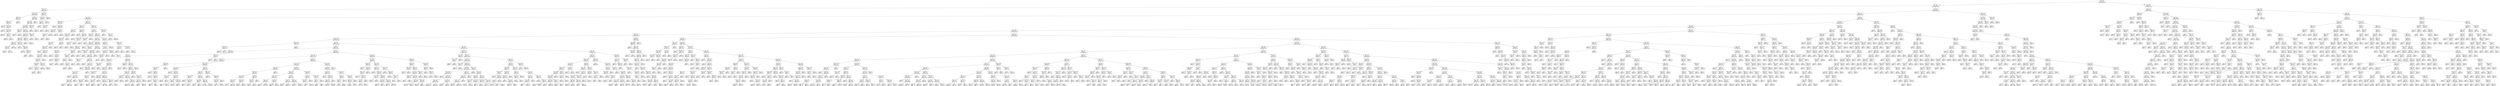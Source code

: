 digraph Tree {
node [shape=box] ;
0 [label="X[6] <= 0.098\ngini = 0.5\nsamples = 67836\nvalue = [33954, 33882]"] ;
1 [label="X[4] <= -0.197\ngini = 0.458\nsamples = 48766\nvalue = [31467, 17299]"] ;
0 -> 1 [labeldistance=2.5, labelangle=45, headlabel="True"] ;
2 [label="X[403] <= 0.001\ngini = 0.017\nsamples = 4013\nvalue = [34, 3979]"] ;
1 -> 2 ;
3 [label="X[348] <= -0.001\ngini = 0.008\nsamples = 3981\nvalue = [16, 3965]"] ;
2 -> 3 ;
4 [label="X[398] <= 0.0\ngini = 0.353\nsamples = 35\nvalue = [8, 27]"] ;
3 -> 4 ;
5 [label="X[1088] <= -0.0\ngini = 0.298\nsamples = 33\nvalue = [6, 27]"] ;
4 -> 5 ;
6 [label="gini = 0.0\nsamples = 2\nvalue = [2, 0]"] ;
5 -> 6 ;
7 [label="X[354] <= 0.0\ngini = 0.225\nsamples = 31\nvalue = [4, 27]"] ;
5 -> 7 ;
8 [label="gini = 0.0\nsamples = 2\nvalue = [2, 0]"] ;
7 -> 8 ;
9 [label="X[443] <= 0.005\ngini = 0.128\nsamples = 29\nvalue = [2, 27]"] ;
7 -> 9 ;
10 [label="gini = 0.0\nsamples = 25\nvalue = [0, 25]"] ;
9 -> 10 ;
11 [label="X[283] <= 0.004\ngini = 0.5\nsamples = 4\nvalue = [2, 2]"] ;
9 -> 11 ;
12 [label="gini = 0.0\nsamples = 2\nvalue = [2, 0]"] ;
11 -> 12 ;
13 [label="gini = 0.0\nsamples = 2\nvalue = [0, 2]"] ;
11 -> 13 ;
14 [label="gini = 0.0\nsamples = 2\nvalue = [2, 0]"] ;
4 -> 14 ;
15 [label="X[48] <= 0.739\ngini = 0.004\nsamples = 3946\nvalue = [8, 3938]"] ;
3 -> 15 ;
16 [label="X[52] <= 0.693\ngini = 0.004\nsamples = 3945\nvalue = [7, 3938]"] ;
15 -> 16 ;
17 [label="X[31] <= -0.054\ngini = 0.003\nsamples = 3942\nvalue = [6, 3936]"] ;
16 -> 17 ;
18 [label="X[499] <= -0.0\ngini = 0.245\nsamples = 7\nvalue = [1, 6]"] ;
17 -> 18 ;
19 [label="gini = 0.0\nsamples = 1\nvalue = [1, 0]"] ;
18 -> 19 ;
20 [label="gini = 0.0\nsamples = 6\nvalue = [0, 6]"] ;
18 -> 20 ;
21 [label="X[73] <= 0.031\ngini = 0.003\nsamples = 3935\nvalue = [5, 3930]"] ;
17 -> 21 ;
22 [label="X[423] <= 0.001\ngini = 0.002\nsamples = 3925\nvalue = [4, 3921]"] ;
21 -> 22 ;
23 [label="X[190] <= 0.0\ngini = 0.002\nsamples = 3913\nvalue = [3, 3910]"] ;
22 -> 23 ;
24 [label="X[15] <= -0.47\ngini = 0.001\nsamples = 3843\nvalue = [1, 3842]"] ;
23 -> 24 ;
25 [label="X[117] <= 0.001\ngini = 0.041\nsamples = 48\nvalue = [1, 47]"] ;
24 -> 25 ;
26 [label="gini = 0.5\nsamples = 2\nvalue = [1, 1]"] ;
25 -> 26 ;
27 [label="gini = 0.0\nsamples = 46\nvalue = [0, 46]"] ;
25 -> 27 ;
28 [label="gini = 0.0\nsamples = 3795\nvalue = [0, 3795]"] ;
24 -> 28 ;
29 [label="X[106] <= 0.001\ngini = 0.056\nsamples = 70\nvalue = [2, 68]"] ;
23 -> 29 ;
30 [label="gini = 0.5\nsamples = 2\nvalue = [1, 1]"] ;
29 -> 30 ;
31 [label="X[198] <= 0.001\ngini = 0.029\nsamples = 68\nvalue = [1, 67]"] ;
29 -> 31 ;
32 [label="gini = 0.0\nsamples = 60\nvalue = [0, 60]"] ;
31 -> 32 ;
33 [label="X[749] <= -0.0\ngini = 0.219\nsamples = 8\nvalue = [1, 7]"] ;
31 -> 33 ;
34 [label="gini = 0.5\nsamples = 2\nvalue = [1, 1]"] ;
33 -> 34 ;
35 [label="gini = 0.0\nsamples = 6\nvalue = [0, 6]"] ;
33 -> 35 ;
36 [label="X[386] <= -0.0\ngini = 0.153\nsamples = 12\nvalue = [1, 11]"] ;
22 -> 36 ;
37 [label="gini = 0.0\nsamples = 11\nvalue = [0, 11]"] ;
36 -> 37 ;
38 [label="gini = 0.0\nsamples = 1\nvalue = [1, 0]"] ;
36 -> 38 ;
39 [label="X[269] <= -0.001\ngini = 0.18\nsamples = 10\nvalue = [1, 9]"] ;
21 -> 39 ;
40 [label="gini = 0.0\nsamples = 9\nvalue = [0, 9]"] ;
39 -> 40 ;
41 [label="gini = 0.0\nsamples = 1\nvalue = [1, 0]"] ;
39 -> 41 ;
42 [label="X[220] <= 0.003\ngini = 0.444\nsamples = 3\nvalue = [1, 2]"] ;
16 -> 42 ;
43 [label="gini = 0.0\nsamples = 2\nvalue = [0, 2]"] ;
42 -> 43 ;
44 [label="gini = 0.0\nsamples = 1\nvalue = [1, 0]"] ;
42 -> 44 ;
45 [label="gini = 0.0\nsamples = 1\nvalue = [1, 0]"] ;
15 -> 45 ;
46 [label="X[199] <= -0.005\ngini = 0.492\nsamples = 32\nvalue = [18, 14]"] ;
2 -> 46 ;
47 [label="X[273] <= -0.005\ngini = 0.34\nsamples = 23\nvalue = [18, 5]"] ;
46 -> 47 ;
48 [label="X[724] <= -0.0\ngini = 0.5\nsamples = 10\nvalue = [5, 5]"] ;
47 -> 48 ;
49 [label="gini = 0.0\nsamples = 4\nvalue = [4, 0]"] ;
48 -> 49 ;
50 [label="X[12] <= -0.003\ngini = 0.278\nsamples = 6\nvalue = [1, 5]"] ;
48 -> 50 ;
51 [label="gini = 0.0\nsamples = 1\nvalue = [1, 0]"] ;
50 -> 51 ;
52 [label="gini = 0.0\nsamples = 5\nvalue = [0, 5]"] ;
50 -> 52 ;
53 [label="gini = 0.0\nsamples = 13\nvalue = [13, 0]"] ;
47 -> 53 ;
54 [label="gini = 0.0\nsamples = 9\nvalue = [0, 9]"] ;
46 -> 54 ;
55 [label="X[1] <= 0.503\ngini = 0.418\nsamples = 44753\nvalue = [31433, 13320]"] ;
1 -> 55 ;
56 [label="X[243] <= -0.007\ngini = 0.364\nsamples = 41124\nvalue = [31287, 9837]"] ;
55 -> 56 ;
57 [label="X[11] <= -0.027\ngini = 0.323\nsamples = 2643\nvalue = [535, 2108]"] ;
56 -> 57 ;
58 [label="X[199] <= -0.021\ngini = 0.049\nsamples = 238\nvalue = [232, 6]"] ;
57 -> 58 ;
59 [label="gini = 0.0\nsamples = 2\nvalue = [0, 2]"] ;
58 -> 59 ;
60 [label="X[507] <= 0.027\ngini = 0.033\nsamples = 236\nvalue = [232, 4]"] ;
58 -> 60 ;
61 [label="X[751] <= -0.005\ngini = 0.009\nsamples = 231\nvalue = [230, 1]"] ;
60 -> 61 ;
62 [label="X[7] <= 0.074\ngini = 0.5\nsamples = 2\nvalue = [1, 1]"] ;
61 -> 62 ;
63 [label="gini = 0.0\nsamples = 1\nvalue = [1, 0]"] ;
62 -> 63 ;
64 [label="gini = 0.0\nsamples = 1\nvalue = [0, 1]"] ;
62 -> 64 ;
65 [label="gini = 0.0\nsamples = 229\nvalue = [229, 0]"] ;
61 -> 65 ;
66 [label="X[464] <= -0.021\ngini = 0.48\nsamples = 5\nvalue = [2, 3]"] ;
60 -> 66 ;
67 [label="gini = 0.0\nsamples = 3\nvalue = [0, 3]"] ;
66 -> 67 ;
68 [label="gini = 0.0\nsamples = 2\nvalue = [2, 0]"] ;
66 -> 68 ;
69 [label="X[262] <= -0.012\ngini = 0.22\nsamples = 2405\nvalue = [303, 2102]"] ;
57 -> 69 ;
70 [label="X[734] <= 0.0\ngini = 0.401\nsamples = 173\nvalue = [125, 48]"] ;
69 -> 70 ;
71 [label="X[4] <= 0.765\ngini = 0.193\nsamples = 129\nvalue = [115, 14]"] ;
70 -> 71 ;
72 [label="X[188] <= 0.043\ngini = 0.159\nsamples = 126\nvalue = [115, 11]"] ;
71 -> 72 ;
73 [label="X[146] <= 0.063\ngini = 0.135\nsamples = 124\nvalue = [115, 9]"] ;
72 -> 73 ;
74 [label="X[15] <= 0.64\ngini = 0.109\nsamples = 121\nvalue = [114, 7]"] ;
73 -> 74 ;
75 [label="X[249] <= -0.075\ngini = 0.095\nsamples = 120\nvalue = [114, 6]"] ;
74 -> 75 ;
76 [label="gini = 0.0\nsamples = 1\nvalue = [0, 1]"] ;
75 -> 76 ;
77 [label="X[1069] <= 0.0\ngini = 0.081\nsamples = 119\nvalue = [114, 5]"] ;
75 -> 77 ;
78 [label="X[167] <= 0.029\ngini = 0.065\nsamples = 118\nvalue = [114, 4]"] ;
77 -> 78 ;
79 [label="X[248] <= -0.009\ngini = 0.05\nsamples = 117\nvalue = [114, 3]"] ;
78 -> 79 ;
80 [label="X[159] <= 0.006\ngini = 0.408\nsamples = 7\nvalue = [5, 2]"] ;
79 -> 80 ;
81 [label="gini = 0.0\nsamples = 4\nvalue = [4, 0]"] ;
80 -> 81 ;
82 [label="X[410] <= -0.001\ngini = 0.444\nsamples = 3\nvalue = [1, 2]"] ;
80 -> 82 ;
83 [label="gini = 0.0\nsamples = 2\nvalue = [0, 2]"] ;
82 -> 83 ;
84 [label="gini = 0.0\nsamples = 1\nvalue = [1, 0]"] ;
82 -> 84 ;
85 [label="X[334] <= 0.141\ngini = 0.018\nsamples = 110\nvalue = [109, 1]"] ;
79 -> 85 ;
86 [label="gini = 0.0\nsamples = 108\nvalue = [108, 0]"] ;
85 -> 86 ;
87 [label="gini = 0.5\nsamples = 2\nvalue = [1, 1]"] ;
85 -> 87 ;
88 [label="gini = 0.0\nsamples = 1\nvalue = [0, 1]"] ;
78 -> 88 ;
89 [label="gini = 0.0\nsamples = 1\nvalue = [0, 1]"] ;
77 -> 89 ;
90 [label="gini = 0.0\nsamples = 1\nvalue = [0, 1]"] ;
74 -> 90 ;
91 [label="X[18] <= 0.041\ngini = 0.444\nsamples = 3\nvalue = [1, 2]"] ;
73 -> 91 ;
92 [label="gini = 0.0\nsamples = 2\nvalue = [0, 2]"] ;
91 -> 92 ;
93 [label="gini = 0.0\nsamples = 1\nvalue = [1, 0]"] ;
91 -> 93 ;
94 [label="gini = 0.0\nsamples = 2\nvalue = [0, 2]"] ;
72 -> 94 ;
95 [label="gini = 0.0\nsamples = 3\nvalue = [0, 3]"] ;
71 -> 95 ;
96 [label="X[134] <= -0.009\ngini = 0.351\nsamples = 44\nvalue = [10, 34]"] ;
70 -> 96 ;
97 [label="gini = 0.0\nsamples = 6\nvalue = [6, 0]"] ;
96 -> 97 ;
98 [label="X[91] <= 0.005\ngini = 0.188\nsamples = 38\nvalue = [4, 34]"] ;
96 -> 98 ;
99 [label="gini = 0.0\nsamples = 27\nvalue = [0, 27]"] ;
98 -> 99 ;
100 [label="X[52] <= 0.003\ngini = 0.463\nsamples = 11\nvalue = [4, 7]"] ;
98 -> 100 ;
101 [label="X[173] <= -0.004\ngini = 0.32\nsamples = 5\nvalue = [4, 1]"] ;
100 -> 101 ;
102 [label="gini = 0.0\nsamples = 1\nvalue = [0, 1]"] ;
101 -> 102 ;
103 [label="gini = 0.0\nsamples = 4\nvalue = [4, 0]"] ;
101 -> 103 ;
104 [label="gini = 0.0\nsamples = 6\nvalue = [0, 6]"] ;
100 -> 104 ;
105 [label="X[262] <= 0.123\ngini = 0.147\nsamples = 2232\nvalue = [178, 2054]"] ;
69 -> 105 ;
106 [label="X[147] <= -0.087\ngini = 0.112\nsamples = 2177\nvalue = [130, 2047]"] ;
105 -> 106 ;
107 [label="X[232] <= -0.22\ngini = 0.111\nsamples = 34\nvalue = [32, 2]"] ;
106 -> 107 ;
108 [label="X[339] <= -0.001\ngini = 0.444\nsamples = 3\nvalue = [1, 2]"] ;
107 -> 108 ;
109 [label="gini = 0.0\nsamples = 2\nvalue = [0, 2]"] ;
108 -> 109 ;
110 [label="gini = 0.0\nsamples = 1\nvalue = [1, 0]"] ;
108 -> 110 ;
111 [label="gini = 0.0\nsamples = 31\nvalue = [31, 0]"] ;
107 -> 111 ;
112 [label="X[538] <= 0.0\ngini = 0.087\nsamples = 2143\nvalue = [98, 2045]"] ;
106 -> 112 ;
113 [label="X[221] <= -0.07\ngini = 0.045\nsamples = 2044\nvalue = [47, 1997]"] ;
112 -> 113 ;
114 [label="X[23] <= 0.071\ngini = 0.493\nsamples = 50\nvalue = [22, 28]"] ;
113 -> 114 ;
115 [label="X[536] <= 0.0\ngini = 0.388\nsamples = 38\nvalue = [10, 28]"] ;
114 -> 115 ;
116 [label="X[7] <= 0.222\ngini = 0.153\nsamples = 24\nvalue = [2, 22]"] ;
115 -> 116 ;
117 [label="gini = 0.0\nsamples = 19\nvalue = [0, 19]"] ;
116 -> 117 ;
118 [label="X[1073] <= 0.0\ngini = 0.48\nsamples = 5\nvalue = [2, 3]"] ;
116 -> 118 ;
119 [label="gini = 0.0\nsamples = 2\nvalue = [0, 2]"] ;
118 -> 119 ;
120 [label="X[299] <= 0.049\ngini = 0.444\nsamples = 3\nvalue = [2, 1]"] ;
118 -> 120 ;
121 [label="gini = 0.5\nsamples = 2\nvalue = [1, 1]"] ;
120 -> 121 ;
122 [label="gini = 0.0\nsamples = 1\nvalue = [1, 0]"] ;
120 -> 122 ;
123 [label="X[396] <= -0.0\ngini = 0.49\nsamples = 14\nvalue = [8, 6]"] ;
115 -> 123 ;
124 [label="X[295] <= -0.016\ngini = 0.48\nsamples = 10\nvalue = [4, 6]"] ;
123 -> 124 ;
125 [label="X[495] <= -0.0\ngini = 0.5\nsamples = 8\nvalue = [4, 4]"] ;
124 -> 125 ;
126 [label="gini = 0.0\nsamples = 2\nvalue = [2, 0]"] ;
125 -> 126 ;
127 [label="X[414] <= -0.0\ngini = 0.444\nsamples = 6\nvalue = [2, 4]"] ;
125 -> 127 ;
128 [label="gini = 0.0\nsamples = 2\nvalue = [0, 2]"] ;
127 -> 128 ;
129 [label="gini = 0.5\nsamples = 4\nvalue = [2, 2]"] ;
127 -> 129 ;
130 [label="gini = 0.0\nsamples = 2\nvalue = [0, 2]"] ;
124 -> 130 ;
131 [label="gini = 0.0\nsamples = 4\nvalue = [4, 0]"] ;
123 -> 131 ;
132 [label="gini = 0.0\nsamples = 12\nvalue = [12, 0]"] ;
114 -> 132 ;
133 [label="X[179] <= -0.094\ngini = 0.025\nsamples = 1994\nvalue = [25, 1969]"] ;
113 -> 133 ;
134 [label="X[452] <= -0.0\ngini = 0.444\nsamples = 9\nvalue = [6, 3]"] ;
133 -> 134 ;
135 [label="gini = 0.0\nsamples = 5\nvalue = [5, 0]"] ;
134 -> 135 ;
136 [label="X[334] <= -0.013\ngini = 0.375\nsamples = 4\nvalue = [1, 3]"] ;
134 -> 136 ;
137 [label="gini = 0.0\nsamples = 1\nvalue = [1, 0]"] ;
136 -> 137 ;
138 [label="gini = 0.0\nsamples = 3\nvalue = [0, 3]"] ;
136 -> 138 ;
139 [label="X[206] <= 0.111\ngini = 0.019\nsamples = 1985\nvalue = [19, 1966]"] ;
133 -> 139 ;
140 [label="X[246] <= 0.13\ngini = 0.016\nsamples = 1982\nvalue = [16, 1966]"] ;
139 -> 140 ;
141 [label="X[534] <= -0.007\ngini = 0.014\nsamples = 1980\nvalue = [14, 1966]"] ;
140 -> 141 ;
142 [label="X[396] <= -0.174\ngini = 0.5\nsamples = 6\nvalue = [3, 3]"] ;
141 -> 142 ;
143 [label="gini = 0.0\nsamples = 3\nvalue = [0, 3]"] ;
142 -> 143 ;
144 [label="gini = 0.0\nsamples = 3\nvalue = [3, 0]"] ;
142 -> 144 ;
145 [label="X[263] <= -0.053\ngini = 0.011\nsamples = 1974\nvalue = [11, 1963]"] ;
141 -> 145 ;
146 [label="gini = 0.0\nsamples = 1\nvalue = [1, 0]"] ;
145 -> 146 ;
147 [label="X[641] <= -0.094\ngini = 0.01\nsamples = 1973\nvalue = [10, 1963]"] ;
145 -> 147 ;
148 [label="gini = 0.0\nsamples = 1\nvalue = [1, 0]"] ;
147 -> 148 ;
149 [label="X[288] <= 0.029\ngini = 0.009\nsamples = 1972\nvalue = [9, 1963]"] ;
147 -> 149 ;
150 [label="X[121] <= -0.082\ngini = 0.008\nsamples = 1971\nvalue = [8, 1963]"] ;
149 -> 150 ;
151 [label="gini = 0.0\nsamples = 1\nvalue = [1, 0]"] ;
150 -> 151 ;
152 [label="X[3] <= 0.356\ngini = 0.007\nsamples = 1970\nvalue = [7, 1963]"] ;
150 -> 152 ;
153 [label="X[101] <= -0.154\ngini = 0.006\nsamples = 1969\nvalue = [6, 1963]"] ;
152 -> 153 ;
154 [label="gini = 0.0\nsamples = 1\nvalue = [1, 0]"] ;
153 -> 154 ;
155 [label="gini = 0.005\nsamples = 1968\nvalue = [5, 1963]"] ;
153 -> 155 ;
156 [label="gini = 0.0\nsamples = 1\nvalue = [1, 0]"] ;
152 -> 156 ;
157 [label="gini = 0.0\nsamples = 1\nvalue = [1, 0]"] ;
149 -> 157 ;
158 [label="gini = 0.0\nsamples = 2\nvalue = [2, 0]"] ;
140 -> 158 ;
159 [label="gini = 0.0\nsamples = 3\nvalue = [3, 0]"] ;
139 -> 159 ;
160 [label="X[370] <= -0.001\ngini = 0.5\nsamples = 99\nvalue = [51, 48]"] ;
112 -> 160 ;
161 [label="X[208] <= 0.014\ngini = 0.332\nsamples = 57\nvalue = [45, 12]"] ;
160 -> 161 ;
162 [label="X[147] <= -0.007\ngini = 0.5\nsamples = 24\nvalue = [12, 12]"] ;
161 -> 162 ;
163 [label="X[261] <= 0.002\ngini = 0.337\nsamples = 14\nvalue = [11, 3]"] ;
162 -> 163 ;
164 [label="X[1079] <= 0.001\ngini = 0.375\nsamples = 4\nvalue = [1, 3]"] ;
163 -> 164 ;
165 [label="gini = 0.0\nsamples = 3\nvalue = [0, 3]"] ;
164 -> 165 ;
166 [label="gini = 0.0\nsamples = 1\nvalue = [1, 0]"] ;
164 -> 166 ;
167 [label="gini = 0.0\nsamples = 10\nvalue = [10, 0]"] ;
163 -> 167 ;
168 [label="X[1069] <= 0.0\ngini = 0.18\nsamples = 10\nvalue = [1, 9]"] ;
162 -> 168 ;
169 [label="gini = 0.0\nsamples = 9\nvalue = [0, 9]"] ;
168 -> 169 ;
170 [label="gini = 0.0\nsamples = 1\nvalue = [1, 0]"] ;
168 -> 170 ;
171 [label="gini = 0.0\nsamples = 33\nvalue = [33, 0]"] ;
161 -> 171 ;
172 [label="X[308] <= -0.001\ngini = 0.245\nsamples = 42\nvalue = [6, 36]"] ;
160 -> 172 ;
173 [label="X[1127] <= -0.0\ngini = 0.408\nsamples = 7\nvalue = [5, 2]"] ;
172 -> 173 ;
174 [label="gini = 0.0\nsamples = 2\nvalue = [0, 2]"] ;
173 -> 174 ;
175 [label="gini = 0.0\nsamples = 5\nvalue = [5, 0]"] ;
173 -> 175 ;
176 [label="X[1079] <= -0.104\ngini = 0.056\nsamples = 35\nvalue = [1, 34]"] ;
172 -> 176 ;
177 [label="gini = 0.0\nsamples = 1\nvalue = [1, 0]"] ;
176 -> 177 ;
178 [label="gini = 0.0\nsamples = 34\nvalue = [0, 34]"] ;
176 -> 178 ;
179 [label="X[423] <= -0.005\ngini = 0.222\nsamples = 55\nvalue = [48, 7]"] ;
105 -> 179 ;
180 [label="gini = 0.0\nsamples = 6\nvalue = [0, 6]"] ;
179 -> 180 ;
181 [label="X[33] <= -0.321\ngini = 0.04\nsamples = 49\nvalue = [48, 1]"] ;
179 -> 181 ;
182 [label="gini = 0.0\nsamples = 1\nvalue = [0, 1]"] ;
181 -> 182 ;
183 [label="gini = 0.0\nsamples = 48\nvalue = [48, 0]"] ;
181 -> 183 ;
184 [label="X[12] <= 0.313\ngini = 0.321\nsamples = 38481\nvalue = [30752, 7729]"] ;
56 -> 184 ;
185 [label="X[274] <= 0.001\ngini = 0.287\nsamples = 36771\nvalue = [30384, 6387]"] ;
184 -> 185 ;
186 [label="X[2] <= 0.719\ngini = 0.265\nsamples = 35906\nvalue = [30253, 5653]"] ;
185 -> 186 ;
187 [label="X[21] <= 0.008\ngini = 0.244\nsamples = 34114\nvalue = [29269, 4845]"] ;
186 -> 187 ;
188 [label="X[118] <= 0.178\ngini = 0.168\nsamples = 19158\nvalue = [17389, 1769]"] ;
187 -> 188 ;
189 [label="X[197] <= -0.033\ngini = 0.16\nsamples = 19003\nvalue = [17334, 1669]"] ;
188 -> 189 ;
190 [label="X[192] <= 0.028\ngini = 0.222\nsamples = 55\nvalue = [7, 48]"] ;
189 -> 190 ;
191 [label="X[1073] <= 0.001\ngini = 0.04\nsamples = 49\nvalue = [1, 48]"] ;
190 -> 191 ;
192 [label="gini = 0.0\nsamples = 48\nvalue = [0, 48]"] ;
191 -> 192 ;
193 [label="gini = 0.0\nsamples = 1\nvalue = [1, 0]"] ;
191 -> 193 ;
194 [label="gini = 0.0\nsamples = 6\nvalue = [6, 0]"] ;
190 -> 194 ;
195 [label="X[9] <= -0.29\ngini = 0.156\nsamples = 18948\nvalue = [17327, 1621]"] ;
189 -> 195 ;
196 [label="X[773] <= -0.0\ngini = 0.291\nsamples = 2557\nvalue = [2106, 451]"] ;
195 -> 196 ;
197 [label="X[398] <= 0.0\ngini = 0.168\nsamples = 963\nvalue = [874, 89]"] ;
196 -> 197 ;
198 [label="X[370] <= 0.0\ngini = 0.162\nsamples = 958\nvalue = [873, 85]"] ;
197 -> 198 ;
199 [label="X[24] <= -0.093\ngini = 0.117\nsamples = 721\nvalue = [676, 45]"] ;
198 -> 199 ;
200 [label="X[39] <= -0.009\ngini = 0.444\nsamples = 6\nvalue = [2, 4]"] ;
199 -> 200 ;
201 [label="gini = 0.0\nsamples = 2\nvalue = [2, 0]"] ;
200 -> 201 ;
202 [label="gini = 0.0\nsamples = 4\nvalue = [0, 4]"] ;
200 -> 202 ;
203 [label="X[532] <= 0.001\ngini = 0.108\nsamples = 715\nvalue = [674, 41]"] ;
199 -> 203 ;
204 [label="X[66] <= -0.162\ngini = 0.103\nsamples = 713\nvalue = [674, 39]"] ;
203 -> 204 ;
205 [label="X[215] <= -0.003\ngini = 0.486\nsamples = 12\nvalue = [7, 5]"] ;
204 -> 205 ;
206 [label="X[632] <= -0.0\ngini = 0.408\nsamples = 7\nvalue = [2, 5]"] ;
205 -> 206 ;
207 [label="X[203] <= -0.034\ngini = 0.444\nsamples = 3\nvalue = [2, 1]"] ;
206 -> 207 ;
208 [label="gini = 0.0\nsamples = 1\nvalue = [1, 0]"] ;
207 -> 208 ;
209 [label="gini = 0.5\nsamples = 2\nvalue = [1, 1]"] ;
207 -> 209 ;
210 [label="gini = 0.0\nsamples = 4\nvalue = [0, 4]"] ;
206 -> 210 ;
211 [label="gini = 0.0\nsamples = 5\nvalue = [5, 0]"] ;
205 -> 211 ;
212 [label="X[769] <= -0.0\ngini = 0.092\nsamples = 701\nvalue = [667, 34]"] ;
204 -> 212 ;
213 [label="X[315] <= 0.0\ngini = 0.367\nsamples = 33\nvalue = [25, 8]"] ;
212 -> 213 ;
214 [label="X[102] <= -0.003\ngini = 0.444\nsamples = 24\nvalue = [16, 8]"] ;
213 -> 214 ;
215 [label="gini = 0.375\nsamples = 4\nvalue = [1, 3]"] ;
214 -> 215 ;
216 [label="gini = 0.375\nsamples = 20\nvalue = [15, 5]"] ;
214 -> 216 ;
217 [label="gini = 0.0\nsamples = 9\nvalue = [9, 0]"] ;
213 -> 217 ;
218 [label="X[58] <= 0.157\ngini = 0.075\nsamples = 668\nvalue = [642, 26]"] ;
212 -> 218 ;
219 [label="X[1068] <= -0.001\ngini = 0.07\nsamples = 665\nvalue = [641, 24]"] ;
218 -> 219 ;
220 [label="gini = 0.0\nsamples = 1\nvalue = [0, 1]"] ;
219 -> 220 ;
221 [label="gini = 0.067\nsamples = 664\nvalue = [641, 23]"] ;
219 -> 221 ;
222 [label="X[384] <= -0.0\ngini = 0.444\nsamples = 3\nvalue = [1, 2]"] ;
218 -> 222 ;
223 [label="gini = 0.0\nsamples = 2\nvalue = [0, 2]"] ;
222 -> 223 ;
224 [label="gini = 0.0\nsamples = 1\nvalue = [1, 0]"] ;
222 -> 224 ;
225 [label="gini = 0.0\nsamples = 2\nvalue = [0, 2]"] ;
203 -> 225 ;
226 [label="X[82] <= -0.042\ngini = 0.281\nsamples = 237\nvalue = [197, 40]"] ;
198 -> 226 ;
227 [label="X[719] <= 0.0\ngini = 0.444\nsamples = 6\nvalue = [2, 4]"] ;
226 -> 227 ;
228 [label="gini = 0.0\nsamples = 2\nvalue = [2, 0]"] ;
227 -> 228 ;
229 [label="gini = 0.0\nsamples = 4\nvalue = [0, 4]"] ;
227 -> 229 ;
230 [label="X[356] <= 0.0\ngini = 0.263\nsamples = 231\nvalue = [195, 36]"] ;
226 -> 230 ;
231 [label="X[238] <= 0.0\ngini = 0.248\nsamples = 228\nvalue = [195, 33]"] ;
230 -> 231 ;
232 [label="X[481] <= -0.0\ngini = 0.157\nsamples = 151\nvalue = [138, 13]"] ;
231 -> 232 ;
233 [label="X[1111] <= -0.0\ngini = 0.48\nsamples = 5\nvalue = [2, 3]"] ;
232 -> 233 ;
234 [label="gini = 0.0\nsamples = 3\nvalue = [0, 3]"] ;
233 -> 234 ;
235 [label="gini = 0.0\nsamples = 2\nvalue = [2, 0]"] ;
233 -> 235 ;
236 [label="X[24] <= -0.021\ngini = 0.128\nsamples = 146\nvalue = [136, 10]"] ;
232 -> 236 ;
237 [label="gini = 0.0\nsamples = 1\nvalue = [0, 1]"] ;
236 -> 237 ;
238 [label="X[531] <= 0.0\ngini = 0.116\nsamples = 145\nvalue = [136, 9]"] ;
236 -> 238 ;
239 [label="gini = 0.105\nsamples = 144\nvalue = [136, 8]"] ;
238 -> 239 ;
240 [label="gini = 0.0\nsamples = 1\nvalue = [0, 1]"] ;
238 -> 240 ;
241 [label="X[238] <= 0.0\ngini = 0.385\nsamples = 77\nvalue = [57, 20]"] ;
231 -> 241 ;
242 [label="gini = 0.0\nsamples = 4\nvalue = [0, 4]"] ;
241 -> 242 ;
243 [label="X[181] <= 0.002\ngini = 0.342\nsamples = 73\nvalue = [57, 16]"] ;
241 -> 243 ;
244 [label="X[619] <= -0.0\ngini = 0.317\nsamples = 71\nvalue = [57, 14]"] ;
243 -> 244 ;
245 [label="gini = 0.0\nsamples = 2\nvalue = [0, 2]"] ;
244 -> 245 ;
246 [label="gini = 0.287\nsamples = 69\nvalue = [57, 12]"] ;
244 -> 246 ;
247 [label="gini = 0.0\nsamples = 2\nvalue = [0, 2]"] ;
243 -> 247 ;
248 [label="gini = 0.0\nsamples = 3\nvalue = [0, 3]"] ;
230 -> 248 ;
249 [label="X[439] <= 0.0\ngini = 0.32\nsamples = 5\nvalue = [1, 4]"] ;
197 -> 249 ;
250 [label="gini = 0.0\nsamples = 1\nvalue = [1, 0]"] ;
249 -> 250 ;
251 [label="gini = 0.0\nsamples = 4\nvalue = [0, 4]"] ;
249 -> 251 ;
252 [label="X[53] <= 0.011\ngini = 0.351\nsamples = 1594\nvalue = [1232, 362]"] ;
196 -> 252 ;
253 [label="X[162] <= -0.004\ngini = 0.318\nsamples = 1390\nvalue = [1114, 276]"] ;
252 -> 253 ;
254 [label="X[349] <= -0.001\ngini = 0.21\nsamples = 419\nvalue = [369, 50]"] ;
253 -> 254 ;
255 [label="X[1102] <= 0.0\ngini = 0.486\nsamples = 12\nvalue = [5, 7]"] ;
254 -> 255 ;
256 [label="X[449] <= -0.001\ngini = 0.346\nsamples = 9\nvalue = [2, 7]"] ;
255 -> 256 ;
257 [label="gini = 0.0\nsamples = 5\nvalue = [0, 5]"] ;
256 -> 257 ;
258 [label="X[733] <= 0.0\ngini = 0.5\nsamples = 4\nvalue = [2, 2]"] ;
256 -> 258 ;
259 [label="gini = 0.0\nsamples = 1\nvalue = [1, 0]"] ;
258 -> 259 ;
260 [label="X[732] <= -0.0\ngini = 0.444\nsamples = 3\nvalue = [1, 2]"] ;
258 -> 260 ;
261 [label="gini = 0.0\nsamples = 1\nvalue = [0, 1]"] ;
260 -> 261 ;
262 [label="X[258] <= -0.001\ngini = 0.5\nsamples = 2\nvalue = [1, 1]"] ;
260 -> 262 ;
263 [label="gini = 0.0\nsamples = 1\nvalue = [0, 1]"] ;
262 -> 263 ;
264 [label="gini = 0.0\nsamples = 1\nvalue = [1, 0]"] ;
262 -> 264 ;
265 [label="gini = 0.0\nsamples = 3\nvalue = [3, 0]"] ;
255 -> 265 ;
266 [label="X[309] <= -0.002\ngini = 0.189\nsamples = 407\nvalue = [364, 43]"] ;
254 -> 266 ;
267 [label="X[174] <= -0.007\ngini = 0.362\nsamples = 59\nvalue = [45, 14]"] ;
266 -> 267 ;
268 [label="gini = 0.0\nsamples = 4\nvalue = [0, 4]"] ;
267 -> 268 ;
269 [label="X[775] <= -0.0\ngini = 0.298\nsamples = 55\nvalue = [45, 10]"] ;
267 -> 269 ;
270 [label="X[224] <= -0.005\ngini = 0.375\nsamples = 4\nvalue = [1, 3]"] ;
269 -> 270 ;
271 [label="gini = 0.0\nsamples = 3\nvalue = [0, 3]"] ;
270 -> 271 ;
272 [label="gini = 0.0\nsamples = 1\nvalue = [1, 0]"] ;
270 -> 272 ;
273 [label="X[222] <= -0.003\ngini = 0.237\nsamples = 51\nvalue = [44, 7]"] ;
269 -> 273 ;
274 [label="X[424] <= 0.001\ngini = 0.5\nsamples = 6\nvalue = [3, 3]"] ;
273 -> 274 ;
275 [label="gini = 0.0\nsamples = 3\nvalue = [3, 0]"] ;
274 -> 275 ;
276 [label="gini = 0.0\nsamples = 3\nvalue = [0, 3]"] ;
274 -> 276 ;
277 [label="X[416] <= -0.0\ngini = 0.162\nsamples = 45\nvalue = [41, 4]"] ;
273 -> 277 ;
278 [label="gini = 0.32\nsamples = 20\nvalue = [16, 4]"] ;
277 -> 278 ;
279 [label="gini = 0.0\nsamples = 25\nvalue = [25, 0]"] ;
277 -> 279 ;
280 [label="X[374] <= 0.0\ngini = 0.153\nsamples = 348\nvalue = [319, 29]"] ;
266 -> 280 ;
281 [label="X[729] <= -0.0\ngini = 0.13\nsamples = 330\nvalue = [307, 23]"] ;
280 -> 281 ;
282 [label="X[316] <= 0.001\ngini = 0.48\nsamples = 5\nvalue = [2, 3]"] ;
281 -> 282 ;
283 [label="gini = 0.0\nsamples = 2\nvalue = [0, 2]"] ;
282 -> 283 ;
284 [label="X[187] <= 0.002\ngini = 0.444\nsamples = 3\nvalue = [2, 1]"] ;
282 -> 284 ;
285 [label="gini = 0.0\nsamples = 2\nvalue = [2, 0]"] ;
284 -> 285 ;
286 [label="gini = 0.0\nsamples = 1\nvalue = [0, 1]"] ;
284 -> 286 ;
287 [label="X[740] <= -0.0\ngini = 0.116\nsamples = 325\nvalue = [305, 20]"] ;
281 -> 287 ;
288 [label="X[185] <= 0.001\ngini = 0.444\nsamples = 3\nvalue = [1, 2]"] ;
287 -> 288 ;
289 [label="gini = 0.0\nsamples = 2\nvalue = [0, 2]"] ;
288 -> 289 ;
290 [label="gini = 0.0\nsamples = 1\nvalue = [1, 0]"] ;
288 -> 290 ;
291 [label="X[419] <= -0.0\ngini = 0.106\nsamples = 322\nvalue = [304, 18]"] ;
287 -> 291 ;
292 [label="gini = 0.444\nsamples = 3\nvalue = [1, 2]"] ;
291 -> 292 ;
293 [label="gini = 0.095\nsamples = 319\nvalue = [303, 16]"] ;
291 -> 293 ;
294 [label="X[396] <= -0.002\ngini = 0.444\nsamples = 18\nvalue = [12, 6]"] ;
280 -> 294 ;
295 [label="gini = 0.0\nsamples = 10\nvalue = [10, 0]"] ;
294 -> 295 ;
296 [label="X[715] <= 0.0\ngini = 0.375\nsamples = 8\nvalue = [2, 6]"] ;
294 -> 296 ;
297 [label="X[305] <= 0.001\ngini = 0.444\nsamples = 3\nvalue = [2, 1]"] ;
296 -> 297 ;
298 [label="gini = 0.0\nsamples = 1\nvalue = [0, 1]"] ;
297 -> 298 ;
299 [label="gini = 0.0\nsamples = 2\nvalue = [2, 0]"] ;
297 -> 299 ;
300 [label="gini = 0.0\nsamples = 5\nvalue = [0, 5]"] ;
296 -> 300 ;
301 [label="X[164] <= 0.001\ngini = 0.357\nsamples = 971\nvalue = [745, 226]"] ;
253 -> 301 ;
302 [label="X[115] <= -0.011\ngini = 0.383\nsamples = 799\nvalue = [593, 206]"] ;
301 -> 302 ;
303 [label="X[718] <= 0.0\ngini = 0.482\nsamples = 99\nvalue = [59, 40]"] ;
302 -> 303 ;
304 [label="X[621] <= 0.0\ngini = 0.467\nsamples = 94\nvalue = [59, 35]"] ;
303 -> 304 ;
305 [label="X[12] <= -0.096\ngini = 0.442\nsamples = 85\nvalue = [57, 28]"] ;
304 -> 305 ;
306 [label="X[635] <= 0.0\ngini = 0.499\nsamples = 44\nvalue = [23, 21]"] ;
305 -> 306 ;
307 [label="gini = 0.0\nsamples = 6\nvalue = [0, 6]"] ;
306 -> 307 ;
308 [label="gini = 0.478\nsamples = 38\nvalue = [23, 15]"] ;
306 -> 308 ;
309 [label="X[367] <= -0.006\ngini = 0.283\nsamples = 41\nvalue = [34, 7]"] ;
305 -> 309 ;
310 [label="gini = 0.49\nsamples = 14\nvalue = [8, 6]"] ;
309 -> 310 ;
311 [label="gini = 0.071\nsamples = 27\nvalue = [26, 1]"] ;
309 -> 311 ;
312 [label="X[727] <= 0.0\ngini = 0.346\nsamples = 9\nvalue = [2, 7]"] ;
304 -> 312 ;
313 [label="X[86] <= -0.016\ngini = 0.219\nsamples = 8\nvalue = [1, 7]"] ;
312 -> 313 ;
314 [label="gini = 0.444\nsamples = 3\nvalue = [1, 2]"] ;
313 -> 314 ;
315 [label="gini = 0.0\nsamples = 5\nvalue = [0, 5]"] ;
313 -> 315 ;
316 [label="gini = 0.0\nsamples = 1\nvalue = [1, 0]"] ;
312 -> 316 ;
317 [label="gini = 0.0\nsamples = 5\nvalue = [0, 5]"] ;
303 -> 317 ;
318 [label="X[115] <= 0.016\ngini = 0.362\nsamples = 700\nvalue = [534, 166]"] ;
302 -> 318 ;
319 [label="X[320] <= -0.0\ngini = 0.352\nsamples = 681\nvalue = [526, 155]"] ;
318 -> 319 ;
320 [label="X[144] <= 0.019\ngini = 0.412\nsamples = 303\nvalue = [215, 88]"] ;
319 -> 320 ;
321 [label="X[626] <= -0.0\ngini = 0.393\nsamples = 283\nvalue = [207, 76]"] ;
320 -> 321 ;
322 [label="gini = 0.0\nsamples = 3\nvalue = [0, 3]"] ;
321 -> 322 ;
323 [label="gini = 0.385\nsamples = 280\nvalue = [207, 73]"] ;
321 -> 323 ;
324 [label="X[242] <= -0.001\ngini = 0.48\nsamples = 20\nvalue = [8, 12]"] ;
320 -> 324 ;
325 [label="gini = 0.397\nsamples = 11\nvalue = [8, 3]"] ;
324 -> 325 ;
326 [label="gini = 0.0\nsamples = 9\nvalue = [0, 9]"] ;
324 -> 326 ;
327 [label="X[82] <= -0.0\ngini = 0.292\nsamples = 378\nvalue = [311, 67]"] ;
319 -> 327 ;
328 [label="X[610] <= -0.0\ngini = 0.2\nsamples = 160\nvalue = [142, 18]"] ;
327 -> 328 ;
329 [label="gini = 0.494\nsamples = 9\nvalue = [5, 4]"] ;
328 -> 329 ;
330 [label="gini = 0.168\nsamples = 151\nvalue = [137, 14]"] ;
328 -> 330 ;
331 [label="X[448] <= -0.0\ngini = 0.348\nsamples = 218\nvalue = [169, 49]"] ;
327 -> 331 ;
332 [label="gini = 0.245\nsamples = 77\nvalue = [66, 11]"] ;
331 -> 332 ;
333 [label="gini = 0.394\nsamples = 141\nvalue = [103, 38]"] ;
331 -> 333 ;
334 [label="X[221] <= -0.003\ngini = 0.488\nsamples = 19\nvalue = [8, 11]"] ;
318 -> 334 ;
335 [label="X[357] <= -0.0\ngini = 0.463\nsamples = 11\nvalue = [7, 4]"] ;
334 -> 335 ;
336 [label="X[164] <= -0.001\ngini = 0.32\nsamples = 5\nvalue = [1, 4]"] ;
335 -> 336 ;
337 [label="gini = 0.0\nsamples = 1\nvalue = [1, 0]"] ;
336 -> 337 ;
338 [label="gini = 0.0\nsamples = 4\nvalue = [0, 4]"] ;
336 -> 338 ;
339 [label="gini = 0.0\nsamples = 6\nvalue = [6, 0]"] ;
335 -> 339 ;
340 [label="X[163] <= -0.004\ngini = 0.219\nsamples = 8\nvalue = [1, 7]"] ;
334 -> 340 ;
341 [label="X[82] <= -0.01\ngini = 0.5\nsamples = 2\nvalue = [1, 1]"] ;
340 -> 341 ;
342 [label="gini = 0.0\nsamples = 1\nvalue = [0, 1]"] ;
341 -> 342 ;
343 [label="gini = 0.0\nsamples = 1\nvalue = [1, 0]"] ;
341 -> 343 ;
344 [label="gini = 0.0\nsamples = 6\nvalue = [0, 6]"] ;
340 -> 344 ;
345 [label="X[17] <= 0.143\ngini = 0.206\nsamples = 172\nvalue = [152, 20]"] ;
301 -> 345 ;
346 [label="X[732] <= 0.0\ngini = 0.189\nsamples = 170\nvalue = [152, 18]"] ;
345 -> 346 ;
347 [label="X[24] <= -0.102\ngini = 0.145\nsamples = 153\nvalue = [141, 12]"] ;
346 -> 347 ;
348 [label="gini = 0.0\nsamples = 1\nvalue = [0, 1]"] ;
347 -> 348 ;
349 [label="X[224] <= 0.001\ngini = 0.134\nsamples = 152\nvalue = [141, 11]"] ;
347 -> 349 ;
350 [label="X[1092] <= 0.0\ngini = 0.124\nsamples = 151\nvalue = [141, 10]"] ;
349 -> 350 ;
351 [label="gini = 0.053\nsamples = 110\nvalue = [107, 3]"] ;
350 -> 351 ;
352 [label="gini = 0.283\nsamples = 41\nvalue = [34, 7]"] ;
350 -> 352 ;
353 [label="gini = 0.0\nsamples = 1\nvalue = [0, 1]"] ;
349 -> 353 ;
354 [label="X[1079] <= -0.0\ngini = 0.457\nsamples = 17\nvalue = [11, 6]"] ;
346 -> 354 ;
355 [label="X[735] <= -0.0\ngini = 0.198\nsamples = 9\nvalue = [8, 1]"] ;
354 -> 355 ;
356 [label="X[358] <= -0.0\ngini = 0.5\nsamples = 2\nvalue = [1, 1]"] ;
355 -> 356 ;
357 [label="gini = 0.0\nsamples = 1\nvalue = [1, 0]"] ;
356 -> 357 ;
358 [label="gini = 0.0\nsamples = 1\nvalue = [0, 1]"] ;
356 -> 358 ;
359 [label="gini = 0.0\nsamples = 7\nvalue = [7, 0]"] ;
355 -> 359 ;
360 [label="X[304] <= 0.0\ngini = 0.469\nsamples = 8\nvalue = [3, 5]"] ;
354 -> 360 ;
361 [label="X[318] <= 0.0\ngini = 0.375\nsamples = 4\nvalue = [3, 1]"] ;
360 -> 361 ;
362 [label="gini = 0.0\nsamples = 2\nvalue = [2, 0]"] ;
361 -> 362 ;
363 [label="gini = 0.5\nsamples = 2\nvalue = [1, 1]"] ;
361 -> 363 ;
364 [label="gini = 0.0\nsamples = 4\nvalue = [0, 4]"] ;
360 -> 364 ;
365 [label="gini = 0.0\nsamples = 2\nvalue = [0, 2]"] ;
345 -> 365 ;
366 [label="X[127] <= 0.0\ngini = 0.488\nsamples = 204\nvalue = [118, 86]"] ;
252 -> 366 ;
367 [label="X[37] <= -0.014\ngini = 0.494\nsamples = 121\nvalue = [54, 67]"] ;
366 -> 367 ;
368 [label="X[226] <= -0.0\ngini = 0.227\nsamples = 23\nvalue = [3, 20]"] ;
367 -> 368 ;
369 [label="gini = 0.0\nsamples = 1\nvalue = [1, 0]"] ;
368 -> 369 ;
370 [label="X[37] <= -0.169\ngini = 0.165\nsamples = 22\nvalue = [2, 20]"] ;
368 -> 370 ;
371 [label="X[267] <= -0.0\ngini = 0.444\nsamples = 6\nvalue = [2, 4]"] ;
370 -> 371 ;
372 [label="gini = 0.0\nsamples = 1\nvalue = [1, 0]"] ;
371 -> 372 ;
373 [label="X[204] <= 0.006\ngini = 0.32\nsamples = 5\nvalue = [1, 4]"] ;
371 -> 373 ;
374 [label="X[238] <= 0.0\ngini = 0.5\nsamples = 2\nvalue = [1, 1]"] ;
373 -> 374 ;
375 [label="gini = 0.0\nsamples = 1\nvalue = [1, 0]"] ;
374 -> 375 ;
376 [label="gini = 0.0\nsamples = 1\nvalue = [0, 1]"] ;
374 -> 376 ;
377 [label="gini = 0.0\nsamples = 3\nvalue = [0, 3]"] ;
373 -> 377 ;
378 [label="gini = 0.0\nsamples = 16\nvalue = [0, 16]"] ;
370 -> 378 ;
379 [label="X[311] <= 0.002\ngini = 0.499\nsamples = 98\nvalue = [51, 47]"] ;
367 -> 379 ;
380 [label="X[284] <= -0.0\ngini = 0.495\nsamples = 82\nvalue = [37, 45]"] ;
379 -> 380 ;
381 [label="gini = 0.0\nsamples = 6\nvalue = [6, 0]"] ;
380 -> 381 ;
382 [label="X[1076] <= -0.0\ngini = 0.483\nsamples = 76\nvalue = [31, 45]"] ;
380 -> 382 ;
383 [label="X[178] <= -0.003\ngini = 0.219\nsamples = 8\nvalue = [7, 1]"] ;
382 -> 383 ;
384 [label="gini = 0.0\nsamples = 1\nvalue = [0, 1]"] ;
383 -> 384 ;
385 [label="gini = 0.0\nsamples = 7\nvalue = [7, 0]"] ;
383 -> 385 ;
386 [label="X[39] <= 0.002\ngini = 0.457\nsamples = 68\nvalue = [24, 44]"] ;
382 -> 386 ;
387 [label="X[39] <= 0.002\ngini = 0.488\nsamples = 19\nvalue = [11, 8]"] ;
386 -> 387 ;
388 [label="gini = 0.397\nsamples = 11\nvalue = [3, 8]"] ;
387 -> 388 ;
389 [label="gini = 0.0\nsamples = 8\nvalue = [8, 0]"] ;
387 -> 389 ;
390 [label="X[494] <= -0.0\ngini = 0.39\nsamples = 49\nvalue = [13, 36]"] ;
386 -> 390 ;
391 [label="gini = 0.375\nsamples = 4\nvalue = [3, 1]"] ;
390 -> 391 ;
392 [label="gini = 0.346\nsamples = 45\nvalue = [10, 35]"] ;
390 -> 392 ;
393 [label="X[61] <= 0.066\ngini = 0.219\nsamples = 16\nvalue = [14, 2]"] ;
379 -> 393 ;
394 [label="gini = 0.0\nsamples = 13\nvalue = [13, 0]"] ;
393 -> 394 ;
395 [label="X[471] <= 0.0\ngini = 0.444\nsamples = 3\nvalue = [1, 2]"] ;
393 -> 395 ;
396 [label="gini = 0.0\nsamples = 1\nvalue = [0, 1]"] ;
395 -> 396 ;
397 [label="X[100] <= -0.067\ngini = 0.5\nsamples = 2\nvalue = [1, 1]"] ;
395 -> 397 ;
398 [label="gini = 0.0\nsamples = 1\nvalue = [0, 1]"] ;
397 -> 398 ;
399 [label="gini = 0.0\nsamples = 1\nvalue = [1, 0]"] ;
397 -> 399 ;
400 [label="X[420] <= 0.0\ngini = 0.353\nsamples = 83\nvalue = [64, 19]"] ;
366 -> 400 ;
401 [label="X[185] <= -0.002\ngini = 0.281\nsamples = 71\nvalue = [59, 12]"] ;
400 -> 401 ;
402 [label="X[390] <= 0.001\ngini = 0.444\nsamples = 6\nvalue = [2, 4]"] ;
401 -> 402 ;
403 [label="gini = 0.0\nsamples = 4\nvalue = [0, 4]"] ;
402 -> 403 ;
404 [label="gini = 0.0\nsamples = 2\nvalue = [2, 0]"] ;
402 -> 404 ;
405 [label="X[1084] <= 0.0\ngini = 0.216\nsamples = 65\nvalue = [57, 8]"] ;
401 -> 405 ;
406 [label="X[7] <= -0.174\ngini = 0.158\nsamples = 58\nvalue = [53, 5]"] ;
405 -> 406 ;
407 [label="X[1106] <= 0.0\ngini = 0.444\nsamples = 6\nvalue = [4, 2]"] ;
406 -> 407 ;
408 [label="gini = 0.0\nsamples = 2\nvalue = [0, 2]"] ;
407 -> 408 ;
409 [label="gini = 0.0\nsamples = 4\nvalue = [4, 0]"] ;
407 -> 409 ;
410 [label="X[76] <= 0.069\ngini = 0.109\nsamples = 52\nvalue = [49, 3]"] ;
406 -> 410 ;
411 [label="X[164] <= -0.005\ngini = 0.043\nsamples = 46\nvalue = [45, 1]"] ;
410 -> 411 ;
412 [label="gini = 0.444\nsamples = 3\nvalue = [2, 1]"] ;
411 -> 412 ;
413 [label="gini = 0.0\nsamples = 43\nvalue = [43, 0]"] ;
411 -> 413 ;
414 [label="X[263] <= -0.002\ngini = 0.444\nsamples = 6\nvalue = [4, 2]"] ;
410 -> 414 ;
415 [label="gini = 0.444\nsamples = 3\nvalue = [1, 2]"] ;
414 -> 415 ;
416 [label="gini = 0.0\nsamples = 3\nvalue = [3, 0]"] ;
414 -> 416 ;
417 [label="X[456] <= -0.0\ngini = 0.49\nsamples = 7\nvalue = [4, 3]"] ;
405 -> 417 ;
418 [label="gini = 0.0\nsamples = 4\nvalue = [4, 0]"] ;
417 -> 418 ;
419 [label="gini = 0.0\nsamples = 3\nvalue = [0, 3]"] ;
417 -> 419 ;
420 [label="X[278] <= -0.0\ngini = 0.486\nsamples = 12\nvalue = [5, 7]"] ;
400 -> 420 ;
421 [label="X[509] <= 0.0\ngini = 0.219\nsamples = 8\nvalue = [1, 7]"] ;
420 -> 421 ;
422 [label="gini = 0.0\nsamples = 6\nvalue = [0, 6]"] ;
421 -> 422 ;
423 [label="X[389] <= 0.0\ngini = 0.5\nsamples = 2\nvalue = [1, 1]"] ;
421 -> 423 ;
424 [label="gini = 0.0\nsamples = 1\nvalue = [1, 0]"] ;
423 -> 424 ;
425 [label="gini = 0.0\nsamples = 1\nvalue = [0, 1]"] ;
423 -> 425 ;
426 [label="gini = 0.0\nsamples = 4\nvalue = [4, 0]"] ;
420 -> 426 ;
427 [label="X[36] <= 0.644\ngini = 0.133\nsamples = 16391\nvalue = [15221, 1170]"] ;
195 -> 427 ;
428 [label="X[260] <= -0.015\ngini = 0.12\nsamples = 15734\nvalue = [14722, 1012]"] ;
427 -> 428 ;
429 [label="X[8] <= -0.06\ngini = 0.291\nsamples = 34\nvalue = [6, 28]"] ;
428 -> 429 ;
430 [label="X[386] <= -0.008\ngini = 0.245\nsamples = 7\nvalue = [6, 1]"] ;
429 -> 430 ;
431 [label="gini = 0.0\nsamples = 1\nvalue = [0, 1]"] ;
430 -> 431 ;
432 [label="gini = 0.0\nsamples = 6\nvalue = [6, 0]"] ;
430 -> 432 ;
433 [label="gini = 0.0\nsamples = 27\nvalue = [0, 27]"] ;
429 -> 433 ;
434 [label="X[454] <= 0.001\ngini = 0.117\nsamples = 15700\nvalue = [14716, 984]"] ;
428 -> 434 ;
435 [label="X[203] <= -0.185\ngini = 0.112\nsamples = 15479\nvalue = [14557, 922]"] ;
434 -> 435 ;
436 [label="X[57] <= -0.006\ngini = 0.18\nsamples = 10\nvalue = [1, 9]"] ;
435 -> 436 ;
437 [label="gini = 0.0\nsamples = 1\nvalue = [1, 0]"] ;
436 -> 437 ;
438 [label="gini = 0.0\nsamples = 9\nvalue = [0, 9]"] ;
436 -> 438 ;
439 [label="X[188] <= 0.043\ngini = 0.111\nsamples = 15469\nvalue = [14556, 913]"] ;
435 -> 439 ;
440 [label="X[2] <= 0.699\ngini = 0.109\nsamples = 15372\nvalue = [14487, 885]"] ;
439 -> 440 ;
441 [label="X[120] <= -0.549\ngini = 0.093\nsamples = 12715\nvalue = [12090, 625]"] ;
440 -> 441 ;
442 [label="gini = 0.0\nsamples = 5\nvalue = [0, 5]"] ;
441 -> 442 ;
443 [label="X[720] <= 0.001\ngini = 0.093\nsamples = 12710\nvalue = [12090, 620]"] ;
441 -> 443 ;
444 [label="X[48] <= 0.298\ngini = 0.09\nsamples = 12631\nvalue = [12032, 599]"] ;
443 -> 444 ;
445 [label="gini = 0.085\nsamples = 12217\nvalue = [11671, 546]"] ;
444 -> 445 ;
446 [label="gini = 0.223\nsamples = 414\nvalue = [361, 53]"] ;
444 -> 446 ;
447 [label="X[346] <= 0.001\ngini = 0.39\nsamples = 79\nvalue = [58, 21]"] ;
443 -> 447 ;
448 [label="gini = 0.299\nsamples = 71\nvalue = [58, 13]"] ;
447 -> 448 ;
449 [label="gini = 0.0\nsamples = 8\nvalue = [0, 8]"] ;
447 -> 449 ;
450 [label="X[1087] <= 0.0\ngini = 0.177\nsamples = 2657\nvalue = [2397, 260]"] ;
440 -> 450 ;
451 [label="X[1086] <= 0.0\ngini = 0.174\nsamples = 2653\nvalue = [2397, 256]"] ;
450 -> 451 ;
452 [label="X[196] <= -0.14\ngini = 0.173\nsamples = 2650\nvalue = [2397, 253]"] ;
451 -> 452 ;
453 [label="gini = 0.498\nsamples = 15\nvalue = [8, 7]"] ;
452 -> 453 ;
454 [label="gini = 0.169\nsamples = 2635\nvalue = [2389, 246]"] ;
452 -> 454 ;
455 [label="gini = 0.0\nsamples = 3\nvalue = [0, 3]"] ;
451 -> 455 ;
456 [label="gini = 0.0\nsamples = 4\nvalue = [0, 4]"] ;
450 -> 456 ;
457 [label="X[234] <= -0.051\ngini = 0.411\nsamples = 97\nvalue = [69, 28]"] ;
439 -> 457 ;
458 [label="gini = 0.0\nsamples = 9\nvalue = [0, 9]"] ;
457 -> 458 ;
459 [label="X[477] <= 0.0\ngini = 0.339\nsamples = 88\nvalue = [69, 19]"] ;
457 -> 459 ;
460 [label="X[716] <= -0.0\ngini = 0.145\nsamples = 51\nvalue = [47, 4]"] ;
459 -> 460 ;
461 [label="X[204] <= -0.039\ngini = 0.375\nsamples = 4\nvalue = [1, 3]"] ;
460 -> 461 ;
462 [label="gini = 0.5\nsamples = 2\nvalue = [1, 1]"] ;
461 -> 462 ;
463 [label="gini = 0.0\nsamples = 2\nvalue = [0, 2]"] ;
461 -> 463 ;
464 [label="X[74] <= 0.784\ngini = 0.042\nsamples = 47\nvalue = [46, 1]"] ;
460 -> 464 ;
465 [label="gini = 0.0\nsamples = 46\nvalue = [46, 0]"] ;
464 -> 465 ;
466 [label="gini = 0.0\nsamples = 1\nvalue = [0, 1]"] ;
464 -> 466 ;
467 [label="X[429] <= -0.0\ngini = 0.482\nsamples = 37\nvalue = [22, 15]"] ;
459 -> 467 ;
468 [label="X[186] <= -0.466\ngini = 0.497\nsamples = 26\nvalue = [12, 14]"] ;
467 -> 468 ;
469 [label="gini = 0.0\nsamples = 6\nvalue = [0, 6]"] ;
468 -> 469 ;
470 [label="gini = 0.48\nsamples = 20\nvalue = [12, 8]"] ;
468 -> 470 ;
471 [label="X[211] <= -0.006\ngini = 0.165\nsamples = 11\nvalue = [10, 1]"] ;
467 -> 471 ;
472 [label="gini = 0.5\nsamples = 2\nvalue = [1, 1]"] ;
471 -> 472 ;
473 [label="gini = 0.0\nsamples = 9\nvalue = [9, 0]"] ;
471 -> 473 ;
474 [label="X[463] <= 0.0\ngini = 0.404\nsamples = 221\nvalue = [159, 62]"] ;
434 -> 474 ;
475 [label="X[544] <= 0.0\ngini = 0.335\nsamples = 197\nvalue = [155, 42]"] ;
474 -> 475 ;
476 [label="X[105] <= -0.036\ngini = 0.169\nsamples = 118\nvalue = [107, 11]"] ;
475 -> 476 ;
477 [label="X[159] <= -0.002\ngini = 0.5\nsamples = 12\nvalue = [6, 6]"] ;
476 -> 477 ;
478 [label="gini = 0.0\nsamples = 4\nvalue = [4, 0]"] ;
477 -> 478 ;
479 [label="X[355] <= 0.0\ngini = 0.375\nsamples = 8\nvalue = [2, 6]"] ;
477 -> 479 ;
480 [label="gini = 0.0\nsamples = 6\nvalue = [0, 6]"] ;
479 -> 480 ;
481 [label="gini = 0.0\nsamples = 2\nvalue = [2, 0]"] ;
479 -> 481 ;
482 [label="X[475] <= 0.002\ngini = 0.09\nsamples = 106\nvalue = [101, 5]"] ;
476 -> 482 ;
483 [label="X[525] <= -0.0\ngini = 0.073\nsamples = 105\nvalue = [101, 4]"] ;
482 -> 483 ;
484 [label="gini = 0.0\nsamples = 1\nvalue = [0, 1]"] ;
483 -> 484 ;
485 [label="X[773] <= 0.0\ngini = 0.056\nsamples = 104\nvalue = [101, 3]"] ;
483 -> 485 ;
486 [label="gini = 0.038\nsamples = 103\nvalue = [101, 2]"] ;
485 -> 486 ;
487 [label="gini = 0.0\nsamples = 1\nvalue = [0, 1]"] ;
485 -> 487 ;
488 [label="gini = 0.0\nsamples = 1\nvalue = [0, 1]"] ;
482 -> 488 ;
489 [label="X[525] <= -0.0\ngini = 0.477\nsamples = 79\nvalue = [48, 31]"] ;
475 -> 489 ;
490 [label="X[730] <= -0.0\ngini = 0.208\nsamples = 34\nvalue = [30, 4]"] ;
489 -> 490 ;
491 [label="X[1062] <= 0.0\ngini = 0.444\nsamples = 6\nvalue = [2, 4]"] ;
490 -> 491 ;
492 [label="gini = 0.0\nsamples = 4\nvalue = [0, 4]"] ;
491 -> 492 ;
493 [label="gini = 0.0\nsamples = 2\nvalue = [2, 0]"] ;
491 -> 493 ;
494 [label="gini = 0.0\nsamples = 28\nvalue = [28, 0]"] ;
490 -> 494 ;
495 [label="X[421] <= -0.0\ngini = 0.48\nsamples = 45\nvalue = [18, 27]"] ;
489 -> 495 ;
496 [label="X[743] <= -0.0\ngini = 0.238\nsamples = 29\nvalue = [4, 25]"] ;
495 -> 496 ;
497 [label="X[203] <= -0.013\ngini = 0.074\nsamples = 26\nvalue = [1, 25]"] ;
496 -> 497 ;
498 [label="gini = 0.0\nsamples = 1\nvalue = [1, 0]"] ;
497 -> 498 ;
499 [label="gini = 0.0\nsamples = 25\nvalue = [0, 25]"] ;
497 -> 499 ;
500 [label="gini = 0.0\nsamples = 3\nvalue = [3, 0]"] ;
496 -> 500 ;
501 [label="X[435] <= 0.0\ngini = 0.219\nsamples = 16\nvalue = [14, 2]"] ;
495 -> 501 ;
502 [label="gini = 0.0\nsamples = 13\nvalue = [13, 0]"] ;
501 -> 502 ;
503 [label="X[300] <= -0.0\ngini = 0.444\nsamples = 3\nvalue = [1, 2]"] ;
501 -> 503 ;
504 [label="gini = 0.0\nsamples = 2\nvalue = [0, 2]"] ;
503 -> 504 ;
505 [label="gini = 0.0\nsamples = 1\nvalue = [1, 0]"] ;
503 -> 505 ;
506 [label="X[1114] <= 0.0\ngini = 0.278\nsamples = 24\nvalue = [4, 20]"] ;
474 -> 506 ;
507 [label="gini = 0.0\nsamples = 4\nvalue = [4, 0]"] ;
506 -> 507 ;
508 [label="gini = 0.0\nsamples = 20\nvalue = [0, 20]"] ;
506 -> 508 ;
509 [label="X[0] <= 1.297\ngini = 0.365\nsamples = 657\nvalue = [499, 158]"] ;
427 -> 509 ;
510 [label="X[365] <= 0.0\ngini = 0.321\nsamples = 607\nvalue = [485, 122]"] ;
509 -> 510 ;
511 [label="X[322] <= 0.001\ngini = 0.216\nsamples = 357\nvalue = [313, 44]"] ;
510 -> 511 ;
512 [label="X[5] <= 0.346\ngini = 0.106\nsamples = 267\nvalue = [252, 15]"] ;
511 -> 512 ;
513 [label="X[110] <= 0.131\ngini = 0.087\nsamples = 263\nvalue = [251, 12]"] ;
512 -> 513 ;
514 [label="X[127] <= 0.032\ngini = 0.068\nsamples = 257\nvalue = [248, 9]"] ;
513 -> 514 ;
515 [label="X[116] <= 0.306\ngini = 0.061\nsamples = 256\nvalue = [248, 8]"] ;
514 -> 515 ;
516 [label="X[423] <= 0.0\ngini = 0.054\nsamples = 254\nvalue = [247, 7]"] ;
515 -> 516 ;
517 [label="gini = 0.5\nsamples = 2\nvalue = [1, 1]"] ;
516 -> 517 ;
518 [label="gini = 0.046\nsamples = 252\nvalue = [246, 6]"] ;
516 -> 518 ;
519 [label="X[365] <= -0.0\ngini = 0.5\nsamples = 2\nvalue = [1, 1]"] ;
515 -> 519 ;
520 [label="gini = 0.0\nsamples = 1\nvalue = [1, 0]"] ;
519 -> 520 ;
521 [label="gini = 0.0\nsamples = 1\nvalue = [0, 1]"] ;
519 -> 521 ;
522 [label="gini = 0.0\nsamples = 1\nvalue = [0, 1]"] ;
514 -> 522 ;
523 [label="X[398] <= 0.0\ngini = 0.5\nsamples = 6\nvalue = [3, 3]"] ;
513 -> 523 ;
524 [label="X[50] <= -0.021\ngini = 0.375\nsamples = 4\nvalue = [1, 3]"] ;
523 -> 524 ;
525 [label="gini = 0.0\nsamples = 3\nvalue = [0, 3]"] ;
524 -> 525 ;
526 [label="gini = 0.0\nsamples = 1\nvalue = [1, 0]"] ;
524 -> 526 ;
527 [label="gini = 0.0\nsamples = 2\nvalue = [2, 0]"] ;
523 -> 527 ;
528 [label="X[16] <= -0.047\ngini = 0.375\nsamples = 4\nvalue = [1, 3]"] ;
512 -> 528 ;
529 [label="gini = 0.0\nsamples = 1\nvalue = [1, 0]"] ;
528 -> 529 ;
530 [label="gini = 0.0\nsamples = 3\nvalue = [0, 3]"] ;
528 -> 530 ;
531 [label="X[398] <= 0.0\ngini = 0.437\nsamples = 90\nvalue = [61, 29]"] ;
511 -> 531 ;
532 [label="X[96] <= -0.024\ngini = 0.348\nsamples = 67\nvalue = [52, 15]"] ;
531 -> 532 ;
533 [label="gini = 0.0\nsamples = 2\nvalue = [0, 2]"] ;
532 -> 533 ;
534 [label="X[423] <= 0.0\ngini = 0.32\nsamples = 65\nvalue = [52, 13]"] ;
532 -> 534 ;
535 [label="X[0] <= 0.594\ngini = 0.414\nsamples = 41\nvalue = [29, 12]"] ;
534 -> 535 ;
536 [label="X[1095] <= 0.0\ngini = 0.488\nsamples = 26\nvalue = [15, 11]"] ;
535 -> 536 ;
537 [label="gini = 0.375\nsamples = 20\nvalue = [15, 5]"] ;
536 -> 537 ;
538 [label="gini = 0.0\nsamples = 6\nvalue = [0, 6]"] ;
536 -> 538 ;
539 [label="X[730] <= -0.0\ngini = 0.124\nsamples = 15\nvalue = [14, 1]"] ;
535 -> 539 ;
540 [label="gini = 0.0\nsamples = 1\nvalue = [0, 1]"] ;
539 -> 540 ;
541 [label="gini = 0.0\nsamples = 14\nvalue = [14, 0]"] ;
539 -> 541 ;
542 [label="X[384] <= 0.001\ngini = 0.08\nsamples = 24\nvalue = [23, 1]"] ;
534 -> 542 ;
543 [label="gini = 0.0\nsamples = 23\nvalue = [23, 0]"] ;
542 -> 543 ;
544 [label="gini = 0.0\nsamples = 1\nvalue = [0, 1]"] ;
542 -> 544 ;
545 [label="X[355] <= -0.0\ngini = 0.476\nsamples = 23\nvalue = [9, 14]"] ;
531 -> 545 ;
546 [label="X[379] <= 0.0\ngini = 0.397\nsamples = 11\nvalue = [8, 3]"] ;
545 -> 546 ;
547 [label="gini = 0.0\nsamples = 8\nvalue = [8, 0]"] ;
546 -> 547 ;
548 [label="gini = 0.0\nsamples = 3\nvalue = [0, 3]"] ;
546 -> 548 ;
549 [label="X[455] <= -0.0\ngini = 0.153\nsamples = 12\nvalue = [1, 11]"] ;
545 -> 549 ;
550 [label="X[63] <= -0.157\ngini = 0.5\nsamples = 2\nvalue = [1, 1]"] ;
549 -> 550 ;
551 [label="gini = 0.0\nsamples = 1\nvalue = [1, 0]"] ;
550 -> 551 ;
552 [label="gini = 0.0\nsamples = 1\nvalue = [0, 1]"] ;
550 -> 552 ;
553 [label="gini = 0.0\nsamples = 10\nvalue = [0, 10]"] ;
549 -> 553 ;
554 [label="X[1090] <= -0.0\ngini = 0.429\nsamples = 250\nvalue = [172, 78]"] ;
510 -> 554 ;
555 [label="gini = 0.0\nsamples = 60\nvalue = [60, 0]"] ;
554 -> 555 ;
556 [label="X[0] <= -0.901\ngini = 0.484\nsamples = 190\nvalue = [112, 78]"] ;
554 -> 556 ;
557 [label="X[717] <= 0.0\ngini = 0.102\nsamples = 37\nvalue = [35, 2]"] ;
556 -> 557 ;
558 [label="X[532] <= 0.001\ngini = 0.054\nsamples = 36\nvalue = [35, 1]"] ;
557 -> 558 ;
559 [label="gini = 0.0\nsamples = 34\nvalue = [34, 0]"] ;
558 -> 559 ;
560 [label="X[489] <= 0.0\ngini = 0.5\nsamples = 2\nvalue = [1, 1]"] ;
558 -> 560 ;
561 [label="gini = 0.0\nsamples = 1\nvalue = [0, 1]"] ;
560 -> 561 ;
562 [label="gini = 0.0\nsamples = 1\nvalue = [1, 0]"] ;
560 -> 562 ;
563 [label="gini = 0.0\nsamples = 1\nvalue = [0, 1]"] ;
557 -> 563 ;
564 [label="X[188] <= -0.01\ngini = 0.5\nsamples = 153\nvalue = [77, 76]"] ;
556 -> 564 ;
565 [label="gini = 0.0\nsamples = 12\nvalue = [12, 0]"] ;
564 -> 565 ;
566 [label="X[0] <= 0.329\ngini = 0.497\nsamples = 141\nvalue = [65, 76]"] ;
564 -> 566 ;
567 [label="X[616] <= 0.0\ngini = 0.489\nsamples = 101\nvalue = [58, 43]"] ;
566 -> 567 ;
568 [label="X[130] <= 0.12\ngini = 0.139\nsamples = 40\nvalue = [37, 3]"] ;
567 -> 568 ;
569 [label="gini = 0.051\nsamples = 38\nvalue = [37, 1]"] ;
568 -> 569 ;
570 [label="gini = 0.0\nsamples = 2\nvalue = [0, 2]"] ;
568 -> 570 ;
571 [label="X[354] <= -0.0\ngini = 0.451\nsamples = 61\nvalue = [21, 40]"] ;
567 -> 571 ;
572 [label="gini = 0.463\nsamples = 22\nvalue = [14, 8]"] ;
571 -> 572 ;
573 [label="gini = 0.295\nsamples = 39\nvalue = [7, 32]"] ;
571 -> 573 ;
574 [label="X[621] <= 0.0\ngini = 0.289\nsamples = 40\nvalue = [7, 33]"] ;
566 -> 574 ;
575 [label="gini = 0.0\nsamples = 31\nvalue = [0, 31]"] ;
574 -> 575 ;
576 [label="X[540] <= 0.0\ngini = 0.346\nsamples = 9\nvalue = [7, 2]"] ;
574 -> 576 ;
577 [label="gini = 0.0\nsamples = 2\nvalue = [0, 2]"] ;
576 -> 577 ;
578 [label="gini = 0.0\nsamples = 7\nvalue = [7, 0]"] ;
576 -> 578 ;
579 [label="X[18] <= 0.04\ngini = 0.403\nsamples = 50\nvalue = [14, 36]"] ;
509 -> 579 ;
580 [label="X[171] <= -0.001\ngini = 0.278\nsamples = 42\nvalue = [7, 35]"] ;
579 -> 580 ;
581 [label="gini = 0.0\nsamples = 3\nvalue = [3, 0]"] ;
580 -> 581 ;
582 [label="X[1092] <= -0.0\ngini = 0.184\nsamples = 39\nvalue = [4, 35]"] ;
580 -> 582 ;
583 [label="gini = 0.0\nsamples = 2\nvalue = [2, 0]"] ;
582 -> 583 ;
584 [label="X[605] <= -0.001\ngini = 0.102\nsamples = 37\nvalue = [2, 35]"] ;
582 -> 584 ;
585 [label="gini = 0.0\nsamples = 1\nvalue = [1, 0]"] ;
584 -> 585 ;
586 [label="X[1102] <= -0.0\ngini = 0.054\nsamples = 36\nvalue = [1, 35]"] ;
584 -> 586 ;
587 [label="X[1091] <= -0.0\ngini = 0.5\nsamples = 2\nvalue = [1, 1]"] ;
586 -> 587 ;
588 [label="gini = 0.0\nsamples = 1\nvalue = [1, 0]"] ;
587 -> 588 ;
589 [label="gini = 0.0\nsamples = 1\nvalue = [0, 1]"] ;
587 -> 589 ;
590 [label="gini = 0.0\nsamples = 34\nvalue = [0, 34]"] ;
586 -> 590 ;
591 [label="X[81] <= 0.009\ngini = 0.219\nsamples = 8\nvalue = [7, 1]"] ;
579 -> 591 ;
592 [label="gini = 0.0\nsamples = 7\nvalue = [7, 0]"] ;
591 -> 592 ;
593 [label="gini = 0.0\nsamples = 1\nvalue = [0, 1]"] ;
591 -> 593 ;
594 [label="X[18] <= 0.033\ngini = 0.458\nsamples = 155\nvalue = [55, 100]"] ;
188 -> 594 ;
595 [label="X[0] <= -0.906\ngini = 0.399\nsamples = 138\nvalue = [38, 100]"] ;
594 -> 595 ;
596 [label="gini = 0.0\nsamples = 11\nvalue = [11, 0]"] ;
595 -> 596 ;
597 [label="X[9] <= -0.062\ngini = 0.335\nsamples = 127\nvalue = [27, 100]"] ;
595 -> 597 ;
598 [label="X[299] <= -0.001\ngini = 0.444\nsamples = 18\nvalue = [12, 6]"] ;
597 -> 598 ;
599 [label="gini = 0.0\nsamples = 12\nvalue = [12, 0]"] ;
598 -> 599 ;
600 [label="gini = 0.0\nsamples = 6\nvalue = [0, 6]"] ;
598 -> 600 ;
601 [label="X[556] <= 0.0\ngini = 0.237\nsamples = 109\nvalue = [15, 94]"] ;
597 -> 601 ;
602 [label="X[29] <= 0.059\ngini = 0.201\nsamples = 106\nvalue = [12, 94]"] ;
601 -> 602 ;
603 [label="X[166] <= 0.002\ngini = 0.174\nsamples = 104\nvalue = [10, 94]"] ;
602 -> 603 ;
604 [label="X[160] <= -0.186\ngini = 0.145\nsamples = 102\nvalue = [8, 94]"] ;
603 -> 604 ;
605 [label="gini = 0.0\nsamples = 1\nvalue = [1, 0]"] ;
604 -> 605 ;
606 [label="X[136] <= -0.056\ngini = 0.129\nsamples = 101\nvalue = [7, 94]"] ;
604 -> 606 ;
607 [label="gini = 0.0\nsamples = 1\nvalue = [1, 0]"] ;
606 -> 607 ;
608 [label="X[22] <= -0.118\ngini = 0.113\nsamples = 100\nvalue = [6, 94]"] ;
606 -> 608 ;
609 [label="gini = 0.0\nsamples = 1\nvalue = [1, 0]"] ;
608 -> 609 ;
610 [label="X[315] <= -0.0\ngini = 0.096\nsamples = 99\nvalue = [5, 94]"] ;
608 -> 610 ;
611 [label="X[32] <= -0.065\ngini = 0.044\nsamples = 89\nvalue = [2, 87]"] ;
610 -> 611 ;
612 [label="gini = 0.298\nsamples = 11\nvalue = [2, 9]"] ;
611 -> 612 ;
613 [label="gini = 0.0\nsamples = 78\nvalue = [0, 78]"] ;
611 -> 613 ;
614 [label="X[265] <= 0.0\ngini = 0.42\nsamples = 10\nvalue = [3, 7]"] ;
610 -> 614 ;
615 [label="gini = 0.0\nsamples = 2\nvalue = [2, 0]"] ;
614 -> 615 ;
616 [label="gini = 0.219\nsamples = 8\nvalue = [1, 7]"] ;
614 -> 616 ;
617 [label="gini = 0.0\nsamples = 2\nvalue = [2, 0]"] ;
603 -> 617 ;
618 [label="gini = 0.0\nsamples = 2\nvalue = [2, 0]"] ;
602 -> 618 ;
619 [label="gini = 0.0\nsamples = 3\nvalue = [3, 0]"] ;
601 -> 619 ;
620 [label="gini = 0.0\nsamples = 17\nvalue = [17, 0]"] ;
594 -> 620 ;
621 [label="X[158] <= -0.051\ngini = 0.327\nsamples = 14956\nvalue = [11880, 3076]"] ;
187 -> 621 ;
622 [label="X[773] <= -0.0\ngini = 0.482\nsamples = 692\nvalue = [280, 412]"] ;
621 -> 622 ;
623 [label="X[56] <= 0.576\ngini = 0.236\nsamples = 117\nvalue = [101, 16]"] ;
622 -> 623 ;
624 [label="X[255] <= 0.001\ngini = 0.19\nsamples = 113\nvalue = [101, 12]"] ;
623 -> 624 ;
625 [label="X[72] <= -0.036\ngini = 0.138\nsamples = 107\nvalue = [99, 8]"] ;
624 -> 625 ;
626 [label="X[12] <= 0.062\ngini = 0.486\nsamples = 12\nvalue = [7, 5]"] ;
625 -> 626 ;
627 [label="gini = 0.0\nsamples = 7\nvalue = [7, 0]"] ;
626 -> 627 ;
628 [label="gini = 0.0\nsamples = 5\nvalue = [0, 5]"] ;
626 -> 628 ;
629 [label="X[253] <= -0.001\ngini = 0.061\nsamples = 95\nvalue = [92, 3]"] ;
625 -> 629 ;
630 [label="gini = 0.0\nsamples = 1\nvalue = [0, 1]"] ;
629 -> 630 ;
631 [label="X[13] <= 0.008\ngini = 0.042\nsamples = 94\nvalue = [92, 2]"] ;
629 -> 631 ;
632 [label="X[29] <= -0.163\ngini = 0.021\nsamples = 93\nvalue = [92, 1]"] ;
631 -> 632 ;
633 [label="X[481] <= 0.0\ngini = 0.5\nsamples = 2\nvalue = [1, 1]"] ;
632 -> 633 ;
634 [label="gini = 0.0\nsamples = 1\nvalue = [0, 1]"] ;
633 -> 634 ;
635 [label="gini = 0.0\nsamples = 1\nvalue = [1, 0]"] ;
633 -> 635 ;
636 [label="gini = 0.0\nsamples = 91\nvalue = [91, 0]"] ;
632 -> 636 ;
637 [label="gini = 0.0\nsamples = 1\nvalue = [0, 1]"] ;
631 -> 637 ;
638 [label="X[71] <= 0.009\ngini = 0.444\nsamples = 6\nvalue = [2, 4]"] ;
624 -> 638 ;
639 [label="gini = 0.0\nsamples = 2\nvalue = [2, 0]"] ;
638 -> 639 ;
640 [label="gini = 0.0\nsamples = 4\nvalue = [0, 4]"] ;
638 -> 640 ;
641 [label="gini = 0.0\nsamples = 4\nvalue = [0, 4]"] ;
623 -> 641 ;
642 [label="X[259] <= -0.003\ngini = 0.429\nsamples = 575\nvalue = [179, 396]"] ;
622 -> 642 ;
643 [label="X[532] <= -0.0\ngini = 0.056\nsamples = 104\nvalue = [3, 101]"] ;
642 -> 643 ;
644 [label="gini = 0.0\nsamples = 2\nvalue = [2, 0]"] ;
643 -> 644 ;
645 [label="X[380] <= -0.001\ngini = 0.019\nsamples = 102\nvalue = [1, 101]"] ;
643 -> 645 ;
646 [label="X[159] <= 0.026\ngini = 0.142\nsamples = 13\nvalue = [1, 12]"] ;
645 -> 646 ;
647 [label="gini = 0.444\nsamples = 3\nvalue = [1, 2]"] ;
646 -> 647 ;
648 [label="gini = 0.0\nsamples = 10\nvalue = [0, 10]"] ;
646 -> 648 ;
649 [label="gini = 0.0\nsamples = 89\nvalue = [0, 89]"] ;
645 -> 649 ;
650 [label="X[269] <= -0.001\ngini = 0.468\nsamples = 471\nvalue = [176, 295]"] ;
642 -> 650 ;
651 [label="X[425] <= 0.0\ngini = 0.427\nsamples = 55\nvalue = [38, 17]"] ;
650 -> 651 ;
652 [label="X[419] <= -0.0\ngini = 0.325\nsamples = 44\nvalue = [35, 9]"] ;
651 -> 652 ;
653 [label="gini = 0.0\nsamples = 2\nvalue = [0, 2]"] ;
652 -> 653 ;
654 [label="X[177] <= 0.084\ngini = 0.278\nsamples = 42\nvalue = [35, 7]"] ;
652 -> 654 ;
655 [label="X[599] <= -0.0\ngini = 0.219\nsamples = 40\nvalue = [35, 5]"] ;
654 -> 655 ;
656 [label="gini = 0.0\nsamples = 2\nvalue = [0, 2]"] ;
655 -> 656 ;
657 [label="X[418] <= -0.0\ngini = 0.145\nsamples = 38\nvalue = [35, 3]"] ;
655 -> 657 ;
658 [label="gini = 0.0\nsamples = 1\nvalue = [0, 1]"] ;
657 -> 658 ;
659 [label="X[389] <= 0.0\ngini = 0.102\nsamples = 37\nvalue = [35, 2]"] ;
657 -> 659 ;
660 [label="gini = 0.0\nsamples = 27\nvalue = [27, 0]"] ;
659 -> 660 ;
661 [label="X[418] <= -0.0\ngini = 0.32\nsamples = 10\nvalue = [8, 2]"] ;
659 -> 661 ;
662 [label="gini = 0.0\nsamples = 1\nvalue = [0, 1]"] ;
661 -> 662 ;
663 [label="X[131] <= -0.096\ngini = 0.198\nsamples = 9\nvalue = [8, 1]"] ;
661 -> 663 ;
664 [label="gini = 0.444\nsamples = 3\nvalue = [2, 1]"] ;
663 -> 664 ;
665 [label="gini = 0.0\nsamples = 6\nvalue = [6, 0]"] ;
663 -> 665 ;
666 [label="gini = 0.0\nsamples = 2\nvalue = [0, 2]"] ;
654 -> 666 ;
667 [label="X[100] <= -0.005\ngini = 0.397\nsamples = 11\nvalue = [3, 8]"] ;
651 -> 667 ;
668 [label="gini = 0.0\nsamples = 7\nvalue = [0, 7]"] ;
667 -> 668 ;
669 [label="X[419] <= 0.0\ngini = 0.375\nsamples = 4\nvalue = [3, 1]"] ;
667 -> 669 ;
670 [label="gini = 0.0\nsamples = 2\nvalue = [2, 0]"] ;
669 -> 670 ;
671 [label="X[413] <= -0.0\ngini = 0.5\nsamples = 2\nvalue = [1, 1]"] ;
669 -> 671 ;
672 [label="gini = 0.0\nsamples = 1\nvalue = [1, 0]"] ;
671 -> 672 ;
673 [label="gini = 0.0\nsamples = 1\nvalue = [0, 1]"] ;
671 -> 673 ;
674 [label="X[226] <= -0.0\ngini = 0.443\nsamples = 416\nvalue = [138, 278]"] ;
650 -> 674 ;
675 [label="X[749] <= -0.0\ngini = 0.495\nsamples = 67\nvalue = [37, 30]"] ;
674 -> 675 ;
676 [label="gini = 0.0\nsamples = 11\nvalue = [11, 0]"] ;
675 -> 676 ;
677 [label="X[191] <= -0.031\ngini = 0.497\nsamples = 56\nvalue = [26, 30]"] ;
675 -> 677 ;
678 [label="gini = 0.0\nsamples = 6\nvalue = [6, 0]"] ;
677 -> 678 ;
679 [label="X[360] <= 0.0\ngini = 0.48\nsamples = 50\nvalue = [20, 30]"] ;
677 -> 679 ;
680 [label="X[1108] <= 0.0\ngini = 0.418\nsamples = 37\nvalue = [11, 26]"] ;
679 -> 680 ;
681 [label="X[248] <= 0.0\ngini = 0.18\nsamples = 20\nvalue = [2, 18]"] ;
680 -> 681 ;
682 [label="X[506] <= -0.0\ngini = 0.1\nsamples = 19\nvalue = [1, 18]"] ;
681 -> 682 ;
683 [label="X[491] <= 0.0\ngini = 0.444\nsamples = 3\nvalue = [1, 2]"] ;
682 -> 683 ;
684 [label="gini = 0.5\nsamples = 2\nvalue = [1, 1]"] ;
683 -> 684 ;
685 [label="gini = 0.0\nsamples = 1\nvalue = [0, 1]"] ;
683 -> 685 ;
686 [label="gini = 0.0\nsamples = 16\nvalue = [0, 16]"] ;
682 -> 686 ;
687 [label="gini = 0.0\nsamples = 1\nvalue = [1, 0]"] ;
681 -> 687 ;
688 [label="X[751] <= -0.0\ngini = 0.498\nsamples = 17\nvalue = [9, 8]"] ;
680 -> 688 ;
689 [label="gini = 0.0\nsamples = 3\nvalue = [0, 3]"] ;
688 -> 689 ;
690 [label="X[724] <= 0.0\ngini = 0.459\nsamples = 14\nvalue = [9, 5]"] ;
688 -> 690 ;
691 [label="X[751] <= -0.0\ngini = 0.496\nsamples = 11\nvalue = [6, 5]"] ;
690 -> 691 ;
692 [label="gini = 0.444\nsamples = 6\nvalue = [2, 4]"] ;
691 -> 692 ;
693 [label="gini = 0.32\nsamples = 5\nvalue = [4, 1]"] ;
691 -> 693 ;
694 [label="gini = 0.0\nsamples = 3\nvalue = [3, 0]"] ;
690 -> 694 ;
695 [label="X[331] <= -0.0\ngini = 0.426\nsamples = 13\nvalue = [9, 4]"] ;
679 -> 695 ;
696 [label="X[353] <= -0.0\ngini = 0.375\nsamples = 4\nvalue = [1, 3]"] ;
695 -> 696 ;
697 [label="gini = 0.0\nsamples = 1\nvalue = [1, 0]"] ;
696 -> 697 ;
698 [label="gini = 0.0\nsamples = 3\nvalue = [0, 3]"] ;
696 -> 698 ;
699 [label="X[239] <= -0.005\ngini = 0.198\nsamples = 9\nvalue = [8, 1]"] ;
695 -> 699 ;
700 [label="gini = 0.0\nsamples = 6\nvalue = [6, 0]"] ;
699 -> 700 ;
701 [label="X[599] <= 0.0\ngini = 0.444\nsamples = 3\nvalue = [2, 1]"] ;
699 -> 701 ;
702 [label="gini = 0.0\nsamples = 1\nvalue = [1, 0]"] ;
701 -> 702 ;
703 [label="gini = 0.5\nsamples = 2\nvalue = [1, 1]"] ;
701 -> 703 ;
704 [label="X[93] <= -0.009\ngini = 0.411\nsamples = 349\nvalue = [101, 248]"] ;
674 -> 704 ;
705 [label="X[171] <= -0.004\ngini = 0.3\nsamples = 136\nvalue = [25, 111]"] ;
704 -> 705 ;
706 [label="X[533] <= -0.0\ngini = 0.484\nsamples = 17\nvalue = [7, 10]"] ;
705 -> 706 ;
707 [label="X[495] <= 0.0\ngini = 0.298\nsamples = 11\nvalue = [2, 9]"] ;
706 -> 707 ;
708 [label="X[180] <= 0.003\ngini = 0.5\nsamples = 4\nvalue = [2, 2]"] ;
707 -> 708 ;
709 [label="gini = 0.0\nsamples = 2\nvalue = [2, 0]"] ;
708 -> 709 ;
710 [label="gini = 0.0\nsamples = 2\nvalue = [0, 2]"] ;
708 -> 710 ;
711 [label="gini = 0.0\nsamples = 7\nvalue = [0, 7]"] ;
707 -> 711 ;
712 [label="X[300] <= -0.0\ngini = 0.278\nsamples = 6\nvalue = [5, 1]"] ;
706 -> 712 ;
713 [label="X[724] <= -0.0\ngini = 0.5\nsamples = 2\nvalue = [1, 1]"] ;
712 -> 713 ;
714 [label="gini = 0.0\nsamples = 1\nvalue = [1, 0]"] ;
713 -> 714 ;
715 [label="gini = 0.0\nsamples = 1\nvalue = [0, 1]"] ;
713 -> 715 ;
716 [label="gini = 0.0\nsamples = 4\nvalue = [4, 0]"] ;
712 -> 716 ;
717 [label="X[322] <= -0.001\ngini = 0.257\nsamples = 119\nvalue = [18, 101]"] ;
705 -> 717 ;
718 [label="X[78] <= 0.035\ngini = 0.355\nsamples = 52\nvalue = [12, 40]"] ;
717 -> 718 ;
719 [label="X[492] <= 0.0\ngini = 0.32\nsamples = 50\nvalue = [10, 40]"] ;
718 -> 719 ;
720 [label="X[772] <= 0.0\ngini = 0.375\nsamples = 40\nvalue = [10, 30]"] ;
719 -> 720 ;
721 [label="X[90] <= -0.021\ngini = 0.307\nsamples = 37\nvalue = [7, 30]"] ;
720 -> 721 ;
722 [label="gini = 0.413\nsamples = 24\nvalue = [7, 17]"] ;
721 -> 722 ;
723 [label="gini = 0.0\nsamples = 13\nvalue = [0, 13]"] ;
721 -> 723 ;
724 [label="gini = 0.0\nsamples = 3\nvalue = [3, 0]"] ;
720 -> 724 ;
725 [label="gini = 0.0\nsamples = 10\nvalue = [0, 10]"] ;
719 -> 725 ;
726 [label="gini = 0.0\nsamples = 2\nvalue = [2, 0]"] ;
718 -> 726 ;
727 [label="X[57] <= 0.716\ngini = 0.163\nsamples = 67\nvalue = [6, 61]"] ;
717 -> 727 ;
728 [label="X[66] <= 0.234\ngini = 0.278\nsamples = 36\nvalue = [6, 30]"] ;
727 -> 728 ;
729 [label="X[84] <= -0.073\ngini = 0.245\nsamples = 35\nvalue = [5, 30]"] ;
728 -> 729 ;
730 [label="gini = 0.0\nsamples = 10\nvalue = [0, 10]"] ;
729 -> 730 ;
731 [label="X[122] <= 0.055\ngini = 0.32\nsamples = 25\nvalue = [5, 20]"] ;
729 -> 731 ;
732 [label="gini = 0.117\nsamples = 16\nvalue = [1, 15]"] ;
731 -> 732 ;
733 [label="gini = 0.494\nsamples = 9\nvalue = [4, 5]"] ;
731 -> 733 ;
734 [label="gini = 0.0\nsamples = 1\nvalue = [1, 0]"] ;
728 -> 734 ;
735 [label="gini = 0.0\nsamples = 31\nvalue = [0, 31]"] ;
727 -> 735 ;
736 [label="X[1101] <= -0.0\ngini = 0.459\nsamples = 213\nvalue = [76, 137]"] ;
704 -> 736 ;
737 [label="X[725] <= 0.0\ngini = 0.316\nsamples = 61\nvalue = [12, 49]"] ;
736 -> 737 ;
738 [label="X[499] <= -0.0\ngini = 0.245\nsamples = 56\nvalue = [8, 48]"] ;
737 -> 738 ;
739 [label="X[1072] <= -0.0\ngini = 0.469\nsamples = 16\nvalue = [6, 10]"] ;
738 -> 739 ;
740 [label="gini = 0.0\nsamples = 4\nvalue = [0, 4]"] ;
739 -> 740 ;
741 [label="X[45] <= -0.003\ngini = 0.5\nsamples = 12\nvalue = [6, 6]"] ;
739 -> 741 ;
742 [label="X[2] <= -0.683\ngini = 0.48\nsamples = 10\nvalue = [4, 6]"] ;
741 -> 742 ;
743 [label="gini = 0.0\nsamples = 2\nvalue = [0, 2]"] ;
742 -> 743 ;
744 [label="gini = 0.5\nsamples = 8\nvalue = [4, 4]"] ;
742 -> 744 ;
745 [label="gini = 0.0\nsamples = 2\nvalue = [2, 0]"] ;
741 -> 745 ;
746 [label="X[268] <= 0.0\ngini = 0.095\nsamples = 40\nvalue = [2, 38]"] ;
738 -> 746 ;
747 [label="gini = 0.0\nsamples = 29\nvalue = [0, 29]"] ;
746 -> 747 ;
748 [label="X[157] <= 0.038\ngini = 0.298\nsamples = 11\nvalue = [2, 9]"] ;
746 -> 748 ;
749 [label="gini = 0.0\nsamples = 1\nvalue = [1, 0]"] ;
748 -> 749 ;
750 [label="X[268] <= 0.0\ngini = 0.18\nsamples = 10\nvalue = [1, 9]"] ;
748 -> 750 ;
751 [label="gini = 0.444\nsamples = 3\nvalue = [1, 2]"] ;
750 -> 751 ;
752 [label="gini = 0.0\nsamples = 7\nvalue = [0, 7]"] ;
750 -> 752 ;
753 [label="X[337] <= 0.0\ngini = 0.32\nsamples = 5\nvalue = [4, 1]"] ;
737 -> 753 ;
754 [label="gini = 0.0\nsamples = 3\nvalue = [3, 0]"] ;
753 -> 754 ;
755 [label="X[757] <= 0.0\ngini = 0.5\nsamples = 2\nvalue = [1, 1]"] ;
753 -> 755 ;
756 [label="gini = 0.0\nsamples = 1\nvalue = [1, 0]"] ;
755 -> 756 ;
757 [label="gini = 0.0\nsamples = 1\nvalue = [0, 1]"] ;
755 -> 757 ;
758 [label="X[747] <= 0.0\ngini = 0.488\nsamples = 152\nvalue = [64, 88]"] ;
736 -> 758 ;
759 [label="X[40] <= 0.008\ngini = 0.466\nsamples = 138\nvalue = [51, 87]"] ;
758 -> 759 ;
760 [label="X[372] <= 0.0\ngini = 0.452\nsamples = 133\nvalue = [46, 87]"] ;
759 -> 760 ;
761 [label="X[74] <= -0.008\ngini = 0.474\nsamples = 119\nvalue = [46, 73]"] ;
760 -> 761 ;
762 [label="gini = 0.0\nsamples = 10\nvalue = [0, 10]"] ;
761 -> 762 ;
763 [label="X[457] <= 0.0\ngini = 0.488\nsamples = 109\nvalue = [46, 63]"] ;
761 -> 763 ;
764 [label="gini = 0.464\nsamples = 90\nvalue = [33, 57]"] ;
763 -> 764 ;
765 [label="gini = 0.432\nsamples = 19\nvalue = [13, 6]"] ;
763 -> 765 ;
766 [label="gini = 0.0\nsamples = 14\nvalue = [0, 14]"] ;
760 -> 766 ;
767 [label="gini = 0.0\nsamples = 5\nvalue = [5, 0]"] ;
759 -> 767 ;
768 [label="X[93] <= -0.009\ngini = 0.133\nsamples = 14\nvalue = [13, 1]"] ;
758 -> 768 ;
769 [label="X[341] <= 0.0\ngini = 0.5\nsamples = 2\nvalue = [1, 1]"] ;
768 -> 769 ;
770 [label="gini = 0.0\nsamples = 1\nvalue = [1, 0]"] ;
769 -> 770 ;
771 [label="gini = 0.0\nsamples = 1\nvalue = [0, 1]"] ;
769 -> 771 ;
772 [label="gini = 0.0\nsamples = 12\nvalue = [12, 0]"] ;
768 -> 772 ;
773 [label="X[445] <= 0.0\ngini = 0.304\nsamples = 14264\nvalue = [11600, 2664]"] ;
621 -> 773 ;
774 [label="X[208] <= 0.004\ngini = 0.291\nsamples = 14047\nvalue = [11565, 2482]"] ;
773 -> 774 ;
775 [label="X[7] <= 0.228\ngini = 0.238\nsamples = 10541\nvalue = [9084, 1457]"] ;
774 -> 775 ;
776 [label="X[35] <= 0.577\ngini = 0.212\nsamples = 9846\nvalue = [8660, 1186]"] ;
775 -> 776 ;
777 [label="X[10] <= -0.309\ngini = 0.19\nsamples = 9341\nvalue = [8350, 991]"] ;
776 -> 777 ;
778 [label="X[314] <= -0.0\ngini = 0.404\nsamples = 488\nvalue = [351, 137]"] ;
777 -> 778 ;
779 [label="X[187] <= 0.128\ngini = 0.211\nsamples = 209\nvalue = [184, 25]"] ;
778 -> 779 ;
780 [label="X[462] <= -0.0\ngini = 0.198\nsamples = 207\nvalue = [184, 23]"] ;
779 -> 780 ;
781 [label="gini = 0.0\nsamples = 2\nvalue = [0, 2]"] ;
780 -> 781 ;
782 [label="X[550] <= 0.0\ngini = 0.184\nsamples = 205\nvalue = [184, 21]"] ;
780 -> 782 ;
783 [label="X[425] <= -0.0\ngini = 0.17\nsamples = 203\nvalue = [184, 19]"] ;
782 -> 783 ;
784 [label="X[426] <= -0.0\ngini = 0.49\nsamples = 14\nvalue = [8, 6]"] ;
783 -> 784 ;
785 [label="gini = 0.397\nsamples = 11\nvalue = [8, 3]"] ;
784 -> 785 ;
786 [label="gini = 0.0\nsamples = 3\nvalue = [0, 3]"] ;
784 -> 786 ;
787 [label="X[60] <= 0.646\ngini = 0.128\nsamples = 189\nvalue = [176, 13]"] ;
783 -> 787 ;
788 [label="gini = 0.12\nsamples = 188\nvalue = [176, 12]"] ;
787 -> 788 ;
789 [label="gini = 0.0\nsamples = 1\nvalue = [0, 1]"] ;
787 -> 789 ;
790 [label="gini = 0.0\nsamples = 2\nvalue = [0, 2]"] ;
782 -> 790 ;
791 [label="gini = 0.0\nsamples = 2\nvalue = [0, 2]"] ;
779 -> 791 ;
792 [label="X[127] <= -0.001\ngini = 0.481\nsamples = 279\nvalue = [167, 112]"] ;
778 -> 792 ;
793 [label="X[1127] <= -0.0\ngini = 0.5\nsamples = 148\nvalue = [75, 73]"] ;
792 -> 793 ;
794 [label="X[48] <= 0.265\ngini = 0.142\nsamples = 13\nvalue = [1, 12]"] ;
793 -> 794 ;
795 [label="gini = 0.0\nsamples = 12\nvalue = [0, 12]"] ;
794 -> 795 ;
796 [label="gini = 0.0\nsamples = 1\nvalue = [1, 0]"] ;
794 -> 796 ;
797 [label="X[303] <= 0.0\ngini = 0.495\nsamples = 135\nvalue = [74, 61]"] ;
793 -> 797 ;
798 [label="X[254] <= -0.0\ngini = 0.266\nsamples = 19\nvalue = [16, 3]"] ;
797 -> 798 ;
799 [label="X[1065] <= -0.0\ngini = 0.444\nsamples = 3\nvalue = [1, 2]"] ;
798 -> 799 ;
800 [label="gini = 0.0\nsamples = 1\nvalue = [1, 0]"] ;
799 -> 800 ;
801 [label="gini = 0.0\nsamples = 2\nvalue = [0, 2]"] ;
799 -> 801 ;
802 [label="X[196] <= 0.006\ngini = 0.117\nsamples = 16\nvalue = [15, 1]"] ;
798 -> 802 ;
803 [label="gini = 0.0\nsamples = 13\nvalue = [13, 0]"] ;
802 -> 803 ;
804 [label="gini = 0.444\nsamples = 3\nvalue = [2, 1]"] ;
802 -> 804 ;
805 [label="X[0] <= -1.311\ngini = 0.5\nsamples = 116\nvalue = [58, 58]"] ;
797 -> 805 ;
806 [label="gini = 0.0\nsamples = 7\nvalue = [7, 0]"] ;
805 -> 806 ;
807 [label="X[1122] <= -0.0\ngini = 0.498\nsamples = 109\nvalue = [51, 58]"] ;
805 -> 807 ;
808 [label="gini = 0.0\nsamples = 5\nvalue = [5, 0]"] ;
807 -> 808 ;
809 [label="gini = 0.493\nsamples = 104\nvalue = [46, 58]"] ;
807 -> 809 ;
810 [label="X[494] <= 0.0\ngini = 0.418\nsamples = 131\nvalue = [92, 39]"] ;
792 -> 810 ;
811 [label="X[732] <= 0.0\ngini = 0.394\nsamples = 126\nvalue = [92, 34]"] ;
810 -> 811 ;
812 [label="X[173] <= 0.0\ngini = 0.472\nsamples = 81\nvalue = [50, 31]"] ;
811 -> 812 ;
813 [label="X[410] <= 0.0\ngini = 0.5\nsamples = 47\nvalue = [23, 24]"] ;
812 -> 813 ;
814 [label="gini = 0.493\nsamples = 41\nvalue = [23, 18]"] ;
813 -> 814 ;
815 [label="gini = 0.0\nsamples = 6\nvalue = [0, 6]"] ;
813 -> 815 ;
816 [label="X[130] <= -0.007\ngini = 0.327\nsamples = 34\nvalue = [27, 7]"] ;
812 -> 816 ;
817 [label="gini = 0.0\nsamples = 3\nvalue = [0, 3]"] ;
816 -> 817 ;
818 [label="gini = 0.225\nsamples = 31\nvalue = [27, 4]"] ;
816 -> 818 ;
819 [label="X[79] <= -0.004\ngini = 0.124\nsamples = 45\nvalue = [42, 3]"] ;
811 -> 819 ;
820 [label="X[419] <= 0.0\ngini = 0.48\nsamples = 5\nvalue = [3, 2]"] ;
819 -> 820 ;
821 [label="gini = 0.0\nsamples = 2\nvalue = [2, 0]"] ;
820 -> 821 ;
822 [label="gini = 0.444\nsamples = 3\nvalue = [1, 2]"] ;
820 -> 822 ;
823 [label="X[759] <= -0.0\ngini = 0.049\nsamples = 40\nvalue = [39, 1]"] ;
819 -> 823 ;
824 [label="gini = 0.0\nsamples = 36\nvalue = [36, 0]"] ;
823 -> 824 ;
825 [label="gini = 0.375\nsamples = 4\nvalue = [3, 1]"] ;
823 -> 825 ;
826 [label="gini = 0.0\nsamples = 5\nvalue = [0, 5]"] ;
810 -> 826 ;
827 [label="X[242] <= 0.006\ngini = 0.174\nsamples = 8853\nvalue = [7999, 854]"] ;
777 -> 827 ;
828 [label="X[21] <= 1.12\ngini = 0.17\nsamples = 8818\nvalue = [7991, 827]"] ;
827 -> 828 ;
829 [label="X[10] <= 0.179\ngini = 0.156\nsamples = 8427\nvalue = [7707, 720]"] ;
828 -> 829 ;
830 [label="X[497] <= 0.001\ngini = 0.129\nsamples = 6848\nvalue = [6375, 473]"] ;
829 -> 830 ;
831 [label="X[200] <= -0.015\ngini = 0.126\nsamples = 6837\nvalue = [6375, 462]"] ;
830 -> 831 ;
832 [label="gini = 0.0\nsamples = 7\nvalue = [0, 7]"] ;
831 -> 832 ;
833 [label="X[157] <= 0.034\ngini = 0.124\nsamples = 6830\nvalue = [6375, 455]"] ;
831 -> 833 ;
834 [label="gini = 0.122\nsamples = 6815\nvalue = [6370, 445]"] ;
833 -> 834 ;
835 [label="gini = 0.444\nsamples = 15\nvalue = [5, 10]"] ;
833 -> 835 ;
836 [label="gini = 0.0\nsamples = 11\nvalue = [0, 11]"] ;
830 -> 836 ;
837 [label="X[245] <= 0.0\ngini = 0.264\nsamples = 1579\nvalue = [1332, 247]"] ;
829 -> 837 ;
838 [label="X[493] <= 0.0\ngini = 0.142\nsamples = 403\nvalue = [372, 31]"] ;
837 -> 838 ;
839 [label="X[498] <= -0.0\ngini = 0.134\nsamples = 401\nvalue = [372, 29]"] ;
838 -> 839 ;
840 [label="gini = 0.48\nsamples = 5\nvalue = [2, 3]"] ;
839 -> 840 ;
841 [label="gini = 0.123\nsamples = 396\nvalue = [370, 26]"] ;
839 -> 841 ;
842 [label="gini = 0.0\nsamples = 2\nvalue = [0, 2]"] ;
838 -> 842 ;
843 [label="X[111] <= 0.001\ngini = 0.3\nsamples = 1176\nvalue = [960, 216]"] ;
837 -> 843 ;
844 [label="X[111] <= 0.001\ngini = 0.335\nsamples = 776\nvalue = [611, 165]"] ;
843 -> 844 ;
845 [label="gini = 0.329\nsamples = 770\nvalue = [610, 160]"] ;
844 -> 845 ;
846 [label="gini = 0.278\nsamples = 6\nvalue = [1, 5]"] ;
844 -> 846 ;
847 [label="X[610] <= -0.0\ngini = 0.222\nsamples = 400\nvalue = [349, 51]"] ;
843 -> 847 ;
848 [label="gini = 0.5\nsamples = 8\nvalue = [4, 4]"] ;
847 -> 848 ;
849 [label="gini = 0.211\nsamples = 392\nvalue = [345, 47]"] ;
847 -> 849 ;
850 [label="X[422] <= 0.0\ngini = 0.398\nsamples = 391\nvalue = [284, 107]"] ;
828 -> 850 ;
851 [label="X[531] <= -0.0\ngini = 0.328\nsamples = 290\nvalue = [230, 60]"] ;
850 -> 851 ;
852 [label="X[282] <= 0.0\ngini = 0.19\nsamples = 132\nvalue = [118, 14]"] ;
851 -> 852 ;
853 [label="X[546] <= 0.0\ngini = 0.129\nsamples = 115\nvalue = [107, 8]"] ;
852 -> 853 ;
854 [label="gini = 0.115\nsamples = 114\nvalue = [107, 7]"] ;
853 -> 854 ;
855 [label="gini = 0.0\nsamples = 1\nvalue = [0, 1]"] ;
853 -> 855 ;
856 [label="X[3] <= 0.225\ngini = 0.457\nsamples = 17\nvalue = [11, 6]"] ;
852 -> 856 ;
857 [label="gini = 0.391\nsamples = 15\nvalue = [11, 4]"] ;
856 -> 857 ;
858 [label="gini = 0.0\nsamples = 2\nvalue = [0, 2]"] ;
856 -> 858 ;
859 [label="X[63] <= -0.006\ngini = 0.413\nsamples = 158\nvalue = [112, 46]"] ;
851 -> 859 ;
860 [label="X[248] <= 0.0\ngini = 0.226\nsamples = 54\nvalue = [47, 7]"] ;
859 -> 860 ;
861 [label="gini = 0.147\nsamples = 50\nvalue = [46, 4]"] ;
860 -> 861 ;
862 [label="gini = 0.375\nsamples = 4\nvalue = [1, 3]"] ;
860 -> 862 ;
863 [label="X[278] <= 0.0\ngini = 0.469\nsamples = 104\nvalue = [65, 39]"] ;
859 -> 863 ;
864 [label="gini = 0.491\nsamples = 81\nvalue = [46, 35]"] ;
863 -> 864 ;
865 [label="gini = 0.287\nsamples = 23\nvalue = [19, 4]"] ;
863 -> 865 ;
866 [label="X[470] <= -0.0\ngini = 0.498\nsamples = 101\nvalue = [54, 47]"] ;
850 -> 866 ;
867 [label="X[598] <= -0.0\ngini = 0.369\nsamples = 41\nvalue = [31, 10]"] ;
866 -> 867 ;
868 [label="X[485] <= 0.0\ngini = 0.422\nsamples = 33\nvalue = [23, 10]"] ;
867 -> 868 ;
869 [label="gini = 0.469\nsamples = 8\nvalue = [3, 5]"] ;
868 -> 869 ;
870 [label="gini = 0.32\nsamples = 25\nvalue = [20, 5]"] ;
868 -> 870 ;
871 [label="gini = 0.0\nsamples = 8\nvalue = [8, 0]"] ;
867 -> 871 ;
872 [label="X[135] <= -0.002\ngini = 0.473\nsamples = 60\nvalue = [23, 37]"] ;
866 -> 872 ;
873 [label="X[7] <= -0.162\ngini = 0.5\nsamples = 45\nvalue = [22, 23]"] ;
872 -> 873 ;
874 [label="gini = 0.489\nsamples = 40\nvalue = [17, 23]"] ;
873 -> 874 ;
875 [label="gini = 0.0\nsamples = 5\nvalue = [5, 0]"] ;
873 -> 875 ;
876 [label="X[413] <= -0.0\ngini = 0.124\nsamples = 15\nvalue = [1, 14]"] ;
872 -> 876 ;
877 [label="gini = 0.5\nsamples = 2\nvalue = [1, 1]"] ;
876 -> 877 ;
878 [label="gini = 0.0\nsamples = 13\nvalue = [0, 13]"] ;
876 -> 878 ;
879 [label="X[200] <= -0.009\ngini = 0.353\nsamples = 35\nvalue = [8, 27]"] ;
827 -> 879 ;
880 [label="X[607] <= 0.0\ngini = 0.219\nsamples = 8\nvalue = [7, 1]"] ;
879 -> 880 ;
881 [label="gini = 0.0\nsamples = 7\nvalue = [7, 0]"] ;
880 -> 881 ;
882 [label="gini = 0.0\nsamples = 1\nvalue = [0, 1]"] ;
880 -> 882 ;
883 [label="X[1080] <= -0.0\ngini = 0.071\nsamples = 27\nvalue = [1, 26]"] ;
879 -> 883 ;
884 [label="gini = 0.0\nsamples = 1\nvalue = [1, 0]"] ;
883 -> 884 ;
885 [label="gini = 0.0\nsamples = 26\nvalue = [0, 26]"] ;
883 -> 885 ;
886 [label="X[245] <= -0.0\ngini = 0.474\nsamples = 505\nvalue = [310, 195]"] ;
776 -> 886 ;
887 [label="X[762] <= -0.0\ngini = 0.326\nsamples = 195\nvalue = [155, 40]"] ;
886 -> 887 ;
888 [label="X[49] <= -0.004\ngini = 0.488\nsamples = 52\nvalue = [30, 22]"] ;
887 -> 888 ;
889 [label="X[408] <= -0.001\ngini = 0.375\nsamples = 28\nvalue = [21, 7]"] ;
888 -> 889 ;
890 [label="gini = 0.0\nsamples = 2\nvalue = [0, 2]"] ;
889 -> 890 ;
891 [label="X[1111] <= -0.0\ngini = 0.311\nsamples = 26\nvalue = [21, 5]"] ;
889 -> 891 ;
892 [label="X[414] <= -0.0\ngini = 0.5\nsamples = 8\nvalue = [4, 4]"] ;
891 -> 892 ;
893 [label="gini = 0.0\nsamples = 3\nvalue = [3, 0]"] ;
892 -> 893 ;
894 [label="X[153] <= 0.402\ngini = 0.32\nsamples = 5\nvalue = [1, 4]"] ;
892 -> 894 ;
895 [label="gini = 0.0\nsamples = 3\nvalue = [0, 3]"] ;
894 -> 895 ;
896 [label="gini = 0.5\nsamples = 2\nvalue = [1, 1]"] ;
894 -> 896 ;
897 [label="X[11] <= 0.049\ngini = 0.105\nsamples = 18\nvalue = [17, 1]"] ;
891 -> 897 ;
898 [label="X[1128] <= -0.0\ngini = 0.444\nsamples = 3\nvalue = [2, 1]"] ;
897 -> 898 ;
899 [label="gini = 0.0\nsamples = 1\nvalue = [0, 1]"] ;
898 -> 899 ;
900 [label="gini = 0.0\nsamples = 2\nvalue = [2, 0]"] ;
898 -> 900 ;
901 [label="gini = 0.0\nsamples = 15\nvalue = [15, 0]"] ;
897 -> 901 ;
902 [label="X[1093] <= 0.0\ngini = 0.469\nsamples = 24\nvalue = [9, 15]"] ;
888 -> 902 ;
903 [label="X[227] <= 0.023\ngini = 0.434\nsamples = 22\nvalue = [7, 15]"] ;
902 -> 903 ;
904 [label="X[599] <= 0.0\ngini = 0.408\nsamples = 21\nvalue = [6, 15]"] ;
903 -> 904 ;
905 [label="gini = 0.0\nsamples = 6\nvalue = [0, 6]"] ;
904 -> 905 ;
906 [label="X[1106] <= 0.0\ngini = 0.48\nsamples = 15\nvalue = [6, 9]"] ;
904 -> 906 ;
907 [label="gini = 0.0\nsamples = 2\nvalue = [2, 0]"] ;
906 -> 907 ;
908 [label="gini = 0.426\nsamples = 13\nvalue = [4, 9]"] ;
906 -> 908 ;
909 [label="gini = 0.0\nsamples = 1\nvalue = [1, 0]"] ;
903 -> 909 ;
910 [label="gini = 0.0\nsamples = 2\nvalue = [2, 0]"] ;
902 -> 910 ;
911 [label="X[420] <= 0.0\ngini = 0.22\nsamples = 143\nvalue = [125, 18]"] ;
887 -> 911 ;
912 [label="X[43] <= 0.123\ngini = 0.128\nsamples = 116\nvalue = [108, 8]"] ;
911 -> 912 ;
913 [label="X[394] <= -0.001\ngini = 0.1\nsamples = 114\nvalue = [108, 6]"] ;
912 -> 913 ;
914 [label="gini = 0.0\nsamples = 1\nvalue = [0, 1]"] ;
913 -> 914 ;
915 [label="X[1069] <= 0.0\ngini = 0.085\nsamples = 113\nvalue = [108, 5]"] ;
913 -> 915 ;
916 [label="X[227] <= 0.024\ngini = 0.069\nsamples = 112\nvalue = [108, 4]"] ;
915 -> 916 ;
917 [label="gini = 0.053\nsamples = 111\nvalue = [108, 3]"] ;
916 -> 917 ;
918 [label="gini = 0.0\nsamples = 1\nvalue = [0, 1]"] ;
916 -> 918 ;
919 [label="gini = 0.0\nsamples = 1\nvalue = [0, 1]"] ;
915 -> 919 ;
920 [label="gini = 0.0\nsamples = 2\nvalue = [0, 2]"] ;
912 -> 920 ;
921 [label="X[393] <= -0.0\ngini = 0.466\nsamples = 27\nvalue = [17, 10]"] ;
911 -> 921 ;
922 [label="X[213] <= -0.009\ngini = 0.219\nsamples = 16\nvalue = [14, 2]"] ;
921 -> 922 ;
923 [label="gini = 0.0\nsamples = 1\nvalue = [0, 1]"] ;
922 -> 923 ;
924 [label="X[138] <= 0.004\ngini = 0.124\nsamples = 15\nvalue = [14, 1]"] ;
922 -> 924 ;
925 [label="gini = 0.0\nsamples = 14\nvalue = [14, 0]"] ;
924 -> 925 ;
926 [label="gini = 0.0\nsamples = 1\nvalue = [0, 1]"] ;
924 -> 926 ;
927 [label="X[412] <= 0.0\ngini = 0.397\nsamples = 11\nvalue = [3, 8]"] ;
921 -> 927 ;
928 [label="gini = 0.0\nsamples = 7\nvalue = [0, 7]"] ;
927 -> 928 ;
929 [label="X[312] <= -0.0\ngini = 0.375\nsamples = 4\nvalue = [3, 1]"] ;
927 -> 929 ;
930 [label="gini = 0.0\nsamples = 1\nvalue = [0, 1]"] ;
929 -> 930 ;
931 [label="gini = 0.0\nsamples = 3\nvalue = [3, 0]"] ;
929 -> 931 ;
932 [label="X[44] <= -0.011\ngini = 0.5\nsamples = 310\nvalue = [155, 155]"] ;
886 -> 932 ;
933 [label="X[733] <= -0.0\ngini = 0.337\nsamples = 56\nvalue = [44, 12]"] ;
932 -> 933 ;
934 [label="X[23] <= 0.207\ngini = 0.5\nsamples = 14\nvalue = [7, 7]"] ;
933 -> 934 ;
935 [label="X[340] <= 0.0\ngini = 0.346\nsamples = 9\nvalue = [2, 7]"] ;
934 -> 935 ;
936 [label="X[251] <= -0.004\ngini = 0.48\nsamples = 5\nvalue = [2, 3]"] ;
935 -> 936 ;
937 [label="gini = 0.0\nsamples = 1\nvalue = [1, 0]"] ;
936 -> 937 ;
938 [label="X[754] <= 0.0\ngini = 0.375\nsamples = 4\nvalue = [1, 3]"] ;
936 -> 938 ;
939 [label="gini = 0.5\nsamples = 2\nvalue = [1, 1]"] ;
938 -> 939 ;
940 [label="gini = 0.0\nsamples = 2\nvalue = [0, 2]"] ;
938 -> 940 ;
941 [label="gini = 0.0\nsamples = 4\nvalue = [0, 4]"] ;
935 -> 941 ;
942 [label="gini = 0.0\nsamples = 5\nvalue = [5, 0]"] ;
934 -> 942 ;
943 [label="X[139] <= 0.066\ngini = 0.21\nsamples = 42\nvalue = [37, 5]"] ;
933 -> 943 ;
944 [label="X[156] <= 0.044\ngini = 0.102\nsamples = 37\nvalue = [35, 2]"] ;
943 -> 944 ;
945 [label="X[246] <= 0.0\ngini = 0.054\nsamples = 36\nvalue = [35, 1]"] ;
944 -> 945 ;
946 [label="X[134] <= 0.047\ngini = 0.32\nsamples = 5\nvalue = [4, 1]"] ;
945 -> 946 ;
947 [label="gini = 0.0\nsamples = 1\nvalue = [0, 1]"] ;
946 -> 947 ;
948 [label="gini = 0.0\nsamples = 4\nvalue = [4, 0]"] ;
946 -> 948 ;
949 [label="gini = 0.0\nsamples = 31\nvalue = [31, 0]"] ;
945 -> 949 ;
950 [label="gini = 0.0\nsamples = 1\nvalue = [0, 1]"] ;
944 -> 950 ;
951 [label="X[357] <= -0.0\ngini = 0.48\nsamples = 5\nvalue = [2, 3]"] ;
943 -> 951 ;
952 [label="gini = 0.0\nsamples = 2\nvalue = [2, 0]"] ;
951 -> 952 ;
953 [label="gini = 0.0\nsamples = 3\nvalue = [0, 3]"] ;
951 -> 953 ;
954 [label="X[65] <= 0.008\ngini = 0.492\nsamples = 254\nvalue = [111, 143]"] ;
932 -> 954 ;
955 [label="X[61] <= 0.017\ngini = 0.191\nsamples = 28\nvalue = [3, 25]"] ;
954 -> 955 ;
956 [label="X[341] <= -0.0\ngini = 0.077\nsamples = 25\nvalue = [1, 24]"] ;
955 -> 956 ;
957 [label="X[362] <= 0.0\ngini = 0.375\nsamples = 4\nvalue = [1, 3]"] ;
956 -> 957 ;
958 [label="gini = 0.0\nsamples = 1\nvalue = [1, 0]"] ;
957 -> 958 ;
959 [label="gini = 0.0\nsamples = 3\nvalue = [0, 3]"] ;
957 -> 959 ;
960 [label="gini = 0.0\nsamples = 21\nvalue = [0, 21]"] ;
956 -> 960 ;
961 [label="X[35] <= 0.706\ngini = 0.444\nsamples = 3\nvalue = [2, 1]"] ;
955 -> 961 ;
962 [label="gini = 0.0\nsamples = 1\nvalue = [1, 0]"] ;
961 -> 962 ;
963 [label="X[261] <= -0.0\ngini = 0.5\nsamples = 2\nvalue = [1, 1]"] ;
961 -> 963 ;
964 [label="gini = 0.0\nsamples = 1\nvalue = [1, 0]"] ;
963 -> 964 ;
965 [label="gini = 0.0\nsamples = 1\nvalue = [0, 1]"] ;
963 -> 965 ;
966 [label="X[723] <= 0.0\ngini = 0.499\nsamples = 226\nvalue = [108, 118]"] ;
954 -> 966 ;
967 [label="X[412] <= -0.0\ngini = 0.492\nsamples = 190\nvalue = [83, 107]"] ;
966 -> 967 ;
968 [label="X[1066] <= 0.0\ngini = 0.408\nsamples = 49\nvalue = [14, 35]"] ;
967 -> 968 ;
969 [label="X[301] <= -0.0\ngini = 0.172\nsamples = 21\nvalue = [2, 19]"] ;
968 -> 969 ;
970 [label="gini = 0.095\nsamples = 20\nvalue = [1, 19]"] ;
969 -> 970 ;
971 [label="gini = 0.0\nsamples = 1\nvalue = [1, 0]"] ;
969 -> 971 ;
972 [label="X[237] <= 0.001\ngini = 0.49\nsamples = 28\nvalue = [12, 16]"] ;
968 -> 972 ;
973 [label="gini = 0.454\nsamples = 23\nvalue = [8, 15]"] ;
972 -> 973 ;
974 [label="gini = 0.32\nsamples = 5\nvalue = [4, 1]"] ;
972 -> 974 ;
975 [label="X[551] <= -0.0\ngini = 0.5\nsamples = 141\nvalue = [69, 72]"] ;
967 -> 975 ;
976 [label="gini = 0.0\nsamples = 4\nvalue = [4, 0]"] ;
975 -> 976 ;
977 [label="X[719] <= 0.0\ngini = 0.499\nsamples = 137\nvalue = [65, 72]"] ;
975 -> 977 ;
978 [label="gini = 0.5\nsamples = 133\nvalue = [65, 68]"] ;
977 -> 978 ;
979 [label="gini = 0.0\nsamples = 4\nvalue = [0, 4]"] ;
977 -> 979 ;
980 [label="X[548] <= 0.0\ngini = 0.424\nsamples = 36\nvalue = [25, 11]"] ;
966 -> 980 ;
981 [label="X[350] <= 0.0\ngini = 0.499\nsamples = 19\nvalue = [10, 9]"] ;
980 -> 981 ;
982 [label="X[99] <= -0.006\ngini = 0.278\nsamples = 6\nvalue = [1, 5]"] ;
981 -> 982 ;
983 [label="gini = 0.5\nsamples = 2\nvalue = [1, 1]"] ;
982 -> 983 ;
984 [label="gini = 0.0\nsamples = 4\nvalue = [0, 4]"] ;
982 -> 984 ;
985 [label="X[100] <= -0.038\ngini = 0.426\nsamples = 13\nvalue = [9, 4]"] ;
981 -> 985 ;
986 [label="gini = 0.48\nsamples = 5\nvalue = [2, 3]"] ;
985 -> 986 ;
987 [label="gini = 0.219\nsamples = 8\nvalue = [7, 1]"] ;
985 -> 987 ;
988 [label="X[20] <= 0.015\ngini = 0.208\nsamples = 17\nvalue = [15, 2]"] ;
980 -> 988 ;
989 [label="gini = 0.0\nsamples = 11\nvalue = [11, 0]"] ;
988 -> 989 ;
990 [label="X[408] <= -0.0\ngini = 0.444\nsamples = 6\nvalue = [4, 2]"] ;
988 -> 990 ;
991 [label="gini = 0.0\nsamples = 1\nvalue = [0, 1]"] ;
990 -> 991 ;
992 [label="gini = 0.32\nsamples = 5\nvalue = [4, 1]"] ;
990 -> 992 ;
993 [label="X[96] <= 0.002\ngini = 0.476\nsamples = 695\nvalue = [424, 271]"] ;
775 -> 993 ;
994 [label="X[291] <= -0.0\ngini = 0.499\nsamples = 510\nvalue = [264, 246]"] ;
993 -> 994 ;
995 [label="X[1115] <= -0.0\ngini = 0.161\nsamples = 34\nvalue = [31, 3]"] ;
994 -> 995 ;
996 [label="gini = 0.0\nsamples = 1\nvalue = [0, 1]"] ;
995 -> 996 ;
997 [label="X[77] <= 0.005\ngini = 0.114\nsamples = 33\nvalue = [31, 2]"] ;
995 -> 997 ;
998 [label="X[278] <= 0.004\ngini = 0.062\nsamples = 31\nvalue = [30, 1]"] ;
997 -> 998 ;
999 [label="gini = 0.0\nsamples = 27\nvalue = [27, 0]"] ;
998 -> 999 ;
1000 [label="X[61] <= -0.004\ngini = 0.375\nsamples = 4\nvalue = [3, 1]"] ;
998 -> 1000 ;
1001 [label="gini = 0.0\nsamples = 1\nvalue = [0, 1]"] ;
1000 -> 1001 ;
1002 [label="gini = 0.0\nsamples = 3\nvalue = [3, 0]"] ;
1000 -> 1002 ;
1003 [label="X[82] <= 0.002\ngini = 0.5\nsamples = 2\nvalue = [1, 1]"] ;
997 -> 1003 ;
1004 [label="gini = 0.0\nsamples = 1\nvalue = [0, 1]"] ;
1003 -> 1004 ;
1005 [label="gini = 0.0\nsamples = 1\nvalue = [1, 0]"] ;
1003 -> 1005 ;
1006 [label="X[1092] <= -0.0\ngini = 0.5\nsamples = 476\nvalue = [233, 243]"] ;
994 -> 1006 ;
1007 [label="X[374] <= -0.0\ngini = 0.49\nsamples = 328\nvalue = [141, 187]"] ;
1006 -> 1007 ;
1008 [label="X[374] <= -0.0\ngini = 0.5\nsamples = 153\nvalue = [76, 77]"] ;
1007 -> 1008 ;
1009 [label="X[598] <= 0.0\ngini = 0.498\nsamples = 138\nvalue = [65, 73]"] ;
1008 -> 1009 ;
1010 [label="X[330] <= -0.0\ngini = 0.499\nsamples = 135\nvalue = [65, 70]"] ;
1009 -> 1010 ;
1011 [label="X[387] <= 0.0\ngini = 0.245\nsamples = 7\nvalue = [6, 1]"] ;
1010 -> 1011 ;
1012 [label="gini = 0.0\nsamples = 5\nvalue = [5, 0]"] ;
1011 -> 1012 ;
1013 [label="gini = 0.5\nsamples = 2\nvalue = [1, 1]"] ;
1011 -> 1013 ;
1014 [label="X[298] <= 0.0\ngini = 0.497\nsamples = 128\nvalue = [59, 69]"] ;
1010 -> 1014 ;
1015 [label="gini = 0.499\nsamples = 123\nvalue = [59, 64]"] ;
1014 -> 1015 ;
1016 [label="gini = 0.0\nsamples = 5\nvalue = [0, 5]"] ;
1014 -> 1016 ;
1017 [label="gini = 0.0\nsamples = 3\nvalue = [0, 3]"] ;
1009 -> 1017 ;
1018 [label="X[315] <= 0.0\ngini = 0.391\nsamples = 15\nvalue = [11, 4]"] ;
1008 -> 1018 ;
1019 [label="gini = 0.0\nsamples = 6\nvalue = [6, 0]"] ;
1018 -> 1019 ;
1020 [label="X[1089] <= 0.0\ngini = 0.494\nsamples = 9\nvalue = [5, 4]"] ;
1018 -> 1020 ;
1021 [label="X[150] <= -0.001\ngini = 0.408\nsamples = 7\nvalue = [5, 2]"] ;
1020 -> 1021 ;
1022 [label="gini = 0.48\nsamples = 5\nvalue = [3, 2]"] ;
1021 -> 1022 ;
1023 [label="gini = 0.0\nsamples = 2\nvalue = [2, 0]"] ;
1021 -> 1023 ;
1024 [label="gini = 0.0\nsamples = 2\nvalue = [0, 2]"] ;
1020 -> 1024 ;
1025 [label="X[374] <= -0.0\ngini = 0.467\nsamples = 175\nvalue = [65, 110]"] ;
1007 -> 1025 ;
1026 [label="gini = 0.0\nsamples = 10\nvalue = [0, 10]"] ;
1025 -> 1026 ;
1027 [label="X[78] <= -0.007\ngini = 0.478\nsamples = 165\nvalue = [65, 100]"] ;
1025 -> 1027 ;
1028 [label="X[110] <= -0.026\ngini = 0.484\nsamples = 17\nvalue = [10, 7]"] ;
1027 -> 1028 ;
1029 [label="gini = 0.0\nsamples = 3\nvalue = [3, 0]"] ;
1028 -> 1029 ;
1030 [label="X[481] <= -0.0\ngini = 0.5\nsamples = 14\nvalue = [7, 7]"] ;
1028 -> 1030 ;
1031 [label="gini = 0.444\nsamples = 6\nvalue = [4, 2]"] ;
1030 -> 1031 ;
1032 [label="gini = 0.469\nsamples = 8\nvalue = [3, 5]"] ;
1030 -> 1032 ;
1033 [label="X[469] <= 0.0\ngini = 0.467\nsamples = 148\nvalue = [55, 93]"] ;
1027 -> 1033 ;
1034 [label="X[469] <= 0.0\ngini = 0.482\nsamples = 128\nvalue = [52, 76]"] ;
1033 -> 1034 ;
1035 [label="gini = 0.475\nsamples = 124\nvalue = [48, 76]"] ;
1034 -> 1035 ;
1036 [label="gini = 0.0\nsamples = 4\nvalue = [4, 0]"] ;
1034 -> 1036 ;
1037 [label="X[337] <= -0.0\ngini = 0.255\nsamples = 20\nvalue = [3, 17]"] ;
1033 -> 1037 ;
1038 [label="gini = 0.117\nsamples = 16\nvalue = [1, 15]"] ;
1037 -> 1038 ;
1039 [label="gini = 0.5\nsamples = 4\nvalue = [2, 2]"] ;
1037 -> 1039 ;
1040 [label="X[1125] <= 0.0\ngini = 0.47\nsamples = 148\nvalue = [92, 56]"] ;
1006 -> 1040 ;
1041 [label="X[127] <= 0.001\ngini = 0.462\nsamples = 141\nvalue = [90, 51]"] ;
1040 -> 1041 ;
1042 [label="X[549] <= 0.0\ngini = 0.469\nsamples = 136\nvalue = [85, 51]"] ;
1041 -> 1042 ;
1043 [label="X[335] <= 0.0\ngini = 0.464\nsamples = 134\nvalue = [85, 49]"] ;
1042 -> 1043 ;
1044 [label="X[423] <= 0.0\ngini = 0.417\nsamples = 54\nvalue = [38, 16]"] ;
1043 -> 1044 ;
1045 [label="gini = 0.0\nsamples = 6\nvalue = [6, 0]"] ;
1044 -> 1045 ;
1046 [label="gini = 0.444\nsamples = 48\nvalue = [32, 16]"] ;
1044 -> 1046 ;
1047 [label="X[89] <= 0.096\ngini = 0.485\nsamples = 80\nvalue = [47, 33]"] ;
1043 -> 1047 ;
1048 [label="gini = 0.496\nsamples = 35\nvalue = [16, 19]"] ;
1047 -> 1048 ;
1049 [label="gini = 0.429\nsamples = 45\nvalue = [31, 14]"] ;
1047 -> 1049 ;
1050 [label="gini = 0.0\nsamples = 2\nvalue = [0, 2]"] ;
1042 -> 1050 ;
1051 [label="gini = 0.0\nsamples = 5\nvalue = [5, 0]"] ;
1041 -> 1051 ;
1052 [label="X[1118] <= -0.0\ngini = 0.408\nsamples = 7\nvalue = [2, 5]"] ;
1040 -> 1052 ;
1053 [label="X[266] <= -0.002\ngini = 0.5\nsamples = 4\nvalue = [2, 2]"] ;
1052 -> 1053 ;
1054 [label="gini = 0.0\nsamples = 1\nvalue = [1, 0]"] ;
1053 -> 1054 ;
1055 [label="X[1076] <= 0.0\ngini = 0.444\nsamples = 3\nvalue = [1, 2]"] ;
1053 -> 1055 ;
1056 [label="gini = 0.0\nsamples = 1\nvalue = [0, 1]"] ;
1055 -> 1056 ;
1057 [label="X[305] <= 0.001\ngini = 0.5\nsamples = 2\nvalue = [1, 1]"] ;
1055 -> 1057 ;
1058 [label="gini = 0.0\nsamples = 1\nvalue = [1, 0]"] ;
1057 -> 1058 ;
1059 [label="gini = 0.0\nsamples = 1\nvalue = [0, 1]"] ;
1057 -> 1059 ;
1060 [label="gini = 0.0\nsamples = 3\nvalue = [0, 3]"] ;
1052 -> 1060 ;
1061 [label="X[612] <= 0.0\ngini = 0.234\nsamples = 185\nvalue = [160, 25]"] ;
993 -> 1061 ;
1062 [label="X[720] <= 0.0\ngini = 0.128\nsamples = 146\nvalue = [136, 10]"] ;
1061 -> 1062 ;
1063 [label="X[720] <= 0.0\ngini = 0.42\nsamples = 20\nvalue = [14, 6]"] ;
1062 -> 1063 ;
1064 [label="X[621] <= -0.0\ngini = 0.219\nsamples = 16\nvalue = [14, 2]"] ;
1063 -> 1064 ;
1065 [label="X[382] <= 0.0\ngini = 0.444\nsamples = 6\nvalue = [4, 2]"] ;
1064 -> 1065 ;
1066 [label="X[445] <= -0.0\ngini = 0.444\nsamples = 3\nvalue = [1, 2]"] ;
1065 -> 1066 ;
1067 [label="gini = 0.0\nsamples = 1\nvalue = [1, 0]"] ;
1066 -> 1067 ;
1068 [label="gini = 0.0\nsamples = 2\nvalue = [0, 2]"] ;
1066 -> 1068 ;
1069 [label="gini = 0.0\nsamples = 3\nvalue = [3, 0]"] ;
1065 -> 1069 ;
1070 [label="gini = 0.0\nsamples = 10\nvalue = [10, 0]"] ;
1064 -> 1070 ;
1071 [label="gini = 0.0\nsamples = 4\nvalue = [0, 4]"] ;
1063 -> 1071 ;
1072 [label="X[110] <= -0.06\ngini = 0.061\nsamples = 126\nvalue = [122, 4]"] ;
1062 -> 1072 ;
1073 [label="gini = 0.0\nsamples = 1\nvalue = [0, 1]"] ;
1072 -> 1073 ;
1074 [label="X[308] <= -0.002\ngini = 0.047\nsamples = 125\nvalue = [122, 3]"] ;
1072 -> 1074 ;
1075 [label="gini = 0.0\nsamples = 1\nvalue = [0, 1]"] ;
1074 -> 1075 ;
1076 [label="X[90] <= -0.137\ngini = 0.032\nsamples = 124\nvalue = [122, 2]"] ;
1074 -> 1076 ;
1077 [label="X[414] <= 0.0\ngini = 0.444\nsamples = 3\nvalue = [2, 1]"] ;
1076 -> 1077 ;
1078 [label="gini = 0.0\nsamples = 1\nvalue = [0, 1]"] ;
1077 -> 1078 ;
1079 [label="gini = 0.0\nsamples = 2\nvalue = [2, 0]"] ;
1077 -> 1079 ;
1080 [label="X[472] <= 0.002\ngini = 0.016\nsamples = 121\nvalue = [120, 1]"] ;
1076 -> 1080 ;
1081 [label="gini = 0.0\nsamples = 114\nvalue = [114, 0]"] ;
1080 -> 1081 ;
1082 [label="X[265] <= 0.0\ngini = 0.245\nsamples = 7\nvalue = [6, 1]"] ;
1080 -> 1082 ;
1083 [label="gini = 0.0\nsamples = 1\nvalue = [0, 1]"] ;
1082 -> 1083 ;
1084 [label="gini = 0.0\nsamples = 6\nvalue = [6, 0]"] ;
1082 -> 1084 ;
1085 [label="X[128] <= 0.001\ngini = 0.473\nsamples = 39\nvalue = [24, 15]"] ;
1061 -> 1085 ;
1086 [label="X[297] <= 0.0\ngini = 0.412\nsamples = 31\nvalue = [22, 9]"] ;
1085 -> 1086 ;
1087 [label="gini = 0.0\nsamples = 2\nvalue = [0, 2]"] ;
1086 -> 1087 ;
1088 [label="X[5] <= -0.338\ngini = 0.366\nsamples = 29\nvalue = [22, 7]"] ;
1086 -> 1088 ;
1089 [label="gini = 0.0\nsamples = 1\nvalue = [0, 1]"] ;
1088 -> 1089 ;
1090 [label="X[226] <= -0.001\ngini = 0.337\nsamples = 28\nvalue = [22, 6]"] ;
1088 -> 1090 ;
1091 [label="X[151] <= -0.017\ngini = 0.457\nsamples = 17\nvalue = [11, 6]"] ;
1090 -> 1091 ;
1092 [label="gini = 0.0\nsamples = 2\nvalue = [0, 2]"] ;
1091 -> 1092 ;
1093 [label="X[552] <= 0.001\ngini = 0.391\nsamples = 15\nvalue = [11, 4]"] ;
1091 -> 1093 ;
1094 [label="gini = 0.219\nsamples = 8\nvalue = [7, 1]"] ;
1093 -> 1094 ;
1095 [label="gini = 0.49\nsamples = 7\nvalue = [4, 3]"] ;
1093 -> 1095 ;
1096 [label="gini = 0.0\nsamples = 11\nvalue = [11, 0]"] ;
1090 -> 1096 ;
1097 [label="X[454] <= -0.0\ngini = 0.375\nsamples = 8\nvalue = [2, 6]"] ;
1085 -> 1097 ;
1098 [label="gini = 0.0\nsamples = 5\nvalue = [0, 5]"] ;
1097 -> 1098 ;
1099 [label="X[442] <= -0.0\ngini = 0.444\nsamples = 3\nvalue = [2, 1]"] ;
1097 -> 1099 ;
1100 [label="gini = 0.0\nsamples = 1\nvalue = [0, 1]"] ;
1099 -> 1100 ;
1101 [label="gini = 0.0\nsamples = 2\nvalue = [2, 0]"] ;
1099 -> 1101 ;
1102 [label="X[57] <= -0.024\ngini = 0.414\nsamples = 3506\nvalue = [2481, 1025]"] ;
774 -> 1102 ;
1103 [label="X[63] <= 0.315\ngini = 0.097\nsamples = 449\nvalue = [426, 23]"] ;
1102 -> 1103 ;
1104 [label="X[148] <= 0.041\ngini = 0.075\nsamples = 438\nvalue = [421, 17]"] ;
1103 -> 1104 ;
1105 [label="X[263] <= -0.036\ngini = 0.063\nsamples = 433\nvalue = [419, 14]"] ;
1104 -> 1105 ;
1106 [label="gini = 0.0\nsamples = 1\nvalue = [0, 1]"] ;
1105 -> 1106 ;
1107 [label="X[94] <= -0.333\ngini = 0.058\nsamples = 432\nvalue = [419, 13]"] ;
1105 -> 1107 ;
1108 [label="gini = 0.0\nsamples = 1\nvalue = [0, 1]"] ;
1107 -> 1108 ;
1109 [label="X[1069] <= -0.001\ngini = 0.054\nsamples = 431\nvalue = [419, 12]"] ;
1107 -> 1109 ;
1110 [label="gini = 0.0\nsamples = 1\nvalue = [0, 1]"] ;
1109 -> 1110 ;
1111 [label="X[96] <= 0.041\ngini = 0.05\nsamples = 430\nvalue = [419, 11]"] ;
1109 -> 1111 ;
1112 [label="X[17] <= -0.295\ngini = 0.046\nsamples = 429\nvalue = [419, 10]"] ;
1111 -> 1112 ;
1113 [label="gini = 0.0\nsamples = 1\nvalue = [0, 1]"] ;
1112 -> 1113 ;
1114 [label="X[11] <= 0.796\ngini = 0.041\nsamples = 428\nvalue = [419, 9]"] ;
1112 -> 1114 ;
1115 [label="gini = 0.033\nsamples = 421\nvalue = [414, 7]"] ;
1114 -> 1115 ;
1116 [label="gini = 0.408\nsamples = 7\nvalue = [5, 2]"] ;
1114 -> 1116 ;
1117 [label="gini = 0.0\nsamples = 1\nvalue = [0, 1]"] ;
1111 -> 1117 ;
1118 [label="X[295] <= -0.0\ngini = 0.48\nsamples = 5\nvalue = [2, 3]"] ;
1104 -> 1118 ;
1119 [label="gini = 0.0\nsamples = 2\nvalue = [0, 2]"] ;
1118 -> 1119 ;
1120 [label="X[733] <= 0.0\ngini = 0.444\nsamples = 3\nvalue = [2, 1]"] ;
1118 -> 1120 ;
1121 [label="gini = 0.0\nsamples = 1\nvalue = [1, 0]"] ;
1120 -> 1121 ;
1122 [label="X[388] <= -0.0\ngini = 0.5\nsamples = 2\nvalue = [1, 1]"] ;
1120 -> 1122 ;
1123 [label="gini = 0.0\nsamples = 1\nvalue = [1, 0]"] ;
1122 -> 1123 ;
1124 [label="gini = 0.0\nsamples = 1\nvalue = [0, 1]"] ;
1122 -> 1124 ;
1125 [label="X[1087] <= -0.0\ngini = 0.496\nsamples = 11\nvalue = [5, 6]"] ;
1103 -> 1125 ;
1126 [label="X[36] <= -0.023\ngini = 0.278\nsamples = 6\nvalue = [5, 1]"] ;
1125 -> 1126 ;
1127 [label="gini = 0.0\nsamples = 5\nvalue = [5, 0]"] ;
1126 -> 1127 ;
1128 [label="gini = 0.0\nsamples = 1\nvalue = [0, 1]"] ;
1126 -> 1128 ;
1129 [label="gini = 0.0\nsamples = 5\nvalue = [0, 5]"] ;
1125 -> 1129 ;
1130 [label="X[204] <= -0.053\ngini = 0.441\nsamples = 3057\nvalue = [2055, 1002]"] ;
1102 -> 1130 ;
1131 [label="X[11] <= 0.071\ngini = 0.167\nsamples = 76\nvalue = [7, 69]"] ;
1130 -> 1131 ;
1132 [label="X[238] <= -0.0\ngini = 0.029\nsamples = 69\nvalue = [1, 68]"] ;
1131 -> 1132 ;
1133 [label="X[1093] <= -0.0\ngini = 0.153\nsamples = 12\nvalue = [1, 11]"] ;
1132 -> 1133 ;
1134 [label="gini = 0.0\nsamples = 1\nvalue = [1, 0]"] ;
1133 -> 1134 ;
1135 [label="gini = 0.0\nsamples = 11\nvalue = [0, 11]"] ;
1133 -> 1135 ;
1136 [label="gini = 0.0\nsamples = 57\nvalue = [0, 57]"] ;
1132 -> 1136 ;
1137 [label="X[391] <= 0.0\ngini = 0.245\nsamples = 7\nvalue = [6, 1]"] ;
1131 -> 1137 ;
1138 [label="gini = 0.0\nsamples = 5\nvalue = [5, 0]"] ;
1137 -> 1138 ;
1139 [label="X[552] <= -0.001\ngini = 0.5\nsamples = 2\nvalue = [1, 1]"] ;
1137 -> 1139 ;
1140 [label="gini = 0.0\nsamples = 1\nvalue = [0, 1]"] ;
1139 -> 1140 ;
1141 [label="gini = 0.0\nsamples = 1\nvalue = [1, 0]"] ;
1139 -> 1141 ;
1142 [label="X[93] <= -0.069\ngini = 0.43\nsamples = 2981\nvalue = [2048, 933]"] ;
1130 -> 1142 ;
1143 [label="X[50] <= -0.042\ngini = 0.498\nsamples = 357\nvalue = [167, 190]"] ;
1142 -> 1143 ;
1144 [label="X[508] <= 0.0\ngini = 0.198\nsamples = 27\nvalue = [24, 3]"] ;
1143 -> 1144 ;
1145 [label="X[493] <= 0.0\ngini = 0.08\nsamples = 24\nvalue = [23, 1]"] ;
1144 -> 1145 ;
1146 [label="gini = 0.0\nsamples = 1\nvalue = [0, 1]"] ;
1145 -> 1146 ;
1147 [label="gini = 0.0\nsamples = 23\nvalue = [23, 0]"] ;
1145 -> 1147 ;
1148 [label="X[218] <= -0.009\ngini = 0.444\nsamples = 3\nvalue = [1, 2]"] ;
1144 -> 1148 ;
1149 [label="gini = 0.0\nsamples = 1\nvalue = [1, 0]"] ;
1148 -> 1149 ;
1150 [label="gini = 0.0\nsamples = 2\nvalue = [0, 2]"] ;
1148 -> 1150 ;
1151 [label="X[132] <= -0.003\ngini = 0.491\nsamples = 330\nvalue = [143, 187]"] ;
1143 -> 1151 ;
1152 [label="X[385] <= 0.0\ngini = 0.492\nsamples = 147\nvalue = [83, 64]"] ;
1151 -> 1152 ;
1153 [label="X[525] <= 0.0\ngini = 0.5\nsamples = 119\nvalue = [59, 60]"] ;
1152 -> 1153 ;
1154 [label="X[1072] <= 0.0\ngini = 0.491\nsamples = 99\nvalue = [43, 56]"] ;
1153 -> 1154 ;
1155 [label="X[605] <= 0.0\ngini = 0.493\nsamples = 61\nvalue = [34, 27]"] ;
1154 -> 1155 ;
1156 [label="gini = 0.464\nsamples = 52\nvalue = [33, 19]"] ;
1155 -> 1156 ;
1157 [label="gini = 0.198\nsamples = 9\nvalue = [1, 8]"] ;
1155 -> 1157 ;
1158 [label="X[540] <= -0.0\ngini = 0.361\nsamples = 38\nvalue = [9, 29]"] ;
1154 -> 1158 ;
1159 [label="gini = 0.375\nsamples = 4\nvalue = [3, 1]"] ;
1158 -> 1159 ;
1160 [label="gini = 0.291\nsamples = 34\nvalue = [6, 28]"] ;
1158 -> 1160 ;
1161 [label="X[758] <= 0.0\ngini = 0.32\nsamples = 20\nvalue = [16, 4]"] ;
1153 -> 1161 ;
1162 [label="gini = 0.0\nsamples = 14\nvalue = [14, 0]"] ;
1161 -> 1162 ;
1163 [label="X[43] <= -0.009\ngini = 0.444\nsamples = 6\nvalue = [2, 4]"] ;
1161 -> 1163 ;
1164 [label="gini = 0.0\nsamples = 3\nvalue = [0, 3]"] ;
1163 -> 1164 ;
1165 [label="gini = 0.444\nsamples = 3\nvalue = [2, 1]"] ;
1163 -> 1165 ;
1166 [label="X[506] <= 0.001\ngini = 0.245\nsamples = 28\nvalue = [24, 4]"] ;
1152 -> 1166 ;
1167 [label="gini = 0.0\nsamples = 17\nvalue = [17, 0]"] ;
1166 -> 1167 ;
1168 [label="X[554] <= 0.0\ngini = 0.463\nsamples = 11\nvalue = [7, 4]"] ;
1166 -> 1168 ;
1169 [label="X[52] <= 0.014\ngini = 0.444\nsamples = 6\nvalue = [2, 4]"] ;
1168 -> 1169 ;
1170 [label="gini = 0.5\nsamples = 4\nvalue = [2, 2]"] ;
1169 -> 1170 ;
1171 [label="gini = 0.0\nsamples = 2\nvalue = [0, 2]"] ;
1169 -> 1171 ;
1172 [label="gini = 0.0\nsamples = 5\nvalue = [5, 0]"] ;
1168 -> 1172 ;
1173 [label="X[241] <= 0.013\ngini = 0.441\nsamples = 183\nvalue = [60, 123]"] ;
1151 -> 1173 ;
1174 [label="X[391] <= 0.0\ngini = 0.427\nsamples = 178\nvalue = [55, 123]"] ;
1173 -> 1174 ;
1175 [label="X[220] <= 0.011\ngini = 0.275\nsamples = 73\nvalue = [12, 61]"] ;
1174 -> 1175 ;
1176 [label="X[736] <= -0.0\ngini = 0.095\nsamples = 40\nvalue = [2, 38]"] ;
1175 -> 1176 ;
1177 [label="gini = 0.444\nsamples = 6\nvalue = [2, 4]"] ;
1176 -> 1177 ;
1178 [label="gini = 0.0\nsamples = 34\nvalue = [0, 34]"] ;
1176 -> 1178 ;
1179 [label="X[725] <= 0.0\ngini = 0.422\nsamples = 33\nvalue = [10, 23]"] ;
1175 -> 1179 ;
1180 [label="gini = 0.0\nsamples = 9\nvalue = [0, 9]"] ;
1179 -> 1180 ;
1181 [label="gini = 0.486\nsamples = 24\nvalue = [10, 14]"] ;
1179 -> 1181 ;
1182 [label="X[722] <= -0.0\ngini = 0.484\nsamples = 105\nvalue = [43, 62]"] ;
1174 -> 1182 ;
1183 [label="X[441] <= 0.0\ngini = 0.449\nsamples = 88\nvalue = [30, 58]"] ;
1182 -> 1183 ;
1184 [label="gini = 0.414\nsamples = 82\nvalue = [24, 58]"] ;
1183 -> 1184 ;
1185 [label="gini = 0.0\nsamples = 6\nvalue = [6, 0]"] ;
1183 -> 1185 ;
1186 [label="X[365] <= 0.0\ngini = 0.36\nsamples = 17\nvalue = [13, 4]"] ;
1182 -> 1186 ;
1187 [label="gini = 0.231\nsamples = 15\nvalue = [13, 2]"] ;
1186 -> 1187 ;
1188 [label="gini = 0.0\nsamples = 2\nvalue = [0, 2]"] ;
1186 -> 1188 ;
1189 [label="gini = 0.0\nsamples = 5\nvalue = [5, 0]"] ;
1173 -> 1189 ;
1190 [label="X[58] <= 0.002\ngini = 0.406\nsamples = 2624\nvalue = [1881, 743]"] ;
1142 -> 1190 ;
1191 [label="X[395] <= -0.001\ngini = 0.438\nsamples = 2006\nvalue = [1357, 649]"] ;
1190 -> 1191 ;
1192 [label="X[216] <= 0.044\ngini = 0.092\nsamples = 103\nvalue = [98, 5]"] ;
1191 -> 1192 ;
1193 [label="X[124] <= -0.298\ngini = 0.058\nsamples = 101\nvalue = [98, 3]"] ;
1192 -> 1193 ;
1194 [label="gini = 0.0\nsamples = 1\nvalue = [0, 1]"] ;
1193 -> 1194 ;
1195 [label="X[18] <= 0.499\ngini = 0.039\nsamples = 100\nvalue = [98, 2]"] ;
1193 -> 1195 ;
1196 [label="gini = 0.0\nsamples = 94\nvalue = [94, 0]"] ;
1195 -> 1196 ;
1197 [label="X[36] <= 0.029\ngini = 0.444\nsamples = 6\nvalue = [4, 2]"] ;
1195 -> 1197 ;
1198 [label="gini = 0.0\nsamples = 3\nvalue = [3, 0]"] ;
1197 -> 1198 ;
1199 [label="gini = 0.444\nsamples = 3\nvalue = [1, 2]"] ;
1197 -> 1199 ;
1200 [label="gini = 0.0\nsamples = 2\nvalue = [0, 2]"] ;
1192 -> 1200 ;
1201 [label="X[134] <= -0.002\ngini = 0.448\nsamples = 1903\nvalue = [1259, 644]"] ;
1191 -> 1201 ;
1202 [label="X[4] <= -0.065\ngini = 0.478\nsamples = 1042\nvalue = [631, 411]"] ;
1201 -> 1202 ;
1203 [label="X[378] <= -0.001\ngini = 0.448\nsamples = 642\nvalue = [425, 217]"] ;
1202 -> 1203 ;
1204 [label="X[232] <= -0.004\ngini = 0.413\nsamples = 24\nvalue = [7, 17]"] ;
1203 -> 1204 ;
1205 [label="gini = 0.0\nsamples = 5\nvalue = [0, 5]"] ;
1204 -> 1205 ;
1206 [label="gini = 0.465\nsamples = 19\nvalue = [7, 12]"] ;
1204 -> 1206 ;
1207 [label="X[184] <= -0.017\ngini = 0.438\nsamples = 618\nvalue = [418, 200]"] ;
1203 -> 1207 ;
1208 [label="gini = 0.408\nsamples = 21\nvalue = [6, 15]"] ;
1207 -> 1208 ;
1209 [label="gini = 0.428\nsamples = 597\nvalue = [412, 185]"] ;
1207 -> 1209 ;
1210 [label="X[636] <= 0.0\ngini = 0.5\nsamples = 400\nvalue = [206, 194]"] ;
1202 -> 1210 ;
1211 [label="X[10] <= -0.061\ngini = 0.5\nsamples = 366\nvalue = [178, 188]"] ;
1210 -> 1211 ;
1212 [label="gini = 0.0\nsamples = 9\nvalue = [0, 9]"] ;
1211 -> 1212 ;
1213 [label="gini = 0.5\nsamples = 357\nvalue = [178, 179]"] ;
1211 -> 1213 ;
1214 [label="X[477] <= 0.0\ngini = 0.291\nsamples = 34\nvalue = [28, 6]"] ;
1210 -> 1214 ;
1215 [label="gini = 0.083\nsamples = 23\nvalue = [22, 1]"] ;
1214 -> 1215 ;
1216 [label="gini = 0.496\nsamples = 11\nvalue = [6, 5]"] ;
1214 -> 1216 ;
1217 [label="X[141] <= -0.002\ngini = 0.395\nsamples = 861\nvalue = [628, 233]"] ;
1201 -> 1217 ;
1218 [label="X[502] <= 0.001\ngini = 0.443\nsamples = 523\nvalue = [350, 173]"] ;
1217 -> 1218 ;
1219 [label="X[93] <= -0.047\ngini = 0.458\nsamples = 476\nvalue = [307, 169]"] ;
1218 -> 1219 ;
1220 [label="gini = 0.198\nsamples = 9\nvalue = [1, 8]"] ;
1219 -> 1220 ;
1221 [label="gini = 0.452\nsamples = 467\nvalue = [306, 161]"] ;
1219 -> 1221 ;
1222 [label="X[311] <= 0.001\ngini = 0.156\nsamples = 47\nvalue = [43, 4]"] ;
1218 -> 1222 ;
1223 [label="gini = 0.0\nsamples = 29\nvalue = [29, 0]"] ;
1222 -> 1223 ;
1224 [label="gini = 0.346\nsamples = 18\nvalue = [14, 4]"] ;
1222 -> 1224 ;
1225 [label="X[147] <= -0.097\ngini = 0.292\nsamples = 338\nvalue = [278, 60]"] ;
1217 -> 1225 ;
1226 [label="X[152] <= -0.008\ngini = 0.499\nsamples = 21\nvalue = [11, 10]"] ;
1225 -> 1226 ;
1227 [label="gini = 0.0\nsamples = 5\nvalue = [5, 0]"] ;
1226 -> 1227 ;
1228 [label="gini = 0.469\nsamples = 16\nvalue = [6, 10]"] ;
1226 -> 1228 ;
1229 [label="X[20] <= 0.442\ngini = 0.266\nsamples = 317\nvalue = [267, 50]"] ;
1225 -> 1229 ;
1230 [label="gini = 0.249\nsamples = 309\nvalue = [264, 45]"] ;
1229 -> 1230 ;
1231 [label="gini = 0.469\nsamples = 8\nvalue = [3, 5]"] ;
1229 -> 1231 ;
1232 [label="X[722] <= -0.001\ngini = 0.258\nsamples = 618\nvalue = [524, 94]"] ;
1190 -> 1232 ;
1233 [label="X[156] <= -0.001\ngini = 0.426\nsamples = 13\nvalue = [4, 9]"] ;
1232 -> 1233 ;
1234 [label="gini = 0.0\nsamples = 3\nvalue = [3, 0]"] ;
1233 -> 1234 ;
1235 [label="X[1108] <= 0.0\ngini = 0.18\nsamples = 10\nvalue = [1, 9]"] ;
1233 -> 1235 ;
1236 [label="X[86] <= 0.152\ngini = 0.5\nsamples = 2\nvalue = [1, 1]"] ;
1235 -> 1236 ;
1237 [label="gini = 0.0\nsamples = 1\nvalue = [1, 0]"] ;
1236 -> 1237 ;
1238 [label="gini = 0.0\nsamples = 1\nvalue = [0, 1]"] ;
1236 -> 1238 ;
1239 [label="gini = 0.0\nsamples = 8\nvalue = [0, 8]"] ;
1235 -> 1239 ;
1240 [label="X[618] <= -0.0\ngini = 0.242\nsamples = 605\nvalue = [520, 85]"] ;
1232 -> 1240 ;
1241 [label="gini = 0.0\nsamples = 4\nvalue = [0, 4]"] ;
1240 -> 1241 ;
1242 [label="X[1] <= -0.5\ngini = 0.233\nsamples = 601\nvalue = [520, 81]"] ;
1240 -> 1242 ;
1243 [label="X[414] <= -0.0\ngini = 0.486\nsamples = 12\nvalue = [5, 7]"] ;
1242 -> 1243 ;
1244 [label="X[113] <= 0.028\ngini = 0.5\nsamples = 10\nvalue = [5, 5]"] ;
1243 -> 1244 ;
1245 [label="gini = 0.0\nsamples = 2\nvalue = [2, 0]"] ;
1244 -> 1245 ;
1246 [label="gini = 0.469\nsamples = 8\nvalue = [3, 5]"] ;
1244 -> 1246 ;
1247 [label="gini = 0.0\nsamples = 2\nvalue = [0, 2]"] ;
1243 -> 1247 ;
1248 [label="X[299] <= -0.007\ngini = 0.22\nsamples = 589\nvalue = [515, 74]"] ;
1242 -> 1248 ;
1249 [label="gini = 0.0\nsamples = 3\nvalue = [0, 3]"] ;
1248 -> 1249 ;
1250 [label="X[1065] <= -0.0\ngini = 0.213\nsamples = 586\nvalue = [515, 71]"] ;
1248 -> 1250 ;
1251 [label="gini = 0.444\nsamples = 6\nvalue = [2, 4]"] ;
1250 -> 1251 ;
1252 [label="gini = 0.204\nsamples = 580\nvalue = [513, 67]"] ;
1250 -> 1252 ;
1253 [label="X[474] <= 0.006\ngini = 0.271\nsamples = 217\nvalue = [35, 182]"] ;
773 -> 1253 ;
1254 [label="X[46] <= -0.045\ngini = 0.095\nsamples = 181\nvalue = [9, 172]"] ;
1253 -> 1254 ;
1255 [label="gini = 0.0\nsamples = 5\nvalue = [5, 0]"] ;
1254 -> 1255 ;
1256 [label="X[41] <= -0.429\ngini = 0.044\nsamples = 176\nvalue = [4, 172]"] ;
1254 -> 1256 ;
1257 [label="gini = 0.0\nsamples = 1\nvalue = [1, 0]"] ;
1256 -> 1257 ;
1258 [label="X[194] <= -0.008\ngini = 0.034\nsamples = 175\nvalue = [3, 172]"] ;
1256 -> 1258 ;
1259 [label="gini = 0.0\nsamples = 1\nvalue = [1, 0]"] ;
1258 -> 1259 ;
1260 [label="X[125] <= 0.198\ngini = 0.023\nsamples = 174\nvalue = [2, 172]"] ;
1258 -> 1260 ;
1261 [label="gini = 0.0\nsamples = 163\nvalue = [0, 163]"] ;
1260 -> 1261 ;
1262 [label="X[30] <= 0.017\ngini = 0.298\nsamples = 11\nvalue = [2, 9]"] ;
1260 -> 1262 ;
1263 [label="gini = 0.0\nsamples = 2\nvalue = [2, 0]"] ;
1262 -> 1263 ;
1264 [label="gini = 0.0\nsamples = 9\nvalue = [0, 9]"] ;
1262 -> 1264 ;
1265 [label="X[191] <= 0.073\ngini = 0.401\nsamples = 36\nvalue = [26, 10]"] ;
1253 -> 1265 ;
1266 [label="X[387] <= -0.006\ngini = 0.091\nsamples = 21\nvalue = [20, 1]"] ;
1265 -> 1266 ;
1267 [label="X[353] <= -0.136\ngini = 0.5\nsamples = 2\nvalue = [1, 1]"] ;
1266 -> 1267 ;
1268 [label="gini = 0.0\nsamples = 1\nvalue = [0, 1]"] ;
1267 -> 1268 ;
1269 [label="gini = 0.0\nsamples = 1\nvalue = [1, 0]"] ;
1267 -> 1269 ;
1270 [label="gini = 0.0\nsamples = 19\nvalue = [19, 0]"] ;
1266 -> 1270 ;
1271 [label="X[716] <= 0.0\ngini = 0.48\nsamples = 15\nvalue = [6, 9]"] ;
1265 -> 1271 ;
1272 [label="X[1080] <= 0.0\ngini = 0.5\nsamples = 12\nvalue = [6, 6]"] ;
1271 -> 1272 ;
1273 [label="X[735] <= 0.0\ngini = 0.48\nsamples = 10\nvalue = [4, 6]"] ;
1272 -> 1273 ;
1274 [label="X[1101] <= 0.0\ngini = 0.49\nsamples = 7\nvalue = [4, 3]"] ;
1273 -> 1274 ;
1275 [label="gini = 0.0\nsamples = 2\nvalue = [2, 0]"] ;
1274 -> 1275 ;
1276 [label="X[81] <= 0.025\ngini = 0.48\nsamples = 5\nvalue = [2, 3]"] ;
1274 -> 1276 ;
1277 [label="gini = 0.0\nsamples = 2\nvalue = [0, 2]"] ;
1276 -> 1277 ;
1278 [label="X[185] <= 0.013\ngini = 0.444\nsamples = 3\nvalue = [2, 1]"] ;
1276 -> 1278 ;
1279 [label="gini = 0.0\nsamples = 1\nvalue = [1, 0]"] ;
1278 -> 1279 ;
1280 [label="X[1080] <= -0.0\ngini = 0.5\nsamples = 2\nvalue = [1, 1]"] ;
1278 -> 1280 ;
1281 [label="gini = 0.0\nsamples = 1\nvalue = [0, 1]"] ;
1280 -> 1281 ;
1282 [label="gini = 0.0\nsamples = 1\nvalue = [1, 0]"] ;
1280 -> 1282 ;
1283 [label="gini = 0.0\nsamples = 3\nvalue = [0, 3]"] ;
1273 -> 1283 ;
1284 [label="gini = 0.0\nsamples = 2\nvalue = [2, 0]"] ;
1272 -> 1284 ;
1285 [label="gini = 0.0\nsamples = 3\nvalue = [0, 3]"] ;
1271 -> 1285 ;
1286 [label="X[23] <= 0.007\ngini = 0.495\nsamples = 1792\nvalue = [984, 808]"] ;
186 -> 1286 ;
1287 [label="X[279] <= -0.0\ngini = 0.485\nsamples = 1632\nvalue = [958, 674]"] ;
1286 -> 1287 ;
1288 [label="X[32] <= -0.249\ngini = 0.13\nsamples = 143\nvalue = [133, 10]"] ;
1287 -> 1288 ;
1289 [label="X[460] <= -0.0\ngini = 0.444\nsamples = 9\nvalue = [3, 6]"] ;
1288 -> 1289 ;
1290 [label="X[329] <= 0.0\ngini = 0.48\nsamples = 5\nvalue = [3, 2]"] ;
1289 -> 1290 ;
1291 [label="X[315] <= 0.0\ngini = 0.444\nsamples = 3\nvalue = [1, 2]"] ;
1290 -> 1291 ;
1292 [label="gini = 0.0\nsamples = 1\nvalue = [0, 1]"] ;
1291 -> 1292 ;
1293 [label="X[1066] <= 0.0\ngini = 0.5\nsamples = 2\nvalue = [1, 1]"] ;
1291 -> 1293 ;
1294 [label="gini = 0.0\nsamples = 1\nvalue = [1, 0]"] ;
1293 -> 1294 ;
1295 [label="gini = 0.0\nsamples = 1\nvalue = [0, 1]"] ;
1293 -> 1295 ;
1296 [label="gini = 0.0\nsamples = 2\nvalue = [2, 0]"] ;
1290 -> 1296 ;
1297 [label="gini = 0.0\nsamples = 4\nvalue = [0, 4]"] ;
1289 -> 1297 ;
1298 [label="X[293] <= -0.003\ngini = 0.058\nsamples = 134\nvalue = [130, 4]"] ;
1288 -> 1298 ;
1299 [label="gini = 0.0\nsamples = 2\nvalue = [0, 2]"] ;
1298 -> 1299 ;
1300 [label="X[464] <= -0.003\ngini = 0.03\nsamples = 132\nvalue = [130, 2]"] ;
1298 -> 1300 ;
1301 [label="gini = 0.0\nsamples = 1\nvalue = [0, 1]"] ;
1300 -> 1301 ;
1302 [label="X[278] <= -0.002\ngini = 0.015\nsamples = 131\nvalue = [130, 1]"] ;
1300 -> 1302 ;
1303 [label="gini = 0.0\nsamples = 1\nvalue = [0, 1]"] ;
1302 -> 1303 ;
1304 [label="gini = 0.0\nsamples = 130\nvalue = [130, 0]"] ;
1302 -> 1304 ;
1305 [label="X[40] <= -0.021\ngini = 0.494\nsamples = 1489\nvalue = [825, 664]"] ;
1287 -> 1305 ;
1306 [label="X[185] <= -0.0\ngini = 0.242\nsamples = 64\nvalue = [55, 9]"] ;
1305 -> 1306 ;
1307 [label="gini = 0.0\nsamples = 13\nvalue = [13, 0]"] ;
1306 -> 1307 ;
1308 [label="X[736] <= 0.0\ngini = 0.291\nsamples = 51\nvalue = [42, 9]"] ;
1306 -> 1308 ;
1309 [label="X[763] <= 0.0\ngini = 0.269\nsamples = 50\nvalue = [42, 8]"] ;
1308 -> 1309 ;
1310 [label="X[264] <= 0.0\ngini = 0.172\nsamples = 21\nvalue = [19, 2]"] ;
1309 -> 1310 ;
1311 [label="X[163] <= -0.005\ngini = 0.26\nsamples = 13\nvalue = [11, 2]"] ;
1310 -> 1311 ;
1312 [label="gini = 0.5\nsamples = 2\nvalue = [1, 1]"] ;
1311 -> 1312 ;
1313 [label="X[1110] <= -0.0\ngini = 0.165\nsamples = 11\nvalue = [10, 1]"] ;
1311 -> 1313 ;
1314 [label="X[632] <= -0.0\ngini = 0.278\nsamples = 6\nvalue = [5, 1]"] ;
1313 -> 1314 ;
1315 [label="gini = 0.0\nsamples = 4\nvalue = [4, 0]"] ;
1314 -> 1315 ;
1316 [label="gini = 0.5\nsamples = 2\nvalue = [1, 1]"] ;
1314 -> 1316 ;
1317 [label="gini = 0.0\nsamples = 5\nvalue = [5, 0]"] ;
1313 -> 1317 ;
1318 [label="gini = 0.0\nsamples = 8\nvalue = [8, 0]"] ;
1310 -> 1318 ;
1319 [label="X[599] <= 0.0\ngini = 0.328\nsamples = 29\nvalue = [23, 6]"] ;
1309 -> 1319 ;
1320 [label="X[374] <= 0.0\ngini = 0.293\nsamples = 28\nvalue = [23, 5]"] ;
1319 -> 1320 ;
1321 [label="gini = 0.0\nsamples = 4\nvalue = [4, 0]"] ;
1320 -> 1321 ;
1322 [label="X[208] <= -0.016\ngini = 0.33\nsamples = 24\nvalue = [19, 5]"] ;
1320 -> 1322 ;
1323 [label="X[133] <= 0.024\ngini = 0.165\nsamples = 11\nvalue = [10, 1]"] ;
1322 -> 1323 ;
1324 [label="X[130] <= -0.002\ngini = 0.444\nsamples = 3\nvalue = [2, 1]"] ;
1323 -> 1324 ;
1325 [label="gini = 0.0\nsamples = 2\nvalue = [2, 0]"] ;
1324 -> 1325 ;
1326 [label="gini = 0.0\nsamples = 1\nvalue = [0, 1]"] ;
1324 -> 1326 ;
1327 [label="gini = 0.0\nsamples = 8\nvalue = [8, 0]"] ;
1323 -> 1327 ;
1328 [label="X[636] <= 0.0\ngini = 0.426\nsamples = 13\nvalue = [9, 4]"] ;
1322 -> 1328 ;
1329 [label="X[173] <= -0.0\ngini = 0.444\nsamples = 3\nvalue = [1, 2]"] ;
1328 -> 1329 ;
1330 [label="gini = 0.0\nsamples = 1\nvalue = [0, 1]"] ;
1329 -> 1330 ;
1331 [label="gini = 0.5\nsamples = 2\nvalue = [1, 1]"] ;
1329 -> 1331 ;
1332 [label="X[302] <= -0.001\ngini = 0.32\nsamples = 10\nvalue = [8, 2]"] ;
1328 -> 1332 ;
1333 [label="X[725] <= -0.0\ngini = 0.219\nsamples = 8\nvalue = [7, 1]"] ;
1332 -> 1333 ;
1334 [label="X[133] <= 0.024\ngini = 0.444\nsamples = 3\nvalue = [2, 1]"] ;
1333 -> 1334 ;
1335 [label="gini = 0.0\nsamples = 2\nvalue = [2, 0]"] ;
1334 -> 1335 ;
1336 [label="gini = 0.0\nsamples = 1\nvalue = [0, 1]"] ;
1334 -> 1336 ;
1337 [label="gini = 0.0\nsamples = 5\nvalue = [5, 0]"] ;
1333 -> 1337 ;
1338 [label="gini = 0.5\nsamples = 2\nvalue = [1, 1]"] ;
1332 -> 1338 ;
1339 [label="gini = 0.0\nsamples = 1\nvalue = [0, 1]"] ;
1319 -> 1339 ;
1340 [label="gini = 0.0\nsamples = 1\nvalue = [0, 1]"] ;
1308 -> 1340 ;
1341 [label="X[26] <= 0.006\ngini = 0.497\nsamples = 1425\nvalue = [770, 655]"] ;
1305 -> 1341 ;
1342 [label="X[353] <= 0.002\ngini = 0.5\nsamples = 877\nvalue = [435, 442]"] ;
1341 -> 1342 ;
1343 [label="X[297] <= 0.0\ngini = 0.5\nsamples = 849\nvalue = [412, 437]"] ;
1342 -> 1343 ;
1344 [label="X[492] <= -0.0\ngini = 0.489\nsamples = 452\nvalue = [192, 260]"] ;
1343 -> 1344 ;
1345 [label="gini = 0.0\nsamples = 11\nvalue = [0, 11]"] ;
1344 -> 1345 ;
1346 [label="X[508] <= 0.0\ngini = 0.492\nsamples = 441\nvalue = [192, 249]"] ;
1344 -> 1346 ;
1347 [label="gini = 0.0\nsamples = 7\nvalue = [7, 0]"] ;
1346 -> 1347 ;
1348 [label="X[139] <= 0.04\ngini = 0.489\nsamples = 434\nvalue = [185, 249]"] ;
1346 -> 1348 ;
1349 [label="X[364] <= -0.0\ngini = 0.491\nsamples = 426\nvalue = [185, 241]"] ;
1348 -> 1349 ;
1350 [label="X[1080] <= -0.0\ngini = 0.495\nsamples = 102\nvalue = [56, 46]"] ;
1349 -> 1350 ;
1351 [label="X[402] <= -0.0\ngini = 0.489\nsamples = 54\nvalue = [23, 31]"] ;
1350 -> 1351 ;
1352 [label="X[137] <= -0.009\ngini = 0.457\nsamples = 17\nvalue = [11, 6]"] ;
1351 -> 1352 ;
1353 [label="gini = 0.444\nsamples = 6\nvalue = [2, 4]"] ;
1352 -> 1353 ;
1354 [label="gini = 0.298\nsamples = 11\nvalue = [9, 2]"] ;
1352 -> 1354 ;
1355 [label="X[143] <= -0.002\ngini = 0.438\nsamples = 37\nvalue = [12, 25]"] ;
1351 -> 1355 ;
1356 [label="gini = 0.5\nsamples = 14\nvalue = [7, 7]"] ;
1355 -> 1356 ;
1357 [label="gini = 0.34\nsamples = 23\nvalue = [5, 18]"] ;
1355 -> 1357 ;
1358 [label="X[360] <= -0.0\ngini = 0.43\nsamples = 48\nvalue = [33, 15]"] ;
1350 -> 1358 ;
1359 [label="X[623] <= -0.0\ngini = 0.18\nsamples = 10\nvalue = [9, 1]"] ;
1358 -> 1359 ;
1360 [label="gini = 0.444\nsamples = 3\nvalue = [2, 1]"] ;
1359 -> 1360 ;
1361 [label="gini = 0.0\nsamples = 7\nvalue = [7, 0]"] ;
1359 -> 1361 ;
1362 [label="X[302] <= -0.0\ngini = 0.465\nsamples = 38\nvalue = [24, 14]"] ;
1358 -> 1362 ;
1363 [label="gini = 0.0\nsamples = 2\nvalue = [0, 2]"] ;
1362 -> 1363 ;
1364 [label="gini = 0.444\nsamples = 36\nvalue = [24, 12]"] ;
1362 -> 1364 ;
1365 [label="X[396] <= -0.0\ngini = 0.479\nsamples = 324\nvalue = [129, 195]"] ;
1349 -> 1365 ;
1366 [label="X[364] <= -0.0\ngini = 0.444\nsamples = 174\nvalue = [58, 116]"] ;
1365 -> 1366 ;
1367 [label="gini = 0.0\nsamples = 7\nvalue = [0, 7]"] ;
1366 -> 1367 ;
1368 [label="X[396] <= -0.0\ngini = 0.453\nsamples = 167\nvalue = [58, 109]"] ;
1366 -> 1368 ;
1369 [label="gini = 0.467\nsamples = 151\nvalue = [56, 95]"] ;
1368 -> 1369 ;
1370 [label="gini = 0.219\nsamples = 16\nvalue = [2, 14]"] ;
1368 -> 1370 ;
1371 [label="X[557] <= 0.0\ngini = 0.499\nsamples = 150\nvalue = [71, 79]"] ;
1365 -> 1371 ;
1372 [label="gini = 0.0\nsamples = 5\nvalue = [5, 0]"] ;
1371 -> 1372 ;
1373 [label="X[275] <= -0.0\ngini = 0.496\nsamples = 145\nvalue = [66, 79]"] ;
1371 -> 1373 ;
1374 [label="gini = 0.32\nsamples = 10\nvalue = [2, 8]"] ;
1373 -> 1374 ;
1375 [label="gini = 0.499\nsamples = 135\nvalue = [64, 71]"] ;
1373 -> 1375 ;
1376 [label="gini = 0.0\nsamples = 8\nvalue = [0, 8]"] ;
1348 -> 1376 ;
1377 [label="X[361] <= 0.0\ngini = 0.494\nsamples = 397\nvalue = [220, 177]"] ;
1343 -> 1377 ;
1378 [label="X[450] <= -0.0\ngini = 0.165\nsamples = 22\nvalue = [20, 2]"] ;
1377 -> 1378 ;
1379 [label="gini = 0.5\nsamples = 2\nvalue = [1, 1]"] ;
1378 -> 1379 ;
1380 [label="X[150] <= 0.01\ngini = 0.095\nsamples = 20\nvalue = [19, 1]"] ;
1378 -> 1380 ;
1381 [label="gini = 0.0\nsamples = 14\nvalue = [14, 0]"] ;
1380 -> 1381 ;
1382 [label="X[1106] <= 0.0\ngini = 0.278\nsamples = 6\nvalue = [5, 1]"] ;
1380 -> 1382 ;
1383 [label="gini = 0.0\nsamples = 5\nvalue = [5, 0]"] ;
1382 -> 1383 ;
1384 [label="gini = 0.0\nsamples = 1\nvalue = [0, 1]"] ;
1382 -> 1384 ;
1385 [label="X[722] <= -0.0\ngini = 0.498\nsamples = 375\nvalue = [200, 175]"] ;
1377 -> 1385 ;
1386 [label="X[621] <= 0.0\ngini = 0.494\nsamples = 142\nvalue = [63, 79]"] ;
1385 -> 1386 ;
1387 [label="X[309] <= 0.0\ngini = 0.392\nsamples = 56\nvalue = [15, 41]"] ;
1386 -> 1387 ;
1388 [label="X[308] <= -0.0\ngini = 0.44\nsamples = 46\nvalue = [15, 31]"] ;
1387 -> 1388 ;
1389 [label="X[749] <= 0.0\ngini = 0.416\nsamples = 44\nvalue = [13, 31]"] ;
1388 -> 1389 ;
1390 [label="X[721] <= 0.0\ngini = 0.48\nsamples = 5\nvalue = [3, 2]"] ;
1389 -> 1390 ;
1391 [label="gini = 0.0\nsamples = 2\nvalue = [2, 0]"] ;
1390 -> 1391 ;
1392 [label="gini = 0.444\nsamples = 3\nvalue = [1, 2]"] ;
1390 -> 1392 ;
1393 [label="X[4] <= -0.04\ngini = 0.381\nsamples = 39\nvalue = [10, 29]"] ;
1389 -> 1393 ;
1394 [label="gini = 0.0\nsamples = 8\nvalue = [0, 8]"] ;
1393 -> 1394 ;
1395 [label="gini = 0.437\nsamples = 31\nvalue = [10, 21]"] ;
1393 -> 1395 ;
1396 [label="gini = 0.0\nsamples = 2\nvalue = [2, 0]"] ;
1388 -> 1396 ;
1397 [label="gini = 0.0\nsamples = 10\nvalue = [0, 10]"] ;
1387 -> 1397 ;
1398 [label="X[268] <= 0.0\ngini = 0.493\nsamples = 86\nvalue = [48, 38]"] ;
1386 -> 1398 ;
1399 [label="X[26] <= 0.002\ngini = 0.305\nsamples = 16\nvalue = [13, 3]"] ;
1398 -> 1399 ;
1400 [label="X[100] <= -0.043\ngini = 0.5\nsamples = 4\nvalue = [2, 2]"] ;
1399 -> 1400 ;
1401 [label="gini = 0.5\nsamples = 2\nvalue = [1, 1]"] ;
1400 -> 1401 ;
1402 [label="gini = 0.5\nsamples = 2\nvalue = [1, 1]"] ;
1400 -> 1402 ;
1403 [label="X[180] <= -0.0\ngini = 0.153\nsamples = 12\nvalue = [11, 1]"] ;
1399 -> 1403 ;
1404 [label="gini = 0.0\nsamples = 10\nvalue = [10, 0]"] ;
1403 -> 1404 ;
1405 [label="gini = 0.5\nsamples = 2\nvalue = [1, 1]"] ;
1403 -> 1405 ;
1406 [label="X[177] <= -0.001\ngini = 0.5\nsamples = 70\nvalue = [35, 35]"] ;
1398 -> 1406 ;
1407 [label="gini = 0.0\nsamples = 4\nvalue = [0, 4]"] ;
1406 -> 1407 ;
1408 [label="X[275] <= -0.001\ngini = 0.498\nsamples = 66\nvalue = [35, 31]"] ;
1406 -> 1408 ;
1409 [label="gini = 0.0\nsamples = 2\nvalue = [0, 2]"] ;
1408 -> 1409 ;
1410 [label="X[732] <= 0.0\ngini = 0.496\nsamples = 64\nvalue = [35, 29]"] ;
1408 -> 1410 ;
1411 [label="gini = 0.5\nsamples = 59\nvalue = [30, 29]"] ;
1410 -> 1411 ;
1412 [label="gini = 0.0\nsamples = 5\nvalue = [5, 0]"] ;
1410 -> 1412 ;
1413 [label="X[601] <= 0.0\ngini = 0.485\nsamples = 233\nvalue = [137, 96]"] ;
1385 -> 1413 ;
1414 [label="X[1075] <= -0.0\ngini = 0.495\nsamples = 199\nvalue = [109, 90]"] ;
1413 -> 1414 ;
1415 [label="X[492] <= -0.0\ngini = 0.492\nsamples = 193\nvalue = [109, 84]"] ;
1414 -> 1415 ;
1416 [label="gini = 0.0\nsamples = 5\nvalue = [0, 5]"] ;
1415 -> 1416 ;
1417 [label="X[461] <= -0.0\ngini = 0.487\nsamples = 188\nvalue = [109, 79]"] ;
1415 -> 1417 ;
1418 [label="X[608] <= -0.0\ngini = 0.358\nsamples = 30\nvalue = [23, 7]"] ;
1417 -> 1418 ;
1419 [label="gini = 0.494\nsamples = 9\nvalue = [4, 5]"] ;
1418 -> 1419 ;
1420 [label="gini = 0.172\nsamples = 21\nvalue = [19, 2]"] ;
1418 -> 1420 ;
1421 [label="X[461] <= -0.0\ngini = 0.496\nsamples = 158\nvalue = [86, 72]"] ;
1417 -> 1421 ;
1422 [label="gini = 0.0\nsamples = 6\nvalue = [0, 6]"] ;
1421 -> 1422 ;
1423 [label="gini = 0.491\nsamples = 152\nvalue = [86, 66]"] ;
1421 -> 1423 ;
1424 [label="gini = 0.0\nsamples = 6\nvalue = [0, 6]"] ;
1414 -> 1424 ;
1425 [label="X[722] <= -0.0\ngini = 0.291\nsamples = 34\nvalue = [28, 6]"] ;
1413 -> 1425 ;
1426 [label="X[231] <= 0.0\ngini = 0.225\nsamples = 31\nvalue = [27, 4]"] ;
1425 -> 1426 ;
1427 [label="X[409] <= -0.0\ngini = 0.397\nsamples = 11\nvalue = [8, 3]"] ;
1426 -> 1427 ;
1428 [label="X[325] <= 0.0\ngini = 0.444\nsamples = 3\nvalue = [1, 2]"] ;
1427 -> 1428 ;
1429 [label="gini = 0.5\nsamples = 2\nvalue = [1, 1]"] ;
1428 -> 1429 ;
1430 [label="gini = 0.0\nsamples = 1\nvalue = [0, 1]"] ;
1428 -> 1430 ;
1431 [label="X[294] <= -0.0\ngini = 0.219\nsamples = 8\nvalue = [7, 1]"] ;
1427 -> 1431 ;
1432 [label="gini = 0.0\nsamples = 5\nvalue = [5, 0]"] ;
1431 -> 1432 ;
1433 [label="gini = 0.444\nsamples = 3\nvalue = [2, 1]"] ;
1431 -> 1433 ;
1434 [label="X[1112] <= -0.0\ngini = 0.095\nsamples = 20\nvalue = [19, 1]"] ;
1426 -> 1434 ;
1435 [label="X[161] <= -0.004\ngini = 0.375\nsamples = 4\nvalue = [3, 1]"] ;
1434 -> 1435 ;
1436 [label="gini = 0.5\nsamples = 2\nvalue = [1, 1]"] ;
1435 -> 1436 ;
1437 [label="gini = 0.0\nsamples = 2\nvalue = [2, 0]"] ;
1435 -> 1437 ;
1438 [label="gini = 0.0\nsamples = 16\nvalue = [16, 0]"] ;
1434 -> 1438 ;
1439 [label="X[98] <= -0.691\ngini = 0.444\nsamples = 3\nvalue = [1, 2]"] ;
1425 -> 1439 ;
1440 [label="gini = 0.0\nsamples = 1\nvalue = [1, 0]"] ;
1439 -> 1440 ;
1441 [label="gini = 0.0\nsamples = 2\nvalue = [0, 2]"] ;
1439 -> 1441 ;
1442 [label="X[1085] <= -0.0\ngini = 0.293\nsamples = 28\nvalue = [23, 5]"] ;
1342 -> 1442 ;
1443 [label="X[345] <= 0.003\ngini = 0.444\nsamples = 3\nvalue = [1, 2]"] ;
1442 -> 1443 ;
1444 [label="gini = 0.0\nsamples = 1\nvalue = [1, 0]"] ;
1443 -> 1444 ;
1445 [label="gini = 0.0\nsamples = 2\nvalue = [0, 2]"] ;
1443 -> 1445 ;
1446 [label="X[754] <= 0.0\ngini = 0.211\nsamples = 25\nvalue = [22, 3]"] ;
1442 -> 1446 ;
1447 [label="X[344] <= 0.001\ngini = 0.153\nsamples = 24\nvalue = [22, 2]"] ;
1446 -> 1447 ;
1448 [label="gini = 0.0\nsamples = 16\nvalue = [16, 0]"] ;
1447 -> 1448 ;
1449 [label="X[481] <= -0.0\ngini = 0.375\nsamples = 8\nvalue = [6, 2]"] ;
1447 -> 1449 ;
1450 [label="X[148] <= -0.007\ngini = 0.444\nsamples = 3\nvalue = [1, 2]"] ;
1449 -> 1450 ;
1451 [label="gini = 0.0\nsamples = 1\nvalue = [1, 0]"] ;
1450 -> 1451 ;
1452 [label="gini = 0.0\nsamples = 2\nvalue = [0, 2]"] ;
1450 -> 1452 ;
1453 [label="gini = 0.0\nsamples = 5\nvalue = [5, 0]"] ;
1449 -> 1453 ;
1454 [label="gini = 0.0\nsamples = 1\nvalue = [0, 1]"] ;
1446 -> 1454 ;
1455 [label="X[110] <= 0.031\ngini = 0.475\nsamples = 548\nvalue = [335, 213]"] ;
1341 -> 1455 ;
1456 [label="X[114] <= 0.001\ngini = 0.469\nsamples = 533\nvalue = [333, 200]"] ;
1455 -> 1456 ;
1457 [label="X[454] <= -0.0\ngini = 0.482\nsamples = 459\nvalue = [273, 186]"] ;
1456 -> 1457 ;
1458 [label="gini = 0.0\nsamples = 14\nvalue = [14, 0]"] ;
1457 -> 1458 ;
1459 [label="X[19] <= -0.007\ngini = 0.487\nsamples = 445\nvalue = [259, 186]"] ;
1457 -> 1459 ;
1460 [label="X[263] <= -0.0\ngini = 0.495\nsamples = 357\nvalue = [197, 160]"] ;
1459 -> 1460 ;
1461 [label="gini = 0.0\nsamples = 11\nvalue = [0, 11]"] ;
1460 -> 1461 ;
1462 [label="X[456] <= -0.0\ngini = 0.49\nsamples = 346\nvalue = [197, 149]"] ;
1460 -> 1462 ;
1463 [label="X[755] <= -0.0\ngini = 0.252\nsamples = 27\nvalue = [23, 4]"] ;
1462 -> 1463 ;
1464 [label="X[481] <= -0.0\ngini = 0.469\nsamples = 8\nvalue = [5, 3]"] ;
1463 -> 1464 ;
1465 [label="gini = 0.0\nsamples = 4\nvalue = [4, 0]"] ;
1464 -> 1465 ;
1466 [label="X[89] <= -0.044\ngini = 0.375\nsamples = 4\nvalue = [1, 3]"] ;
1464 -> 1466 ;
1467 [label="gini = 0.5\nsamples = 2\nvalue = [1, 1]"] ;
1466 -> 1467 ;
1468 [label="gini = 0.0\nsamples = 2\nvalue = [0, 2]"] ;
1466 -> 1468 ;
1469 [label="X[369] <= -0.0\ngini = 0.1\nsamples = 19\nvalue = [18, 1]"] ;
1463 -> 1469 ;
1470 [label="X[484] <= -0.0\ngini = 0.375\nsamples = 4\nvalue = [3, 1]"] ;
1469 -> 1470 ;
1471 [label="gini = 0.0\nsamples = 3\nvalue = [3, 0]"] ;
1470 -> 1471 ;
1472 [label="gini = 0.0\nsamples = 1\nvalue = [0, 1]"] ;
1470 -> 1472 ;
1473 [label="gini = 0.0\nsamples = 15\nvalue = [15, 0]"] ;
1469 -> 1473 ;
1474 [label="X[121] <= 0.046\ngini = 0.496\nsamples = 319\nvalue = [174, 145]"] ;
1462 -> 1474 ;
1475 [label="X[139] <= 0.018\ngini = 0.492\nsamples = 310\nvalue = [174, 136]"] ;
1474 -> 1475 ;
1476 [label="X[612] <= -0.0\ngini = 0.5\nsamples = 195\nvalue = [99, 96]"] ;
1475 -> 1476 ;
1477 [label="gini = 0.0\nsamples = 7\nvalue = [0, 7]"] ;
1476 -> 1477 ;
1478 [label="gini = 0.499\nsamples = 188\nvalue = [99, 89]"] ;
1476 -> 1478 ;
1479 [label="X[635] <= 0.0\ngini = 0.454\nsamples = 115\nvalue = [75, 40]"] ;
1475 -> 1479 ;
1480 [label="gini = 0.198\nsamples = 27\nvalue = [24, 3]"] ;
1479 -> 1480 ;
1481 [label="gini = 0.487\nsamples = 88\nvalue = [51, 37]"] ;
1479 -> 1481 ;
1482 [label="gini = 0.0\nsamples = 9\nvalue = [0, 9]"] ;
1474 -> 1482 ;
1483 [label="X[1086] <= 0.0\ngini = 0.416\nsamples = 88\nvalue = [62, 26]"] ;
1459 -> 1483 ;
1484 [label="X[334] <= -0.001\ngini = 0.091\nsamples = 21\nvalue = [20, 1]"] ;
1483 -> 1484 ;
1485 [label="X[98] <= 0.008\ngini = 0.32\nsamples = 5\nvalue = [4, 1]"] ;
1484 -> 1485 ;
1486 [label="gini = 0.0\nsamples = 2\nvalue = [2, 0]"] ;
1485 -> 1486 ;
1487 [label="gini = 0.444\nsamples = 3\nvalue = [2, 1]"] ;
1485 -> 1487 ;
1488 [label="gini = 0.0\nsamples = 16\nvalue = [16, 0]"] ;
1484 -> 1488 ;
1489 [label="X[0] <= -1.347\ngini = 0.468\nsamples = 67\nvalue = [42, 25]"] ;
1483 -> 1489 ;
1490 [label="gini = 0.0\nsamples = 3\nvalue = [0, 3]"] ;
1489 -> 1490 ;
1491 [label="X[556] <= 0.0\ngini = 0.451\nsamples = 64\nvalue = [42, 22]"] ;
1489 -> 1491 ;
1492 [label="X[0] <= -1.335\ngini = 0.444\nsamples = 63\nvalue = [42, 21]"] ;
1491 -> 1492 ;
1493 [label="gini = 0.0\nsamples = 3\nvalue = [3, 0]"] ;
1492 -> 1493 ;
1494 [label="X[1] <= -0.56\ngini = 0.455\nsamples = 60\nvalue = [39, 21]"] ;
1492 -> 1494 ;
1495 [label="gini = 0.469\nsamples = 8\nvalue = [3, 5]"] ;
1494 -> 1495 ;
1496 [label="gini = 0.426\nsamples = 52\nvalue = [36, 16]"] ;
1494 -> 1496 ;
1497 [label="gini = 0.0\nsamples = 1\nvalue = [0, 1]"] ;
1491 -> 1497 ;
1498 [label="X[356] <= -0.0\ngini = 0.307\nsamples = 74\nvalue = [60, 14]"] ;
1456 -> 1498 ;
1499 [label="gini = 0.0\nsamples = 14\nvalue = [14, 0]"] ;
1498 -> 1499 ;
1500 [label="X[534] <= -0.0\ngini = 0.358\nsamples = 60\nvalue = [46, 14]"] ;
1498 -> 1500 ;
1501 [label="X[116] <= -0.003\ngini = 0.49\nsamples = 14\nvalue = [8, 6]"] ;
1500 -> 1501 ;
1502 [label="X[302] <= -0.0\ngini = 0.5\nsamples = 10\nvalue = [5, 5]"] ;
1501 -> 1502 ;
1503 [label="gini = 0.5\nsamples = 4\nvalue = [2, 2]"] ;
1502 -> 1503 ;
1504 [label="X[336] <= 0.0\ngini = 0.5\nsamples = 6\nvalue = [3, 3]"] ;
1502 -> 1504 ;
1505 [label="gini = 0.5\nsamples = 2\nvalue = [1, 1]"] ;
1504 -> 1505 ;
1506 [label="X[98] <= -0.356\ngini = 0.5\nsamples = 4\nvalue = [2, 2]"] ;
1504 -> 1506 ;
1507 [label="gini = 0.5\nsamples = 2\nvalue = [1, 1]"] ;
1506 -> 1507 ;
1508 [label="gini = 0.5\nsamples = 2\nvalue = [1, 1]"] ;
1506 -> 1508 ;
1509 [label="gini = 0.375\nsamples = 4\nvalue = [3, 1]"] ;
1501 -> 1509 ;
1510 [label="X[9] <= -0.428\ngini = 0.287\nsamples = 46\nvalue = [38, 8]"] ;
1500 -> 1510 ;
1511 [label="X[750] <= 0.0\ngini = 0.403\nsamples = 25\nvalue = [18, 7]"] ;
1510 -> 1511 ;
1512 [label="X[15] <= -0.132\ngini = 0.34\nsamples = 23\nvalue = [18, 5]"] ;
1511 -> 1512 ;
1513 [label="gini = 0.0\nsamples = 6\nvalue = [6, 0]"] ;
1512 -> 1513 ;
1514 [label="X[109] <= -0.024\ngini = 0.415\nsamples = 17\nvalue = [12, 5]"] ;
1512 -> 1514 ;
1515 [label="X[347] <= 0.0\ngini = 0.444\nsamples = 15\nvalue = [10, 5]"] ;
1514 -> 1515 ;
1516 [label="gini = 0.0\nsamples = 1\nvalue = [0, 1]"] ;
1515 -> 1516 ;
1517 [label="gini = 0.408\nsamples = 14\nvalue = [10, 4]"] ;
1515 -> 1517 ;
1518 [label="gini = 0.0\nsamples = 2\nvalue = [2, 0]"] ;
1514 -> 1518 ;
1519 [label="gini = 0.0\nsamples = 2\nvalue = [0, 2]"] ;
1511 -> 1519 ;
1520 [label="X[368] <= 0.0\ngini = 0.091\nsamples = 21\nvalue = [20, 1]"] ;
1510 -> 1520 ;
1521 [label="X[123] <= -0.0\ngini = 0.219\nsamples = 8\nvalue = [7, 1]"] ;
1520 -> 1521 ;
1522 [label="gini = 0.0\nsamples = 1\nvalue = [0, 1]"] ;
1521 -> 1522 ;
1523 [label="gini = 0.0\nsamples = 7\nvalue = [7, 0]"] ;
1521 -> 1523 ;
1524 [label="gini = 0.0\nsamples = 13\nvalue = [13, 0]"] ;
1520 -> 1524 ;
1525 [label="X[605] <= -0.0\ngini = 0.231\nsamples = 15\nvalue = [2, 13]"] ;
1455 -> 1525 ;
1526 [label="gini = 0.0\nsamples = 1\nvalue = [1, 0]"] ;
1525 -> 1526 ;
1527 [label="X[357] <= -0.0\ngini = 0.133\nsamples = 14\nvalue = [1, 13]"] ;
1525 -> 1527 ;
1528 [label="X[301] <= -0.0\ngini = 0.245\nsamples = 7\nvalue = [1, 6]"] ;
1527 -> 1528 ;
1529 [label="gini = 0.0\nsamples = 5\nvalue = [0, 5]"] ;
1528 -> 1529 ;
1530 [label="gini = 0.5\nsamples = 2\nvalue = [1, 1]"] ;
1528 -> 1530 ;
1531 [label="gini = 0.0\nsamples = 7\nvalue = [0, 7]"] ;
1527 -> 1531 ;
1532 [label="X[363] <= 0.0\ngini = 0.272\nsamples = 160\nvalue = [26, 134]"] ;
1286 -> 1532 ;
1533 [label="X[1088] <= -0.0\ngini = 0.051\nsamples = 77\nvalue = [2, 75]"] ;
1532 -> 1533 ;
1534 [label="X[465] <= -0.0\ngini = 0.208\nsamples = 17\nvalue = [2, 15]"] ;
1533 -> 1534 ;
1535 [label="gini = 0.0\nsamples = 1\nvalue = [1, 0]"] ;
1534 -> 1535 ;
1536 [label="X[314] <= -0.001\ngini = 0.117\nsamples = 16\nvalue = [1, 15]"] ;
1534 -> 1536 ;
1537 [label="X[504] <= -0.0\ngini = 0.32\nsamples = 5\nvalue = [1, 4]"] ;
1536 -> 1537 ;
1538 [label="gini = 0.0\nsamples = 4\nvalue = [0, 4]"] ;
1537 -> 1538 ;
1539 [label="gini = 0.0\nsamples = 1\nvalue = [1, 0]"] ;
1537 -> 1539 ;
1540 [label="gini = 0.0\nsamples = 11\nvalue = [0, 11]"] ;
1536 -> 1540 ;
1541 [label="gini = 0.0\nsamples = 60\nvalue = [0, 60]"] ;
1533 -> 1541 ;
1542 [label="X[453] <= -0.0\ngini = 0.411\nsamples = 83\nvalue = [24, 59]"] ;
1532 -> 1542 ;
1543 [label="X[353] <= 0.0\ngini = 0.387\nsamples = 80\nvalue = [21, 59]"] ;
1542 -> 1543 ;
1544 [label="X[1082] <= -0.0\ngini = 0.211\nsamples = 25\nvalue = [3, 22]"] ;
1543 -> 1544 ;
1545 [label="X[456] <= 0.0\ngini = 0.355\nsamples = 13\nvalue = [3, 10]"] ;
1544 -> 1545 ;
1546 [label="X[26] <= 0.003\ngini = 0.444\nsamples = 9\nvalue = [3, 6]"] ;
1545 -> 1546 ;
1547 [label="gini = 0.0\nsamples = 1\nvalue = [1, 0]"] ;
1546 -> 1547 ;
1548 [label="X[318] <= -0.0\ngini = 0.375\nsamples = 8\nvalue = [2, 6]"] ;
1546 -> 1548 ;
1549 [label="gini = 0.0\nsamples = 3\nvalue = [0, 3]"] ;
1548 -> 1549 ;
1550 [label="X[123] <= -0.028\ngini = 0.48\nsamples = 5\nvalue = [2, 3]"] ;
1548 -> 1550 ;
1551 [label="gini = 0.444\nsamples = 3\nvalue = [1, 2]"] ;
1550 -> 1551 ;
1552 [label="gini = 0.5\nsamples = 2\nvalue = [1, 1]"] ;
1550 -> 1552 ;
1553 [label="gini = 0.0\nsamples = 4\nvalue = [0, 4]"] ;
1545 -> 1553 ;
1554 [label="gini = 0.0\nsamples = 12\nvalue = [0, 12]"] ;
1544 -> 1554 ;
1555 [label="X[17] <= 0.019\ngini = 0.44\nsamples = 55\nvalue = [18, 37]"] ;
1543 -> 1555 ;
1556 [label="X[463] <= 0.0\ngini = 0.26\nsamples = 26\nvalue = [4, 22]"] ;
1555 -> 1556 ;
1557 [label="X[99] <= -0.002\ngini = 0.42\nsamples = 10\nvalue = [3, 7]"] ;
1556 -> 1557 ;
1558 [label="gini = 0.0\nsamples = 3\nvalue = [0, 3]"] ;
1557 -> 1558 ;
1559 [label="X[267] <= 0.0\ngini = 0.49\nsamples = 7\nvalue = [3, 4]"] ;
1557 -> 1559 ;
1560 [label="gini = 0.0\nsamples = 1\nvalue = [1, 0]"] ;
1559 -> 1560 ;
1561 [label="X[189] <= 0.0\ngini = 0.444\nsamples = 6\nvalue = [2, 4]"] ;
1559 -> 1561 ;
1562 [label="gini = 0.0\nsamples = 2\nvalue = [0, 2]"] ;
1561 -> 1562 ;
1563 [label="X[333] <= -0.0\ngini = 0.5\nsamples = 4\nvalue = [2, 2]"] ;
1561 -> 1563 ;
1564 [label="gini = 0.5\nsamples = 2\nvalue = [1, 1]"] ;
1563 -> 1564 ;
1565 [label="gini = 0.5\nsamples = 2\nvalue = [1, 1]"] ;
1563 -> 1565 ;
1566 [label="X[1111] <= 0.0\ngini = 0.117\nsamples = 16\nvalue = [1, 15]"] ;
1556 -> 1566 ;
1567 [label="gini = 0.0\nsamples = 10\nvalue = [0, 10]"] ;
1566 -> 1567 ;
1568 [label="X[3] <= -0.246\ngini = 0.278\nsamples = 6\nvalue = [1, 5]"] ;
1566 -> 1568 ;
1569 [label="gini = 0.0\nsamples = 1\nvalue = [1, 0]"] ;
1568 -> 1569 ;
1570 [label="gini = 0.0\nsamples = 5\nvalue = [0, 5]"] ;
1568 -> 1570 ;
1571 [label="X[261] <= -0.0\ngini = 0.499\nsamples = 29\nvalue = [14, 15]"] ;
1555 -> 1571 ;
1572 [label="gini = 0.0\nsamples = 4\nvalue = [4, 0]"] ;
1571 -> 1572 ;
1573 [label="X[214] <= 0.004\ngini = 0.48\nsamples = 25\nvalue = [10, 15]"] ;
1571 -> 1573 ;
1574 [label="X[185] <= 0.001\ngini = 0.434\nsamples = 22\nvalue = [7, 15]"] ;
1573 -> 1574 ;
1575 [label="gini = 0.0\nsamples = 4\nvalue = [0, 4]"] ;
1574 -> 1575 ;
1576 [label="X[539] <= 0.0\ngini = 0.475\nsamples = 18\nvalue = [7, 11]"] ;
1574 -> 1576 ;
1577 [label="gini = 0.0\nsamples = 2\nvalue = [2, 0]"] ;
1576 -> 1577 ;
1578 [label="X[310] <= -0.001\ngini = 0.43\nsamples = 16\nvalue = [5, 11]"] ;
1576 -> 1578 ;
1579 [label="X[442] <= -0.0\ngini = 0.473\nsamples = 13\nvalue = [5, 8]"] ;
1578 -> 1579 ;
1580 [label="gini = 0.0\nsamples = 1\nvalue = [1, 0]"] ;
1579 -> 1580 ;
1581 [label="X[48] <= 0.018\ngini = 0.444\nsamples = 12\nvalue = [4, 8]"] ;
1579 -> 1581 ;
1582 [label="X[194] <= 0.004\ngini = 0.49\nsamples = 7\nvalue = [3, 4]"] ;
1581 -> 1582 ;
1583 [label="gini = 0.0\nsamples = 1\nvalue = [1, 0]"] ;
1582 -> 1583 ;
1584 [label="gini = 0.444\nsamples = 6\nvalue = [2, 4]"] ;
1582 -> 1584 ;
1585 [label="X[318] <= -0.0\ngini = 0.32\nsamples = 5\nvalue = [1, 4]"] ;
1581 -> 1585 ;
1586 [label="gini = 0.0\nsamples = 2\nvalue = [0, 2]"] ;
1585 -> 1586 ;
1587 [label="gini = 0.444\nsamples = 3\nvalue = [1, 2]"] ;
1585 -> 1587 ;
1588 [label="gini = 0.0\nsamples = 3\nvalue = [0, 3]"] ;
1578 -> 1588 ;
1589 [label="gini = 0.0\nsamples = 3\nvalue = [3, 0]"] ;
1573 -> 1589 ;
1590 [label="gini = 0.0\nsamples = 3\nvalue = [3, 0]"] ;
1542 -> 1590 ;
1591 [label="X[242] <= 0.002\ngini = 0.257\nsamples = 865\nvalue = [131, 734]"] ;
185 -> 1591 ;
1592 [label="X[355] <= 0.0\ngini = 0.498\nsamples = 197\nvalue = [104, 93]"] ;
1591 -> 1592 ;
1593 [label="X[343] <= -0.007\ngini = 0.396\nsamples = 136\nvalue = [99, 37]"] ;
1592 -> 1593 ;
1594 [label="X[325] <= 0.013\ngini = 0.308\nsamples = 21\nvalue = [4, 17]"] ;
1593 -> 1594 ;
1595 [label="gini = 0.0\nsamples = 3\nvalue = [3, 0]"] ;
1594 -> 1595 ;
1596 [label="X[2] <= 0.716\ngini = 0.105\nsamples = 18\nvalue = [1, 17]"] ;
1594 -> 1596 ;
1597 [label="gini = 0.0\nsamples = 16\nvalue = [0, 16]"] ;
1596 -> 1597 ;
1598 [label="gini = 0.5\nsamples = 2\nvalue = [1, 1]"] ;
1596 -> 1598 ;
1599 [label="X[540] <= 0.0\ngini = 0.287\nsamples = 115\nvalue = [95, 20]"] ;
1593 -> 1599 ;
1600 [label="X[776] <= 0.001\ngini = 0.182\nsamples = 99\nvalue = [89, 10]"] ;
1599 -> 1600 ;
1601 [label="X[471] <= -0.004\ngini = 0.105\nsamples = 90\nvalue = [85, 5]"] ;
1600 -> 1601 ;
1602 [label="X[309] <= 0.013\ngini = 0.48\nsamples = 5\nvalue = [2, 3]"] ;
1601 -> 1602 ;
1603 [label="gini = 0.0\nsamples = 2\nvalue = [2, 0]"] ;
1602 -> 1603 ;
1604 [label="gini = 0.0\nsamples = 3\nvalue = [0, 3]"] ;
1602 -> 1604 ;
1605 [label="X[66] <= -0.161\ngini = 0.046\nsamples = 85\nvalue = [83, 2]"] ;
1601 -> 1605 ;
1606 [label="gini = 0.0\nsamples = 1\nvalue = [0, 1]"] ;
1605 -> 1606 ;
1607 [label="X[248] <= -0.009\ngini = 0.024\nsamples = 84\nvalue = [83, 1]"] ;
1605 -> 1607 ;
1608 [label="X[150] <= 0.013\ngini = 0.375\nsamples = 4\nvalue = [3, 1]"] ;
1607 -> 1608 ;
1609 [label="gini = 0.0\nsamples = 3\nvalue = [3, 0]"] ;
1608 -> 1609 ;
1610 [label="gini = 0.0\nsamples = 1\nvalue = [0, 1]"] ;
1608 -> 1610 ;
1611 [label="gini = 0.0\nsamples = 80\nvalue = [80, 0]"] ;
1607 -> 1611 ;
1612 [label="X[408] <= 0.001\ngini = 0.494\nsamples = 9\nvalue = [4, 5]"] ;
1600 -> 1612 ;
1613 [label="gini = 0.0\nsamples = 3\nvalue = [3, 0]"] ;
1612 -> 1613 ;
1614 [label="X[389] <= 0.001\ngini = 0.278\nsamples = 6\nvalue = [1, 5]"] ;
1612 -> 1614 ;
1615 [label="gini = 0.0\nsamples = 4\nvalue = [0, 4]"] ;
1614 -> 1615 ;
1616 [label="X[74] <= -0.01\ngini = 0.5\nsamples = 2\nvalue = [1, 1]"] ;
1614 -> 1616 ;
1617 [label="gini = 0.0\nsamples = 1\nvalue = [0, 1]"] ;
1616 -> 1617 ;
1618 [label="gini = 0.0\nsamples = 1\nvalue = [1, 0]"] ;
1616 -> 1618 ;
1619 [label="X[599] <= -0.0\ngini = 0.469\nsamples = 16\nvalue = [6, 10]"] ;
1599 -> 1619 ;
1620 [label="gini = 0.0\nsamples = 4\nvalue = [4, 0]"] ;
1619 -> 1620 ;
1621 [label="X[762] <= -0.001\ngini = 0.278\nsamples = 12\nvalue = [2, 10]"] ;
1619 -> 1621 ;
1622 [label="gini = 0.0\nsamples = 2\nvalue = [2, 0]"] ;
1621 -> 1622 ;
1623 [label="gini = 0.0\nsamples = 10\nvalue = [0, 10]"] ;
1621 -> 1623 ;
1624 [label="X[17] <= 0.08\ngini = 0.15\nsamples = 61\nvalue = [5, 56]"] ;
1592 -> 1624 ;
1625 [label="X[206] <= 0.038\ngini = 0.067\nsamples = 58\nvalue = [2, 56]"] ;
1624 -> 1625 ;
1626 [label="X[373] <= -0.032\ngini = 0.034\nsamples = 57\nvalue = [1, 56]"] ;
1625 -> 1626 ;
1627 [label="X[248] <= -0.002\ngini = 0.5\nsamples = 2\nvalue = [1, 1]"] ;
1626 -> 1627 ;
1628 [label="gini = 0.0\nsamples = 1\nvalue = [1, 0]"] ;
1627 -> 1628 ;
1629 [label="gini = 0.0\nsamples = 1\nvalue = [0, 1]"] ;
1627 -> 1629 ;
1630 [label="gini = 0.0\nsamples = 55\nvalue = [0, 55]"] ;
1626 -> 1630 ;
1631 [label="gini = 0.0\nsamples = 1\nvalue = [1, 0]"] ;
1625 -> 1631 ;
1632 [label="gini = 0.0\nsamples = 3\nvalue = [3, 0]"] ;
1624 -> 1632 ;
1633 [label="X[270] <= -0.069\ngini = 0.078\nsamples = 668\nvalue = [27, 641]"] ;
1591 -> 1633 ;
1634 [label="X[127] <= 0.006\ngini = 0.245\nsamples = 14\nvalue = [12, 2]"] ;
1633 -> 1634 ;
1635 [label="gini = 0.0\nsamples = 12\nvalue = [12, 0]"] ;
1634 -> 1635 ;
1636 [label="gini = 0.0\nsamples = 2\nvalue = [0, 2]"] ;
1634 -> 1636 ;
1637 [label="X[49] <= -0.053\ngini = 0.045\nsamples = 654\nvalue = [15, 639]"] ;
1633 -> 1637 ;
1638 [label="X[767] <= -0.0\ngini = 0.375\nsamples = 4\nvalue = [3, 1]"] ;
1637 -> 1638 ;
1639 [label="gini = 0.0\nsamples = 3\nvalue = [3, 0]"] ;
1638 -> 1639 ;
1640 [label="gini = 0.0\nsamples = 1\nvalue = [0, 1]"] ;
1638 -> 1640 ;
1641 [label="X[80] <= 0.123\ngini = 0.036\nsamples = 650\nvalue = [12, 638]"] ;
1637 -> 1641 ;
1642 [label="X[471] <= -0.006\ngini = 0.03\nsamples = 647\nvalue = [10, 637]"] ;
1641 -> 1642 ;
1643 [label="gini = 0.0\nsamples = 1\nvalue = [1, 0]"] ;
1642 -> 1643 ;
1644 [label="X[215] <= -0.154\ngini = 0.027\nsamples = 646\nvalue = [9, 637]"] ;
1642 -> 1644 ;
1645 [label="gini = 0.0\nsamples = 1\nvalue = [1, 0]"] ;
1644 -> 1645 ;
1646 [label="X[726] <= 0.0\ngini = 0.024\nsamples = 645\nvalue = [8, 637]"] ;
1644 -> 1646 ;
1647 [label="X[81] <= 0.413\ngini = 0.022\nsamples = 643\nvalue = [7, 636]"] ;
1646 -> 1647 ;
1648 [label="X[10] <= 0.055\ngini = 0.019\nsamples = 640\nvalue = [6, 634]"] ;
1647 -> 1648 ;
1649 [label="X[28] <= 0.263\ngini = 0.016\nsamples = 637\nvalue = [5, 632]"] ;
1648 -> 1649 ;
1650 [label="X[80] <= 0.122\ngini = 0.013\nsamples = 632\nvalue = [4, 628]"] ;
1649 -> 1650 ;
1651 [label="gini = 0.0\nsamples = 550\nvalue = [0, 550]"] ;
1650 -> 1651 ;
1652 [label="X[275] <= -0.0\ngini = 0.093\nsamples = 82\nvalue = [4, 78]"] ;
1650 -> 1652 ;
1653 [label="X[1070] <= -0.0\ngini = 0.444\nsamples = 3\nvalue = [2, 1]"] ;
1652 -> 1653 ;
1654 [label="gini = 0.0\nsamples = 1\nvalue = [1, 0]"] ;
1653 -> 1654 ;
1655 [label="gini = 0.5\nsamples = 2\nvalue = [1, 1]"] ;
1653 -> 1655 ;
1656 [label="X[293] <= 0.004\ngini = 0.049\nsamples = 79\nvalue = [2, 77]"] ;
1652 -> 1656 ;
1657 [label="X[247] <= 0.0\ngini = 0.172\nsamples = 21\nvalue = [2, 19]"] ;
1656 -> 1657 ;
1658 [label="gini = 0.0\nsamples = 19\nvalue = [0, 19]"] ;
1657 -> 1658 ;
1659 [label="gini = 0.0\nsamples = 2\nvalue = [2, 0]"] ;
1657 -> 1659 ;
1660 [label="gini = 0.0\nsamples = 58\nvalue = [0, 58]"] ;
1656 -> 1660 ;
1661 [label="X[0] <= -0.234\ngini = 0.32\nsamples = 5\nvalue = [1, 4]"] ;
1649 -> 1661 ;
1662 [label="gini = 0.0\nsamples = 4\nvalue = [0, 4]"] ;
1661 -> 1662 ;
1663 [label="gini = 0.0\nsamples = 1\nvalue = [1, 0]"] ;
1661 -> 1663 ;
1664 [label="X[607] <= -0.0\ngini = 0.444\nsamples = 3\nvalue = [1, 2]"] ;
1648 -> 1664 ;
1665 [label="gini = 0.0\nsamples = 1\nvalue = [0, 1]"] ;
1664 -> 1665 ;
1666 [label="gini = 0.5\nsamples = 2\nvalue = [1, 1]"] ;
1664 -> 1666 ;
1667 [label="X[625] <= -0.0\ngini = 0.444\nsamples = 3\nvalue = [1, 2]"] ;
1647 -> 1667 ;
1668 [label="gini = 0.0\nsamples = 2\nvalue = [0, 2]"] ;
1667 -> 1668 ;
1669 [label="gini = 0.0\nsamples = 1\nvalue = [1, 0]"] ;
1667 -> 1669 ;
1670 [label="X[606] <= -0.0\ngini = 0.5\nsamples = 2\nvalue = [1, 1]"] ;
1646 -> 1670 ;
1671 [label="gini = 0.0\nsamples = 1\nvalue = [1, 0]"] ;
1670 -> 1671 ;
1672 [label="gini = 0.0\nsamples = 1\nvalue = [0, 1]"] ;
1670 -> 1672 ;
1673 [label="X[195] <= 0.043\ngini = 0.444\nsamples = 3\nvalue = [2, 1]"] ;
1641 -> 1673 ;
1674 [label="gini = 0.0\nsamples = 2\nvalue = [2, 0]"] ;
1673 -> 1674 ;
1675 [label="gini = 0.0\nsamples = 1\nvalue = [0, 1]"] ;
1673 -> 1675 ;
1676 [label="X[1074] <= 0.0\ngini = 0.338\nsamples = 1710\nvalue = [368, 1342]"] ;
184 -> 1676 ;
1677 [label="X[296] <= -0.031\ngini = 0.058\nsamples = 1295\nvalue = [39, 1256]"] ;
1676 -> 1677 ;
1678 [label="gini = 0.0\nsamples = 16\nvalue = [16, 0]"] ;
1677 -> 1678 ;
1679 [label="X[29] <= -0.065\ngini = 0.035\nsamples = 1279\nvalue = [23, 1256]"] ;
1677 -> 1679 ;
1680 [label="X[1119] <= -0.0\ngini = 0.495\nsamples = 29\nvalue = [13, 16]"] ;
1679 -> 1680 ;
1681 [label="X[411] <= -0.001\ngini = 0.133\nsamples = 14\nvalue = [13, 1]"] ;
1680 -> 1681 ;
1682 [label="gini = 0.0\nsamples = 13\nvalue = [13, 0]"] ;
1681 -> 1682 ;
1683 [label="gini = 0.0\nsamples = 1\nvalue = [0, 1]"] ;
1681 -> 1683 ;
1684 [label="gini = 0.0\nsamples = 15\nvalue = [0, 15]"] ;
1680 -> 1684 ;
1685 [label="X[437] <= 0.051\ngini = 0.016\nsamples = 1250\nvalue = [10, 1240]"] ;
1679 -> 1685 ;
1686 [label="X[1062] <= 0.0\ngini = 0.011\nsamples = 1247\nvalue = [7, 1240]"] ;
1685 -> 1686 ;
1687 [label="X[90] <= 0.689\ngini = 0.01\nsamples = 1246\nvalue = [6, 1240]"] ;
1686 -> 1687 ;
1688 [label="X[115] <= -0.285\ngini = 0.008\nsamples = 1245\nvalue = [5, 1240]"] ;
1687 -> 1688 ;
1689 [label="gini = 0.0\nsamples = 1\nvalue = [1, 0]"] ;
1688 -> 1689 ;
1690 [label="X[69] <= 0.391\ngini = 0.006\nsamples = 1244\nvalue = [4, 1240]"] ;
1688 -> 1690 ;
1691 [label="X[52] <= 0.711\ngini = 0.005\nsamples = 1242\nvalue = [3, 1239]"] ;
1690 -> 1691 ;
1692 [label="X[1122] <= 0.002\ngini = 0.003\nsamples = 1240\nvalue = [2, 1238]"] ;
1691 -> 1692 ;
1693 [label="X[3] <= -0.423\ngini = 0.002\nsamples = 1234\nvalue = [1, 1233]"] ;
1692 -> 1693 ;
1694 [label="X[62] <= 0.034\ngini = 0.017\nsamples = 116\nvalue = [1, 115]"] ;
1693 -> 1694 ;
1695 [label="gini = 0.0\nsamples = 114\nvalue = [0, 114]"] ;
1694 -> 1695 ;
1696 [label="gini = 0.5\nsamples = 2\nvalue = [1, 1]"] ;
1694 -> 1696 ;
1697 [label="gini = 0.0\nsamples = 1118\nvalue = [0, 1118]"] ;
1693 -> 1697 ;
1698 [label="X[527] <= 0.0\ngini = 0.278\nsamples = 6\nvalue = [1, 5]"] ;
1692 -> 1698 ;
1699 [label="gini = 0.0\nsamples = 1\nvalue = [1, 0]"] ;
1698 -> 1699 ;
1700 [label="gini = 0.0\nsamples = 5\nvalue = [0, 5]"] ;
1698 -> 1700 ;
1701 [label="X[202] <= 0.002\ngini = 0.5\nsamples = 2\nvalue = [1, 1]"] ;
1691 -> 1701 ;
1702 [label="gini = 0.0\nsamples = 1\nvalue = [0, 1]"] ;
1701 -> 1702 ;
1703 [label="gini = 0.0\nsamples = 1\nvalue = [1, 0]"] ;
1701 -> 1703 ;
1704 [label="gini = 0.5\nsamples = 2\nvalue = [1, 1]"] ;
1690 -> 1704 ;
1705 [label="gini = 0.0\nsamples = 1\nvalue = [1, 0]"] ;
1687 -> 1705 ;
1706 [label="gini = 0.0\nsamples = 1\nvalue = [1, 0]"] ;
1686 -> 1706 ;
1707 [label="gini = 0.0\nsamples = 3\nvalue = [3, 0]"] ;
1685 -> 1707 ;
1708 [label="X[760] <= 0.0\ngini = 0.329\nsamples = 415\nvalue = [329, 86]"] ;
1676 -> 1708 ;
1709 [label="gini = 0.0\nsamples = 9\nvalue = [0, 9]"] ;
1708 -> 1709 ;
1710 [label="X[622] <= -0.0\ngini = 0.307\nsamples = 406\nvalue = [329, 77]"] ;
1708 -> 1710 ;
1711 [label="X[716] <= 0.0\ngini = 0.133\nsamples = 167\nvalue = [155, 12]"] ;
1710 -> 1711 ;
1712 [label="X[1069] <= -0.001\ngini = 0.124\nsamples = 166\nvalue = [155, 11]"] ;
1711 -> 1712 ;
1713 [label="gini = 0.0\nsamples = 1\nvalue = [0, 1]"] ;
1712 -> 1713 ;
1714 [label="X[15] <= -0.658\ngini = 0.114\nsamples = 165\nvalue = [155, 10]"] ;
1712 -> 1714 ;
1715 [label="X[353] <= 0.0\ngini = 0.5\nsamples = 2\nvalue = [1, 1]"] ;
1714 -> 1715 ;
1716 [label="gini = 0.0\nsamples = 1\nvalue = [1, 0]"] ;
1715 -> 1716 ;
1717 [label="gini = 0.0\nsamples = 1\nvalue = [0, 1]"] ;
1715 -> 1717 ;
1718 [label="X[29] <= 0.148\ngini = 0.104\nsamples = 163\nvalue = [154, 9]"] ;
1714 -> 1718 ;
1719 [label="X[1] <= -0.369\ngini = 0.094\nsamples = 161\nvalue = [153, 8]"] ;
1718 -> 1719 ;
1720 [label="X[323] <= -0.0\ngini = 0.182\nsamples = 79\nvalue = [71, 8]"] ;
1719 -> 1720 ;
1721 [label="gini = 0.0\nsamples = 1\nvalue = [0, 1]"] ;
1720 -> 1721 ;
1722 [label="X[5] <= -0.17\ngini = 0.163\nsamples = 78\nvalue = [71, 7]"] ;
1720 -> 1722 ;
1723 [label="X[182] <= -0.055\ngini = 0.444\nsamples = 6\nvalue = [4, 2]"] ;
1722 -> 1723 ;
1724 [label="gini = 0.0\nsamples = 2\nvalue = [2, 0]"] ;
1723 -> 1724 ;
1725 [label="X[392] <= 0.0\ngini = 0.5\nsamples = 4\nvalue = [2, 2]"] ;
1723 -> 1725 ;
1726 [label="gini = 0.5\nsamples = 2\nvalue = [1, 1]"] ;
1725 -> 1726 ;
1727 [label="gini = 0.5\nsamples = 2\nvalue = [1, 1]"] ;
1725 -> 1727 ;
1728 [label="X[99] <= -0.165\ngini = 0.129\nsamples = 72\nvalue = [67, 5]"] ;
1722 -> 1728 ;
1729 [label="X[330] <= 0.0\ngini = 0.444\nsamples = 3\nvalue = [2, 1]"] ;
1728 -> 1729 ;
1730 [label="gini = 0.5\nsamples = 2\nvalue = [1, 1]"] ;
1729 -> 1730 ;
1731 [label="gini = 0.0\nsamples = 1\nvalue = [1, 0]"] ;
1729 -> 1731 ;
1732 [label="X[765] <= -0.0\ngini = 0.109\nsamples = 69\nvalue = [65, 4]"] ;
1728 -> 1732 ;
1733 [label="gini = 0.0\nsamples = 38\nvalue = [38, 0]"] ;
1732 -> 1733 ;
1734 [label="X[765] <= -0.0\ngini = 0.225\nsamples = 31\nvalue = [27, 4]"] ;
1732 -> 1734 ;
1735 [label="X[119] <= -0.002\ngini = 0.48\nsamples = 5\nvalue = [3, 2]"] ;
1734 -> 1735 ;
1736 [label="gini = 0.5\nsamples = 2\nvalue = [1, 1]"] ;
1735 -> 1736 ;
1737 [label="gini = 0.444\nsamples = 3\nvalue = [2, 1]"] ;
1735 -> 1737 ;
1738 [label="X[540] <= -0.0\ngini = 0.142\nsamples = 26\nvalue = [24, 2]"] ;
1734 -> 1738 ;
1739 [label="X[457] <= -0.0\ngini = 0.26\nsamples = 13\nvalue = [11, 2]"] ;
1738 -> 1739 ;
1740 [label="gini = 0.0\nsamples = 1\nvalue = [0, 1]"] ;
1739 -> 1740 ;
1741 [label="gini = 0.153\nsamples = 12\nvalue = [11, 1]"] ;
1739 -> 1741 ;
1742 [label="gini = 0.0\nsamples = 13\nvalue = [13, 0]"] ;
1738 -> 1742 ;
1743 [label="gini = 0.0\nsamples = 82\nvalue = [82, 0]"] ;
1719 -> 1743 ;
1744 [label="X[209] <= -0.002\ngini = 0.5\nsamples = 2\nvalue = [1, 1]"] ;
1718 -> 1744 ;
1745 [label="gini = 0.0\nsamples = 1\nvalue = [1, 0]"] ;
1744 -> 1745 ;
1746 [label="gini = 0.0\nsamples = 1\nvalue = [0, 1]"] ;
1744 -> 1746 ;
1747 [label="gini = 0.0\nsamples = 1\nvalue = [0, 1]"] ;
1711 -> 1747 ;
1748 [label="X[202] <= 0.001\ngini = 0.396\nsamples = 239\nvalue = [174, 65]"] ;
1710 -> 1748 ;
1749 [label="X[605] <= 0.0\ngini = 0.267\nsamples = 126\nvalue = [106, 20]"] ;
1748 -> 1749 ;
1750 [label="X[548] <= -0.0\ngini = 0.248\nsamples = 124\nvalue = [106, 18]"] ;
1749 -> 1750 ;
1751 [label="gini = 0.0\nsamples = 2\nvalue = [0, 2]"] ;
1750 -> 1751 ;
1752 [label="X[226] <= -0.0\ngini = 0.228\nsamples = 122\nvalue = [106, 16]"] ;
1750 -> 1752 ;
1753 [label="X[623] <= -0.0\ngini = 0.399\nsamples = 40\nvalue = [29, 11]"] ;
1752 -> 1753 ;
1754 [label="X[548] <= 0.0\ngini = 0.142\nsamples = 26\nvalue = [24, 2]"] ;
1753 -> 1754 ;
1755 [label="X[308] <= -0.0\ngini = 0.5\nsamples = 2\nvalue = [1, 1]"] ;
1754 -> 1755 ;
1756 [label="gini = 0.0\nsamples = 1\nvalue = [1, 0]"] ;
1755 -> 1756 ;
1757 [label="gini = 0.0\nsamples = 1\nvalue = [0, 1]"] ;
1755 -> 1757 ;
1758 [label="X[339] <= -0.0\ngini = 0.08\nsamples = 24\nvalue = [23, 1]"] ;
1754 -> 1758 ;
1759 [label="X[158] <= -0.056\ngini = 0.5\nsamples = 2\nvalue = [1, 1]"] ;
1758 -> 1759 ;
1760 [label="gini = 0.0\nsamples = 1\nvalue = [0, 1]"] ;
1759 -> 1760 ;
1761 [label="gini = 0.0\nsamples = 1\nvalue = [1, 0]"] ;
1759 -> 1761 ;
1762 [label="gini = 0.0\nsamples = 22\nvalue = [22, 0]"] ;
1758 -> 1762 ;
1763 [label="X[329] <= 0.0\ngini = 0.459\nsamples = 14\nvalue = [5, 9]"] ;
1753 -> 1763 ;
1764 [label="X[76] <= 0.035\ngini = 0.18\nsamples = 10\nvalue = [1, 9]"] ;
1763 -> 1764 ;
1765 [label="gini = 0.0\nsamples = 1\nvalue = [1, 0]"] ;
1764 -> 1765 ;
1766 [label="gini = 0.0\nsamples = 9\nvalue = [0, 9]"] ;
1764 -> 1766 ;
1767 [label="gini = 0.0\nsamples = 4\nvalue = [4, 0]"] ;
1763 -> 1767 ;
1768 [label="X[770] <= -0.001\ngini = 0.115\nsamples = 82\nvalue = [77, 5]"] ;
1752 -> 1768 ;
1769 [label="gini = 0.0\nsamples = 1\nvalue = [0, 1]"] ;
1768 -> 1769 ;
1770 [label="X[304] <= -0.001\ngini = 0.094\nsamples = 81\nvalue = [77, 4]"] ;
1768 -> 1770 ;
1771 [label="X[6] <= 0.016\ngini = 0.072\nsamples = 80\nvalue = [77, 3]"] ;
1770 -> 1771 ;
1772 [label="X[637] <= 0.0\ngini = 0.05\nsamples = 78\nvalue = [76, 2]"] ;
1771 -> 1772 ;
1773 [label="X[8] <= -0.018\ngini = 0.027\nsamples = 74\nvalue = [73, 1]"] ;
1772 -> 1773 ;
1774 [label="gini = 0.0\nsamples = 64\nvalue = [64, 0]"] ;
1773 -> 1774 ;
1775 [label="X[161] <= 0.003\ngini = 0.18\nsamples = 10\nvalue = [9, 1]"] ;
1773 -> 1775 ;
1776 [label="gini = 0.0\nsamples = 7\nvalue = [7, 0]"] ;
1775 -> 1776 ;
1777 [label="gini = 0.444\nsamples = 3\nvalue = [2, 1]"] ;
1775 -> 1777 ;
1778 [label="X[182] <= 0.006\ngini = 0.375\nsamples = 4\nvalue = [3, 1]"] ;
1772 -> 1778 ;
1779 [label="gini = 0.0\nsamples = 3\nvalue = [3, 0]"] ;
1778 -> 1779 ;
1780 [label="gini = 0.0\nsamples = 1\nvalue = [0, 1]"] ;
1778 -> 1780 ;
1781 [label="gini = 0.5\nsamples = 2\nvalue = [1, 1]"] ;
1771 -> 1781 ;
1782 [label="gini = 0.0\nsamples = 1\nvalue = [0, 1]"] ;
1770 -> 1782 ;
1783 [label="gini = 0.0\nsamples = 2\nvalue = [0, 2]"] ;
1749 -> 1783 ;
1784 [label="X[228] <= -0.0\ngini = 0.479\nsamples = 113\nvalue = [68, 45]"] ;
1748 -> 1784 ;
1785 [label="X[422] <= -0.0\ngini = 0.39\nsamples = 79\nvalue = [58, 21]"] ;
1784 -> 1785 ;
1786 [label="X[147] <= 0.001\ngini = 0.229\nsamples = 38\nvalue = [33, 5]"] ;
1785 -> 1786 ;
1787 [label="gini = 0.0\nsamples = 13\nvalue = [13, 0]"] ;
1786 -> 1787 ;
1788 [label="X[421] <= 0.0\ngini = 0.32\nsamples = 25\nvalue = [20, 5]"] ;
1786 -> 1788 ;
1789 [label="X[315] <= 0.0\ngini = 0.219\nsamples = 16\nvalue = [14, 2]"] ;
1788 -> 1789 ;
1790 [label="X[130] <= -0.02\ngini = 0.346\nsamples = 9\nvalue = [7, 2]"] ;
1789 -> 1790 ;
1791 [label="X[364] <= -0.0\ngini = 0.444\nsamples = 6\nvalue = [4, 2]"] ;
1790 -> 1791 ;
1792 [label="gini = 0.375\nsamples = 4\nvalue = [3, 1]"] ;
1791 -> 1792 ;
1793 [label="gini = 0.5\nsamples = 2\nvalue = [1, 1]"] ;
1791 -> 1793 ;
1794 [label="gini = 0.0\nsamples = 3\nvalue = [3, 0]"] ;
1790 -> 1794 ;
1795 [label="gini = 0.0\nsamples = 7\nvalue = [7, 0]"] ;
1789 -> 1795 ;
1796 [label="X[154] <= -0.036\ngini = 0.444\nsamples = 9\nvalue = [6, 3]"] ;
1788 -> 1796 ;
1797 [label="gini = 0.444\nsamples = 6\nvalue = [4, 2]"] ;
1796 -> 1797 ;
1798 [label="gini = 0.444\nsamples = 3\nvalue = [2, 1]"] ;
1796 -> 1798 ;
1799 [label="X[270] <= -0.0\ngini = 0.476\nsamples = 41\nvalue = [25, 16]"] ;
1785 -> 1799 ;
1800 [label="X[624] <= -0.0\ngini = 0.42\nsamples = 10\nvalue = [3, 7]"] ;
1799 -> 1800 ;
1801 [label="X[214] <= -0.004\ngini = 0.48\nsamples = 5\nvalue = [3, 2]"] ;
1800 -> 1801 ;
1802 [label="gini = 0.0\nsamples = 2\nvalue = [2, 0]"] ;
1801 -> 1802 ;
1803 [label="X[355] <= 0.0\ngini = 0.444\nsamples = 3\nvalue = [1, 2]"] ;
1801 -> 1803 ;
1804 [label="gini = 0.0\nsamples = 1\nvalue = [0, 1]"] ;
1803 -> 1804 ;
1805 [label="X[93] <= 0.005\ngini = 0.5\nsamples = 2\nvalue = [1, 1]"] ;
1803 -> 1805 ;
1806 [label="gini = 0.0\nsamples = 1\nvalue = [1, 0]"] ;
1805 -> 1806 ;
1807 [label="gini = 0.0\nsamples = 1\nvalue = [0, 1]"] ;
1805 -> 1807 ;
1808 [label="gini = 0.0\nsamples = 5\nvalue = [0, 5]"] ;
1800 -> 1808 ;
1809 [label="X[296] <= 0.0\ngini = 0.412\nsamples = 31\nvalue = [22, 9]"] ;
1799 -> 1809 ;
1810 [label="X[613] <= -0.0\ngini = 0.287\nsamples = 23\nvalue = [19, 4]"] ;
1809 -> 1810 ;
1811 [label="gini = 0.0\nsamples = 1\nvalue = [0, 1]"] ;
1810 -> 1811 ;
1812 [label="X[451] <= -0.0\ngini = 0.236\nsamples = 22\nvalue = [19, 3]"] ;
1810 -> 1812 ;
1813 [label="gini = 0.0\nsamples = 11\nvalue = [11, 0]"] ;
1812 -> 1813 ;
1814 [label="X[1072] <= 0.0\ngini = 0.397\nsamples = 11\nvalue = [8, 3]"] ;
1812 -> 1814 ;
1815 [label="gini = 0.0\nsamples = 2\nvalue = [2, 0]"] ;
1814 -> 1815 ;
1816 [label="X[556] <= 0.0\ngini = 0.444\nsamples = 9\nvalue = [6, 3]"] ;
1814 -> 1816 ;
1817 [label="X[346] <= 0.0\ngini = 0.408\nsamples = 7\nvalue = [5, 2]"] ;
1816 -> 1817 ;
1818 [label="gini = 0.444\nsamples = 3\nvalue = [2, 1]"] ;
1817 -> 1818 ;
1819 [label="gini = 0.375\nsamples = 4\nvalue = [3, 1]"] ;
1817 -> 1819 ;
1820 [label="gini = 0.5\nsamples = 2\nvalue = [1, 1]"] ;
1816 -> 1820 ;
1821 [label="X[175] <= -0.002\ngini = 0.469\nsamples = 8\nvalue = [3, 5]"] ;
1809 -> 1821 ;
1822 [label="gini = 0.0\nsamples = 3\nvalue = [0, 3]"] ;
1821 -> 1822 ;
1823 [label="gini = 0.48\nsamples = 5\nvalue = [3, 2]"] ;
1821 -> 1823 ;
1824 [label="X[375] <= 0.0\ngini = 0.415\nsamples = 34\nvalue = [10, 24]"] ;
1784 -> 1824 ;
1825 [label="X[391] <= 0.0\ngini = 0.497\nsamples = 13\nvalue = [7, 6]"] ;
1824 -> 1825 ;
1826 [label="X[339] <= -0.0\ngini = 0.278\nsamples = 6\nvalue = [5, 1]"] ;
1825 -> 1826 ;
1827 [label="X[96] <= -0.018\ngini = 0.5\nsamples = 2\nvalue = [1, 1]"] ;
1826 -> 1827 ;
1828 [label="gini = 0.0\nsamples = 1\nvalue = [1, 0]"] ;
1827 -> 1828 ;
1829 [label="gini = 0.0\nsamples = 1\nvalue = [0, 1]"] ;
1827 -> 1829 ;
1830 [label="gini = 0.0\nsamples = 4\nvalue = [4, 0]"] ;
1826 -> 1830 ;
1831 [label="X[199] <= 0.001\ngini = 0.408\nsamples = 7\nvalue = [2, 5]"] ;
1825 -> 1831 ;
1832 [label="X[415] <= 0.0\ngini = 0.48\nsamples = 5\nvalue = [2, 3]"] ;
1831 -> 1832 ;
1833 [label="X[77] <= -0.112\ngini = 0.375\nsamples = 4\nvalue = [1, 3]"] ;
1832 -> 1833 ;
1834 [label="X[97] <= -0.01\ngini = 0.5\nsamples = 2\nvalue = [1, 1]"] ;
1833 -> 1834 ;
1835 [label="gini = 0.0\nsamples = 1\nvalue = [1, 0]"] ;
1834 -> 1835 ;
1836 [label="gini = 0.0\nsamples = 1\nvalue = [0, 1]"] ;
1834 -> 1836 ;
1837 [label="gini = 0.0\nsamples = 2\nvalue = [0, 2]"] ;
1833 -> 1837 ;
1838 [label="gini = 0.0\nsamples = 1\nvalue = [1, 0]"] ;
1832 -> 1838 ;
1839 [label="gini = 0.0\nsamples = 2\nvalue = [0, 2]"] ;
1831 -> 1839 ;
1840 [label="X[34] <= -0.019\ngini = 0.245\nsamples = 21\nvalue = [3, 18]"] ;
1824 -> 1840 ;
1841 [label="X[268] <= -0.0\ngini = 0.5\nsamples = 6\nvalue = [3, 3]"] ;
1840 -> 1841 ;
1842 [label="gini = 0.0\nsamples = 2\nvalue = [0, 2]"] ;
1841 -> 1842 ;
1843 [label="X[282] <= 0.0\ngini = 0.375\nsamples = 4\nvalue = [3, 1]"] ;
1841 -> 1843 ;
1844 [label="gini = 0.0\nsamples = 1\nvalue = [1, 0]"] ;
1843 -> 1844 ;
1845 [label="X[314] <= 0.0\ngini = 0.444\nsamples = 3\nvalue = [2, 1]"] ;
1843 -> 1845 ;
1846 [label="gini = 0.0\nsamples = 1\nvalue = [1, 0]"] ;
1845 -> 1846 ;
1847 [label="gini = 0.5\nsamples = 2\nvalue = [1, 1]"] ;
1845 -> 1847 ;
1848 [label="gini = 0.0\nsamples = 15\nvalue = [0, 15]"] ;
1840 -> 1848 ;
1849 [label="X[15] <= 0.172\ngini = 0.077\nsamples = 3629\nvalue = [146, 3483]"] ;
55 -> 1849 ;
1850 [label="X[476] <= 0.018\ngini = 0.046\nsamples = 3562\nvalue = [84, 3478]"] ;
1849 -> 1850 ;
1851 [label="X[18] <= 0.227\ngini = 0.044\nsamples = 3557\nvalue = [80, 3477]"] ;
1850 -> 1851 ;
1852 [label="X[143] <= 0.37\ngini = 0.043\nsamples = 3555\nvalue = [78, 3477]"] ;
1851 -> 1852 ;
1853 [label="X[1012] <= -0.062\ngini = 0.042\nsamples = 3553\nvalue = [76, 3477]"] ;
1852 -> 1853 ;
1854 [label="X[933] <= 0.067\ngini = 0.444\nsamples = 3\nvalue = [2, 1]"] ;
1853 -> 1854 ;
1855 [label="gini = 0.0\nsamples = 2\nvalue = [2, 0]"] ;
1854 -> 1855 ;
1856 [label="gini = 0.0\nsamples = 1\nvalue = [0, 1]"] ;
1854 -> 1856 ;
1857 [label="X[680] <= -0.2\ngini = 0.041\nsamples = 3550\nvalue = [74, 3476]"] ;
1853 -> 1857 ;
1858 [label="gini = 0.0\nsamples = 1\nvalue = [1, 0]"] ;
1857 -> 1858 ;
1859 [label="X[236] <= 0.654\ngini = 0.04\nsamples = 3549\nvalue = [73, 3476]"] ;
1857 -> 1859 ;
1860 [label="X[154] <= 0.844\ngini = 0.04\nsamples = 3548\nvalue = [72, 3476]"] ;
1859 -> 1860 ;
1861 [label="X[450] <= 0.379\ngini = 0.039\nsamples = 3547\nvalue = [71, 3476]"] ;
1860 -> 1861 ;
1862 [label="X[509] <= -0.089\ngini = 0.039\nsamples = 3546\nvalue = [70, 3476]"] ;
1861 -> 1862 ;
1863 [label="gini = 0.0\nsamples = 1\nvalue = [1, 0]"] ;
1862 -> 1863 ;
1864 [label="X[9] <= 0.06\ngini = 0.038\nsamples = 3545\nvalue = [69, 3476]"] ;
1862 -> 1864 ;
1865 [label="X[47] <= 1.139\ngini = 0.017\nsamples = 2276\nvalue = [19, 2257]"] ;
1864 -> 1865 ;
1866 [label="X[202] <= 0.682\ngini = 0.015\nsamples = 2269\nvalue = [17, 2252]"] ;
1865 -> 1866 ;
1867 [label="X[201] <= -0.12\ngini = 0.014\nsamples = 2266\nvalue = [16, 2250]"] ;
1866 -> 1867 ;
1868 [label="X[314] <= -0.001\ngini = 0.444\nsamples = 3\nvalue = [1, 2]"] ;
1867 -> 1868 ;
1869 [label="gini = 0.0\nsamples = 1\nvalue = [1, 0]"] ;
1868 -> 1869 ;
1870 [label="gini = 0.0\nsamples = 2\nvalue = [0, 2]"] ;
1868 -> 1870 ;
1871 [label="X[342] <= 0.792\ngini = 0.013\nsamples = 2263\nvalue = [15, 2248]"] ;
1867 -> 1871 ;
1872 [label="X[249] <= -0.084\ngini = 0.012\nsamples = 2260\nvalue = [14, 2246]"] ;
1871 -> 1872 ;
1873 [label="X[1070] <= -0.0\ngini = 0.375\nsamples = 4\nvalue = [1, 3]"] ;
1872 -> 1873 ;
1874 [label="gini = 0.0\nsamples = 3\nvalue = [0, 3]"] ;
1873 -> 1874 ;
1875 [label="gini = 0.0\nsamples = 1\nvalue = [1, 0]"] ;
1873 -> 1875 ;
1876 [label="X[19] <= 0.035\ngini = 0.011\nsamples = 2256\nvalue = [13, 2243]"] ;
1872 -> 1876 ;
1877 [label="gini = 0.011\nsamples = 2250\nvalue = [12, 2238]"] ;
1876 -> 1877 ;
1878 [label="gini = 0.278\nsamples = 6\nvalue = [1, 5]"] ;
1876 -> 1878 ;
1879 [label="X[618] <= 0.001\ngini = 0.444\nsamples = 3\nvalue = [1, 2]"] ;
1871 -> 1879 ;
1880 [label="gini = 0.0\nsamples = 2\nvalue = [0, 2]"] ;
1879 -> 1880 ;
1881 [label="gini = 0.0\nsamples = 1\nvalue = [1, 0]"] ;
1879 -> 1881 ;
1882 [label="X[160] <= -0.004\ngini = 0.444\nsamples = 3\nvalue = [1, 2]"] ;
1866 -> 1882 ;
1883 [label="gini = 0.0\nsamples = 1\nvalue = [1, 0]"] ;
1882 -> 1883 ;
1884 [label="gini = 0.0\nsamples = 2\nvalue = [0, 2]"] ;
1882 -> 1884 ;
1885 [label="X[74] <= -0.003\ngini = 0.408\nsamples = 7\nvalue = [2, 5]"] ;
1865 -> 1885 ;
1886 [label="gini = 0.0\nsamples = 1\nvalue = [0, 1]"] ;
1885 -> 1886 ;
1887 [label="X[354] <= 0.002\ngini = 0.444\nsamples = 6\nvalue = [2, 4]"] ;
1885 -> 1887 ;
1888 [label="gini = 0.444\nsamples = 3\nvalue = [1, 2]"] ;
1887 -> 1888 ;
1889 [label="gini = 0.444\nsamples = 3\nvalue = [1, 2]"] ;
1887 -> 1889 ;
1890 [label="X[298] <= -0.0\ngini = 0.076\nsamples = 1269\nvalue = [50, 1219]"] ;
1864 -> 1890 ;
1891 [label="X[635] <= -0.002\ngini = 0.172\nsamples = 232\nvalue = [22, 210]"] ;
1890 -> 1891 ;
1892 [label="X[435] <= 0.0\ngini = 0.444\nsamples = 3\nvalue = [2, 1]"] ;
1891 -> 1892 ;
1893 [label="gini = 0.0\nsamples = 1\nvalue = [1, 0]"] ;
1892 -> 1893 ;
1894 [label="gini = 0.5\nsamples = 2\nvalue = [1, 1]"] ;
1892 -> 1894 ;
1895 [label="X[310] <= -0.0\ngini = 0.159\nsamples = 229\nvalue = [20, 209]"] ;
1891 -> 1895 ;
1896 [label="X[7] <= 0.348\ngini = 0.153\nsamples = 228\nvalue = [19, 209]"] ;
1895 -> 1896 ;
1897 [label="X[7] <= 0.348\ngini = 0.48\nsamples = 5\nvalue = [2, 3]"] ;
1896 -> 1897 ;
1898 [label="gini = 0.0\nsamples = 3\nvalue = [0, 3]"] ;
1897 -> 1898 ;
1899 [label="gini = 0.0\nsamples = 2\nvalue = [2, 0]"] ;
1897 -> 1899 ;
1900 [label="X[612] <= 0.001\ngini = 0.141\nsamples = 223\nvalue = [17, 206]"] ;
1896 -> 1900 ;
1901 [label="X[253] <= -0.0\ngini = 0.134\nsamples = 221\nvalue = [16, 205]"] ;
1900 -> 1901 ;
1902 [label="gini = 0.185\nsamples = 145\nvalue = [15, 130]"] ;
1901 -> 1902 ;
1903 [label="gini = 0.026\nsamples = 76\nvalue = [1, 75]"] ;
1901 -> 1903 ;
1904 [label="X[220] <= 0.0\ngini = 0.5\nsamples = 2\nvalue = [1, 1]"] ;
1900 -> 1904 ;
1905 [label="gini = 0.0\nsamples = 1\nvalue = [0, 1]"] ;
1904 -> 1905 ;
1906 [label="gini = 0.0\nsamples = 1\nvalue = [1, 0]"] ;
1904 -> 1906 ;
1907 [label="gini = 0.0\nsamples = 1\nvalue = [1, 0]"] ;
1895 -> 1907 ;
1908 [label="X[116] <= 0.004\ngini = 0.053\nsamples = 1037\nvalue = [28, 1009]"] ;
1890 -> 1908 ;
1909 [label="X[119] <= -0.006\ngini = 0.038\nsamples = 887\nvalue = [17, 870]"] ;
1908 -> 1909 ;
1910 [label="X[10] <= 0.066\ngini = 0.075\nsamples = 232\nvalue = [9, 223]"] ;
1909 -> 1910 ;
1911 [label="X[433] <= 0.0\ngini = 0.055\nsamples = 213\nvalue = [6, 207]"] ;
1910 -> 1911 ;
1912 [label="X[548] <= -0.0\ngini = 0.165\nsamples = 22\nvalue = [2, 20]"] ;
1911 -> 1912 ;
1913 [label="gini = 0.0\nsamples = 16\nvalue = [0, 16]"] ;
1912 -> 1913 ;
1914 [label="gini = 0.444\nsamples = 6\nvalue = [2, 4]"] ;
1912 -> 1914 ;
1915 [label="X[221] <= 0.001\ngini = 0.041\nsamples = 191\nvalue = [4, 187]"] ;
1911 -> 1915 ;
1916 [label="gini = 0.0\nsamples = 69\nvalue = [0, 69]"] ;
1915 -> 1916 ;
1917 [label="gini = 0.063\nsamples = 122\nvalue = [4, 118]"] ;
1915 -> 1917 ;
1918 [label="X[10] <= 0.066\ngini = 0.266\nsamples = 19\nvalue = [3, 16]"] ;
1910 -> 1918 ;
1919 [label="X[555] <= 0.0\ngini = 0.444\nsamples = 3\nvalue = [2, 1]"] ;
1918 -> 1919 ;
1920 [label="gini = 0.0\nsamples = 1\nvalue = [1, 0]"] ;
1919 -> 1920 ;
1921 [label="gini = 0.5\nsamples = 2\nvalue = [1, 1]"] ;
1919 -> 1921 ;
1922 [label="X[128] <= 0.007\ngini = 0.117\nsamples = 16\nvalue = [1, 15]"] ;
1918 -> 1922 ;
1923 [label="gini = 0.32\nsamples = 5\nvalue = [1, 4]"] ;
1922 -> 1923 ;
1924 [label="gini = 0.0\nsamples = 11\nvalue = [0, 11]"] ;
1922 -> 1924 ;
1925 [label="X[5] <= 0.231\ngini = 0.024\nsamples = 655\nvalue = [8, 647]"] ;
1909 -> 1925 ;
1926 [label="gini = 0.0\nsamples = 302\nvalue = [0, 302]"] ;
1925 -> 1926 ;
1927 [label="X[308] <= 0.0\ngini = 0.044\nsamples = 353\nvalue = [8, 345]"] ;
1925 -> 1927 ;
1928 [label="X[509] <= 0.0\ngini = 0.308\nsamples = 21\nvalue = [4, 17]"] ;
1927 -> 1928 ;
1929 [label="gini = 0.444\nsamples = 6\nvalue = [2, 4]"] ;
1928 -> 1929 ;
1930 [label="gini = 0.231\nsamples = 15\nvalue = [2, 13]"] ;
1928 -> 1930 ;
1931 [label="X[339] <= -0.0\ngini = 0.024\nsamples = 332\nvalue = [4, 328]"] ;
1927 -> 1931 ;
1932 [label="gini = 0.153\nsamples = 12\nvalue = [1, 11]"] ;
1931 -> 1932 ;
1933 [label="gini = 0.019\nsamples = 320\nvalue = [3, 317]"] ;
1931 -> 1933 ;
1934 [label="X[171] <= -0.007\ngini = 0.136\nsamples = 150\nvalue = [11, 139]"] ;
1908 -> 1934 ;
1935 [label="X[552] <= -0.0\ngini = 0.375\nsamples = 4\nvalue = [3, 1]"] ;
1934 -> 1935 ;
1936 [label="gini = 0.0\nsamples = 1\nvalue = [1, 0]"] ;
1935 -> 1936 ;
1937 [label="gini = 0.444\nsamples = 3\nvalue = [2, 1]"] ;
1935 -> 1937 ;
1938 [label="X[328] <= 0.0\ngini = 0.104\nsamples = 146\nvalue = [8, 138]"] ;
1934 -> 1938 ;
1939 [label="X[206] <= -0.001\ngini = 0.092\nsamples = 145\nvalue = [7, 138]"] ;
1938 -> 1939 ;
1940 [label="X[289] <= 0.002\ngini = 0.05\nsamples = 118\nvalue = [3, 115]"] ;
1939 -> 1940 ;
1941 [label="gini = 0.019\nsamples = 102\nvalue = [1, 101]"] ;
1940 -> 1941 ;
1942 [label="gini = 0.219\nsamples = 16\nvalue = [2, 14]"] ;
1940 -> 1942 ;
1943 [label="X[307] <= -0.012\ngini = 0.252\nsamples = 27\nvalue = [4, 23]"] ;
1939 -> 1943 ;
1944 [label="gini = 0.0\nsamples = 1\nvalue = [1, 0]"] ;
1943 -> 1944 ;
1945 [label="gini = 0.204\nsamples = 26\nvalue = [3, 23]"] ;
1943 -> 1945 ;
1946 [label="gini = 0.0\nsamples = 1\nvalue = [1, 0]"] ;
1938 -> 1946 ;
1947 [label="gini = 0.0\nsamples = 1\nvalue = [1, 0]"] ;
1861 -> 1947 ;
1948 [label="gini = 0.0\nsamples = 1\nvalue = [1, 0]"] ;
1860 -> 1948 ;
1949 [label="gini = 0.0\nsamples = 1\nvalue = [1, 0]"] ;
1859 -> 1949 ;
1950 [label="gini = 0.0\nsamples = 2\nvalue = [2, 0]"] ;
1852 -> 1950 ;
1951 [label="gini = 0.0\nsamples = 2\nvalue = [2, 0]"] ;
1851 -> 1951 ;
1952 [label="X[391] <= 0.0\ngini = 0.32\nsamples = 5\nvalue = [4, 1]"] ;
1850 -> 1952 ;
1953 [label="gini = 0.0\nsamples = 1\nvalue = [0, 1]"] ;
1952 -> 1953 ;
1954 [label="gini = 0.0\nsamples = 4\nvalue = [4, 0]"] ;
1952 -> 1954 ;
1955 [label="X[456] <= 0.001\ngini = 0.138\nsamples = 67\nvalue = [62, 5]"] ;
1849 -> 1955 ;
1956 [label="gini = 0.0\nsamples = 62\nvalue = [62, 0]"] ;
1955 -> 1956 ;
1957 [label="gini = 0.0\nsamples = 5\nvalue = [0, 5]"] ;
1955 -> 1957 ;
1958 [label="X[4] <= 0.304\ngini = 0.227\nsamples = 19070\nvalue = [2487, 16583]"] ;
0 -> 1958 [labeldistance=2.5, labelangle=-45, headlabel="False"] ;
1959 [label="X[64] <= -0.375\ngini = 0.046\nsamples = 16744\nvalue = [391, 16353]"] ;
1958 -> 1959 ;
1960 [label="X[416] <= -0.0\ngini = 0.438\nsamples = 99\nvalue = [67, 32]"] ;
1959 -> 1960 ;
1961 [label="X[33] <= 0.035\ngini = 0.34\nsamples = 69\nvalue = [54, 15]"] ;
1960 -> 1961 ;
1962 [label="X[423] <= 0.0\ngini = 0.281\nsamples = 65\nvalue = [54, 11]"] ;
1961 -> 1962 ;
1963 [label="X[206] <= -0.002\ngini = 0.48\nsamples = 10\nvalue = [4, 6]"] ;
1962 -> 1963 ;
1964 [label="gini = 0.0\nsamples = 5\nvalue = [0, 5]"] ;
1963 -> 1964 ;
1965 [label="X[416] <= -0.0\ngini = 0.32\nsamples = 5\nvalue = [4, 1]"] ;
1963 -> 1965 ;
1966 [label="gini = 0.5\nsamples = 2\nvalue = [1, 1]"] ;
1965 -> 1966 ;
1967 [label="gini = 0.0\nsamples = 3\nvalue = [3, 0]"] ;
1965 -> 1967 ;
1968 [label="X[20] <= 0.059\ngini = 0.165\nsamples = 55\nvalue = [50, 5]"] ;
1962 -> 1968 ;
1969 [label="X[409] <= 0.0\ngini = 0.048\nsamples = 41\nvalue = [40, 1]"] ;
1968 -> 1969 ;
1970 [label="gini = 0.0\nsamples = 39\nvalue = [39, 0]"] ;
1969 -> 1970 ;
1971 [label="X[91] <= 0.06\ngini = 0.5\nsamples = 2\nvalue = [1, 1]"] ;
1969 -> 1971 ;
1972 [label="gini = 0.0\nsamples = 1\nvalue = [1, 0]"] ;
1971 -> 1972 ;
1973 [label="gini = 0.0\nsamples = 1\nvalue = [0, 1]"] ;
1971 -> 1973 ;
1974 [label="X[246] <= -0.001\ngini = 0.408\nsamples = 14\nvalue = [10, 4]"] ;
1968 -> 1974 ;
1975 [label="X[630] <= -0.0\ngini = 0.198\nsamples = 9\nvalue = [8, 1]"] ;
1974 -> 1975 ;
1976 [label="X[529] <= -0.0\ngini = 0.444\nsamples = 3\nvalue = [2, 1]"] ;
1975 -> 1976 ;
1977 [label="gini = 0.5\nsamples = 2\nvalue = [1, 1]"] ;
1976 -> 1977 ;
1978 [label="gini = 0.0\nsamples = 1\nvalue = [1, 0]"] ;
1976 -> 1978 ;
1979 [label="gini = 0.0\nsamples = 6\nvalue = [6, 0]"] ;
1975 -> 1979 ;
1980 [label="X[395] <= 0.0\ngini = 0.48\nsamples = 5\nvalue = [2, 3]"] ;
1974 -> 1980 ;
1981 [label="gini = 0.0\nsamples = 2\nvalue = [0, 2]"] ;
1980 -> 1981 ;
1982 [label="X[757] <= -0.0\ngini = 0.444\nsamples = 3\nvalue = [2, 1]"] ;
1980 -> 1982 ;
1983 [label="gini = 0.0\nsamples = 1\nvalue = [1, 0]"] ;
1982 -> 1983 ;
1984 [label="gini = 0.5\nsamples = 2\nvalue = [1, 1]"] ;
1982 -> 1984 ;
1985 [label="gini = 0.0\nsamples = 4\nvalue = [0, 4]"] ;
1961 -> 1985 ;
1986 [label="X[1074] <= -0.0\ngini = 0.491\nsamples = 30\nvalue = [13, 17]"] ;
1960 -> 1986 ;
1987 [label="gini = 0.0\nsamples = 5\nvalue = [5, 0]"] ;
1986 -> 1987 ;
1988 [label="X[760] <= -0.0\ngini = 0.435\nsamples = 25\nvalue = [8, 17]"] ;
1986 -> 1988 ;
1989 [label="X[440] <= -0.0\ngini = 0.497\nsamples = 13\nvalue = [7, 6]"] ;
1988 -> 1989 ;
1990 [label="gini = 0.0\nsamples = 3\nvalue = [3, 0]"] ;
1989 -> 1990 ;
1991 [label="X[540] <= 0.0\ngini = 0.48\nsamples = 10\nvalue = [4, 6]"] ;
1989 -> 1991 ;
1992 [label="gini = 0.0\nsamples = 3\nvalue = [0, 3]"] ;
1991 -> 1992 ;
1993 [label="X[281] <= -0.002\ngini = 0.49\nsamples = 7\nvalue = [4, 3]"] ;
1991 -> 1993 ;
1994 [label="gini = 0.0\nsamples = 3\nvalue = [3, 0]"] ;
1993 -> 1994 ;
1995 [label="X[553] <= -0.0\ngini = 0.375\nsamples = 4\nvalue = [1, 3]"] ;
1993 -> 1995 ;
1996 [label="X[370] <= -0.001\ngini = 0.5\nsamples = 2\nvalue = [1, 1]"] ;
1995 -> 1996 ;
1997 [label="gini = 0.0\nsamples = 1\nvalue = [1, 0]"] ;
1996 -> 1997 ;
1998 [label="gini = 0.0\nsamples = 1\nvalue = [0, 1]"] ;
1996 -> 1998 ;
1999 [label="gini = 0.0\nsamples = 2\nvalue = [0, 2]"] ;
1995 -> 1999 ;
2000 [label="X[537] <= -0.0\ngini = 0.153\nsamples = 12\nvalue = [1, 11]"] ;
1988 -> 2000 ;
2001 [label="gini = 0.0\nsamples = 9\nvalue = [0, 9]"] ;
2000 -> 2001 ;
2002 [label="X[1120] <= -0.0\ngini = 0.444\nsamples = 3\nvalue = [1, 2]"] ;
2000 -> 2002 ;
2003 [label="gini = 0.5\nsamples = 2\nvalue = [1, 1]"] ;
2002 -> 2003 ;
2004 [label="gini = 0.0\nsamples = 1\nvalue = [0, 1]"] ;
2002 -> 2004 ;
2005 [label="X[172] <= -0.049\ngini = 0.038\nsamples = 16645\nvalue = [324, 16321]"] ;
1959 -> 2005 ;
2006 [label="X[545] <= -0.003\ngini = 0.211\nsamples = 25\nvalue = [22, 3]"] ;
2005 -> 2006 ;
2007 [label="gini = 0.0\nsamples = 2\nvalue = [0, 2]"] ;
2006 -> 2007 ;
2008 [label="X[16] <= -0.228\ngini = 0.083\nsamples = 23\nvalue = [22, 1]"] ;
2006 -> 2008 ;
2009 [label="gini = 0.0\nsamples = 1\nvalue = [0, 1]"] ;
2008 -> 2009 ;
2010 [label="gini = 0.0\nsamples = 22\nvalue = [22, 0]"] ;
2008 -> 2010 ;
2011 [label="X[58] <= 0.13\ngini = 0.036\nsamples = 16620\nvalue = [302, 16318]"] ;
2005 -> 2011 ;
2012 [label="X[10] <= 0.095\ngini = 0.022\nsamples = 15572\nvalue = [173, 15399]"] ;
2011 -> 2012 ;
2013 [label="X[114] <= -0.258\ngini = 0.02\nsamples = 15508\nvalue = [158, 15350]"] ;
2012 -> 2013 ;
2014 [label="X[404] <= -0.003\ngini = 0.32\nsamples = 5\nvalue = [4, 1]"] ;
2013 -> 2014 ;
2015 [label="gini = 0.0\nsamples = 4\nvalue = [4, 0]"] ;
2014 -> 2015 ;
2016 [label="gini = 0.0\nsamples = 1\nvalue = [0, 1]"] ;
2014 -> 2016 ;
2017 [label="X[128] <= -0.319\ngini = 0.02\nsamples = 15503\nvalue = [154, 15349]"] ;
2013 -> 2017 ;
2018 [label="gini = 0.0\nsamples = 2\nvalue = [2, 0]"] ;
2017 -> 2018 ;
2019 [label="X[447] <= -0.038\ngini = 0.019\nsamples = 15501\nvalue = [152, 15349]"] ;
2017 -> 2019 ;
2020 [label="gini = 0.0\nsamples = 2\nvalue = [2, 0]"] ;
2019 -> 2020 ;
2021 [label="X[19] <= 0.713\ngini = 0.019\nsamples = 15499\nvalue = [150, 15349]"] ;
2019 -> 2021 ;
2022 [label="X[14] <= -0.253\ngini = 0.018\nsamples = 15421\nvalue = [138, 15283]"] ;
2021 -> 2022 ;
2023 [label="X[550] <= -0.0\ngini = 0.391\nsamples = 15\nvalue = [4, 11]"] ;
2022 -> 2023 ;
2024 [label="gini = 0.0\nsamples = 4\nvalue = [4, 0]"] ;
2023 -> 2024 ;
2025 [label="gini = 0.0\nsamples = 11\nvalue = [0, 11]"] ;
2023 -> 2025 ;
2026 [label="X[359] <= 0.338\ngini = 0.017\nsamples = 15406\nvalue = [134, 15272]"] ;
2022 -> 2026 ;
2027 [label="X[60] <= 0.74\ngini = 0.017\nsamples = 15405\nvalue = [133, 15272]"] ;
2026 -> 2027 ;
2028 [label="X[307] <= 0.39\ngini = 0.017\nsamples = 15404\nvalue = [132, 15272]"] ;
2027 -> 2028 ;
2029 [label="X[76] <= 0.533\ngini = 0.017\nsamples = 15403\nvalue = [131, 15272]"] ;
2028 -> 2029 ;
2030 [label="X[20] <= 0.514\ngini = 0.017\nsamples = 15402\nvalue = [130, 15272]"] ;
2029 -> 2030 ;
2031 [label="X[614] <= 0.281\ngini = 0.017\nsamples = 15401\nvalue = [129, 15272]"] ;
2030 -> 2031 ;
2032 [label="X[310] <= 0.057\ngini = 0.016\nsamples = 15400\nvalue = [128, 15272]"] ;
2031 -> 2032 ;
2033 [label="X[835] <= 0.131\ngini = 0.016\nsamples = 15399\nvalue = [127, 15272]"] ;
2032 -> 2033 ;
2034 [label="X[438] <= -0.251\ngini = 0.016\nsamples = 15398\nvalue = [126, 15272]"] ;
2033 -> 2034 ;
2035 [label="gini = 0.0\nsamples = 1\nvalue = [1, 0]"] ;
2034 -> 2035 ;
2036 [label="gini = 0.016\nsamples = 15397\nvalue = [125, 15272]"] ;
2034 -> 2036 ;
2037 [label="gini = 0.0\nsamples = 1\nvalue = [1, 0]"] ;
2033 -> 2037 ;
2038 [label="gini = 0.0\nsamples = 1\nvalue = [1, 0]"] ;
2032 -> 2038 ;
2039 [label="gini = 0.0\nsamples = 1\nvalue = [1, 0]"] ;
2031 -> 2039 ;
2040 [label="gini = 0.0\nsamples = 1\nvalue = [1, 0]"] ;
2030 -> 2040 ;
2041 [label="gini = 0.0\nsamples = 1\nvalue = [1, 0]"] ;
2029 -> 2041 ;
2042 [label="gini = 0.0\nsamples = 1\nvalue = [1, 0]"] ;
2028 -> 2042 ;
2043 [label="gini = 0.0\nsamples = 1\nvalue = [1, 0]"] ;
2027 -> 2043 ;
2044 [label="gini = 0.0\nsamples = 1\nvalue = [1, 0]"] ;
2026 -> 2044 ;
2045 [label="X[532] <= -0.0\ngini = 0.26\nsamples = 78\nvalue = [12, 66]"] ;
2021 -> 2045 ;
2046 [label="gini = 0.0\nsamples = 3\nvalue = [3, 0]"] ;
2045 -> 2046 ;
2047 [label="X[1085] <= 0.0\ngini = 0.211\nsamples = 75\nvalue = [9, 66]"] ;
2045 -> 2047 ;
2048 [label="gini = 0.0\nsamples = 42\nvalue = [0, 42]"] ;
2047 -> 2048 ;
2049 [label="X[1082] <= -0.0\ngini = 0.397\nsamples = 33\nvalue = [9, 24]"] ;
2047 -> 2049 ;
2050 [label="X[421] <= -0.0\ngini = 0.227\nsamples = 23\nvalue = [3, 20]"] ;
2049 -> 2050 ;
2051 [label="gini = 0.0\nsamples = 10\nvalue = [0, 10]"] ;
2050 -> 2051 ;
2052 [label="X[346] <= -0.0\ngini = 0.355\nsamples = 13\nvalue = [3, 10]"] ;
2050 -> 2052 ;
2053 [label="gini = 0.0\nsamples = 3\nvalue = [0, 3]"] ;
2052 -> 2053 ;
2054 [label="X[156] <= -0.001\ngini = 0.42\nsamples = 10\nvalue = [3, 7]"] ;
2052 -> 2054 ;
2055 [label="X[51] <= 0.009\ngini = 0.278\nsamples = 6\nvalue = [1, 5]"] ;
2054 -> 2055 ;
2056 [label="gini = 0.0\nsamples = 4\nvalue = [0, 4]"] ;
2055 -> 2056 ;
2057 [label="gini = 0.5\nsamples = 2\nvalue = [1, 1]"] ;
2055 -> 2057 ;
2058 [label="X[289] <= -0.002\ngini = 0.5\nsamples = 4\nvalue = [2, 2]"] ;
2054 -> 2058 ;
2059 [label="gini = 0.0\nsamples = 1\nvalue = [1, 0]"] ;
2058 -> 2059 ;
2060 [label="X[218] <= 0.002\ngini = 0.444\nsamples = 3\nvalue = [1, 2]"] ;
2058 -> 2060 ;
2061 [label="gini = 0.5\nsamples = 2\nvalue = [1, 1]"] ;
2060 -> 2061 ;
2062 [label="gini = 0.0\nsamples = 1\nvalue = [0, 1]"] ;
2060 -> 2062 ;
2063 [label="X[1111] <= 0.0\ngini = 0.48\nsamples = 10\nvalue = [6, 4]"] ;
2049 -> 2063 ;
2064 [label="X[530] <= 0.0\ngini = 0.444\nsamples = 6\nvalue = [2, 4]"] ;
2063 -> 2064 ;
2065 [label="X[66] <= -0.093\ngini = 0.32\nsamples = 5\nvalue = [1, 4]"] ;
2064 -> 2065 ;
2066 [label="X[356] <= 0.0\ngini = 0.444\nsamples = 3\nvalue = [1, 2]"] ;
2065 -> 2066 ;
2067 [label="gini = 0.5\nsamples = 2\nvalue = [1, 1]"] ;
2066 -> 2067 ;
2068 [label="gini = 0.0\nsamples = 1\nvalue = [0, 1]"] ;
2066 -> 2068 ;
2069 [label="gini = 0.0\nsamples = 2\nvalue = [0, 2]"] ;
2065 -> 2069 ;
2070 [label="gini = 0.0\nsamples = 1\nvalue = [1, 0]"] ;
2064 -> 2070 ;
2071 [label="gini = 0.0\nsamples = 4\nvalue = [4, 0]"] ;
2063 -> 2071 ;
2072 [label="X[393] <= -0.001\ngini = 0.359\nsamples = 64\nvalue = [15, 49]"] ;
2012 -> 2072 ;
2073 [label="X[226] <= 0.0\ngini = 0.316\nsamples = 61\nvalue = [12, 49]"] ;
2072 -> 2073 ;
2074 [label="gini = 0.0\nsamples = 12\nvalue = [0, 12]"] ;
2073 -> 2074 ;
2075 [label="X[270] <= 0.001\ngini = 0.37\nsamples = 49\nvalue = [12, 37]"] ;
2073 -> 2075 ;
2076 [label="X[19] <= 0.62\ngini = 0.283\nsamples = 41\nvalue = [7, 34]"] ;
2075 -> 2076 ;
2077 [label="X[751] <= 0.0\ngini = 0.375\nsamples = 24\nvalue = [6, 18]"] ;
2076 -> 2077 ;
2078 [label="gini = 0.0\nsamples = 2\nvalue = [2, 0]"] ;
2077 -> 2078 ;
2079 [label="X[755] <= 0.0\ngini = 0.298\nsamples = 22\nvalue = [4, 18]"] ;
2077 -> 2079 ;
2080 [label="gini = 0.0\nsamples = 6\nvalue = [0, 6]"] ;
2079 -> 2080 ;
2081 [label="X[10] <= 0.096\ngini = 0.375\nsamples = 16\nvalue = [4, 12]"] ;
2079 -> 2081 ;
2082 [label="gini = 0.0\nsamples = 6\nvalue = [0, 6]"] ;
2081 -> 2082 ;
2083 [label="X[291] <= 0.0\ngini = 0.48\nsamples = 10\nvalue = [4, 6]"] ;
2081 -> 2083 ;
2084 [label="gini = 0.0\nsamples = 1\nvalue = [1, 0]"] ;
2083 -> 2084 ;
2085 [label="X[356] <= 0.0\ngini = 0.444\nsamples = 9\nvalue = [3, 6]"] ;
2083 -> 2085 ;
2086 [label="X[635] <= -0.0\ngini = 0.469\nsamples = 8\nvalue = [3, 5]"] ;
2085 -> 2086 ;
2087 [label="X[260] <= -0.0\ngini = 0.444\nsamples = 6\nvalue = [2, 4]"] ;
2086 -> 2087 ;
2088 [label="gini = 0.444\nsamples = 3\nvalue = [1, 2]"] ;
2087 -> 2088 ;
2089 [label="gini = 0.444\nsamples = 3\nvalue = [1, 2]"] ;
2087 -> 2089 ;
2090 [label="gini = 0.5\nsamples = 2\nvalue = [1, 1]"] ;
2086 -> 2090 ;
2091 [label="gini = 0.0\nsamples = 1\nvalue = [0, 1]"] ;
2085 -> 2091 ;
2092 [label="X[233] <= 0.001\ngini = 0.111\nsamples = 17\nvalue = [1, 16]"] ;
2076 -> 2092 ;
2093 [label="gini = 0.0\nsamples = 13\nvalue = [0, 13]"] ;
2092 -> 2093 ;
2094 [label="X[23] <= -0.075\ngini = 0.375\nsamples = 4\nvalue = [1, 3]"] ;
2092 -> 2094 ;
2095 [label="gini = 0.0\nsamples = 2\nvalue = [0, 2]"] ;
2094 -> 2095 ;
2096 [label="gini = 0.5\nsamples = 2\nvalue = [1, 1]"] ;
2094 -> 2096 ;
2097 [label="X[443] <= -0.0\ngini = 0.469\nsamples = 8\nvalue = [5, 3]"] ;
2075 -> 2097 ;
2098 [label="gini = 0.0\nsamples = 3\nvalue = [3, 0]"] ;
2097 -> 2098 ;
2099 [label="X[1104] <= -0.0\ngini = 0.48\nsamples = 5\nvalue = [2, 3]"] ;
2097 -> 2099 ;
2100 [label="gini = 0.0\nsamples = 2\nvalue = [0, 2]"] ;
2099 -> 2100 ;
2101 [label="X[167] <= -0.001\ngini = 0.444\nsamples = 3\nvalue = [2, 1]"] ;
2099 -> 2101 ;
2102 [label="gini = 0.0\nsamples = 1\nvalue = [1, 0]"] ;
2101 -> 2102 ;
2103 [label="gini = 0.5\nsamples = 2\nvalue = [1, 1]"] ;
2101 -> 2103 ;
2104 [label="gini = 0.0\nsamples = 3\nvalue = [3, 0]"] ;
2072 -> 2104 ;
2105 [label="X[51] <= 0.026\ngini = 0.216\nsamples = 1048\nvalue = [129, 919]"] ;
2011 -> 2105 ;
2106 [label="X[354] <= 0.001\ngini = 0.157\nsamples = 816\nvalue = [70, 746]"] ;
2105 -> 2106 ;
2107 [label="X[163] <= 0.001\ngini = 0.151\nsamples = 813\nvalue = [67, 746]"] ;
2106 -> 2107 ;
2108 [label="X[67] <= 0.08\ngini = 0.134\nsamples = 773\nvalue = [56, 717]"] ;
2107 -> 2108 ;
2109 [label="X[148] <= -0.034\ngini = 0.13\nsamples = 771\nvalue = [54, 717]"] ;
2108 -> 2109 ;
2110 [label="gini = 0.0\nsamples = 1\nvalue = [1, 0]"] ;
2109 -> 2110 ;
2111 [label="X[493] <= -0.0\ngini = 0.128\nsamples = 770\nvalue = [53, 717]"] ;
2109 -> 2111 ;
2112 [label="gini = 0.0\nsamples = 1\nvalue = [1, 0]"] ;
2111 -> 2112 ;
2113 [label="X[1] <= -0.51\ngini = 0.126\nsamples = 769\nvalue = [52, 717]"] ;
2111 -> 2113 ;
2114 [label="X[268] <= 0.0\ngini = 0.365\nsamples = 25\nvalue = [6, 19]"] ;
2113 -> 2114 ;
2115 [label="X[484] <= -0.0\ngini = 0.287\nsamples = 23\nvalue = [4, 19]"] ;
2114 -> 2115 ;
2116 [label="X[1085] <= -0.0\ngini = 0.124\nsamples = 15\nvalue = [1, 14]"] ;
2115 -> 2116 ;
2117 [label="gini = 0.0\nsamples = 9\nvalue = [0, 9]"] ;
2116 -> 2117 ;
2118 [label="X[342] <= 0.0\ngini = 0.278\nsamples = 6\nvalue = [1, 5]"] ;
2116 -> 2118 ;
2119 [label="gini = 0.0\nsamples = 4\nvalue = [0, 4]"] ;
2118 -> 2119 ;
2120 [label="gini = 0.5\nsamples = 2\nvalue = [1, 1]"] ;
2118 -> 2120 ;
2121 [label="X[1] <= -0.512\ngini = 0.469\nsamples = 8\nvalue = [3, 5]"] ;
2115 -> 2121 ;
2122 [label="gini = 0.0\nsamples = 2\nvalue = [2, 0]"] ;
2121 -> 2122 ;
2123 [label="X[391] <= -0.0\ngini = 0.278\nsamples = 6\nvalue = [1, 5]"] ;
2121 -> 2123 ;
2124 [label="gini = 0.0\nsamples = 2\nvalue = [0, 2]"] ;
2123 -> 2124 ;
2125 [label="gini = 0.375\nsamples = 4\nvalue = [1, 3]"] ;
2123 -> 2125 ;
2126 [label="gini = 0.0\nsamples = 2\nvalue = [2, 0]"] ;
2114 -> 2126 ;
2127 [label="X[16] <= 0.53\ngini = 0.116\nsamples = 744\nvalue = [46, 698]"] ;
2113 -> 2127 ;
2128 [label="X[23] <= -0.438\ngini = 0.11\nsamples = 736\nvalue = [43, 693]"] ;
2127 -> 2128 ;
2129 [label="X[171] <= 0.004\ngini = 0.444\nsamples = 6\nvalue = [2, 4]"] ;
2128 -> 2129 ;
2130 [label="gini = 0.0\nsamples = 1\nvalue = [1, 0]"] ;
2129 -> 2130 ;
2131 [label="X[601] <= -0.0\ngini = 0.32\nsamples = 5\nvalue = [1, 4]"] ;
2129 -> 2131 ;
2132 [label="X[1097] <= -0.0\ngini = 0.5\nsamples = 2\nvalue = [1, 1]"] ;
2131 -> 2132 ;
2133 [label="gini = 0.0\nsamples = 1\nvalue = [0, 1]"] ;
2132 -> 2133 ;
2134 [label="gini = 0.0\nsamples = 1\nvalue = [1, 0]"] ;
2132 -> 2134 ;
2135 [label="gini = 0.0\nsamples = 3\nvalue = [0, 3]"] ;
2131 -> 2135 ;
2136 [label="X[102] <= 0.018\ngini = 0.106\nsamples = 730\nvalue = [41, 689]"] ;
2128 -> 2136 ;
2137 [label="X[117] <= 0.008\ngini = 0.095\nsamples = 683\nvalue = [34, 649]"] ;
2136 -> 2137 ;
2138 [label="X[774] <= 0.0\ngini = 0.055\nsamples = 354\nvalue = [10, 344]"] ;
2137 -> 2138 ;
2139 [label="X[753] <= 0.0\ngini = 0.038\nsamples = 311\nvalue = [6, 305]"] ;
2138 -> 2139 ;
2140 [label="X[102] <= 0.017\ngini = 0.032\nsamples = 305\nvalue = [5, 300]"] ;
2139 -> 2140 ;
2141 [label="X[4] <= -0.066\ngini = 0.016\nsamples = 253\nvalue = [2, 251]"] ;
2140 -> 2141 ;
2142 [label="gini = 0.0\nsamples = 214\nvalue = [0, 214]"] ;
2141 -> 2142 ;
2143 [label="gini = 0.097\nsamples = 39\nvalue = [2, 37]"] ;
2141 -> 2143 ;
2144 [label="X[489] <= -0.0\ngini = 0.109\nsamples = 52\nvalue = [3, 49]"] ;
2140 -> 2144 ;
2145 [label="gini = 0.0\nsamples = 1\nvalue = [1, 0]"] ;
2144 -> 2145 ;
2146 [label="gini = 0.075\nsamples = 51\nvalue = [2, 49]"] ;
2144 -> 2146 ;
2147 [label="X[532] <= -0.0\ngini = 0.278\nsamples = 6\nvalue = [1, 5]"] ;
2139 -> 2147 ;
2148 [label="gini = 0.0\nsamples = 4\nvalue = [0, 4]"] ;
2147 -> 2148 ;
2149 [label="gini = 0.5\nsamples = 2\nvalue = [1, 1]"] ;
2147 -> 2149 ;
2150 [label="X[1078] <= -0.0\ngini = 0.169\nsamples = 43\nvalue = [4, 39]"] ;
2138 -> 2150 ;
2151 [label="X[412] <= -0.001\ngini = 0.108\nsamples = 35\nvalue = [2, 33]"] ;
2150 -> 2151 ;
2152 [label="X[71] <= 0.016\ngini = 0.159\nsamples = 23\nvalue = [2, 21]"] ;
2151 -> 2152 ;
2153 [label="gini = 0.087\nsamples = 22\nvalue = [1, 21]"] ;
2152 -> 2153 ;
2154 [label="gini = 0.0\nsamples = 1\nvalue = [1, 0]"] ;
2152 -> 2154 ;
2155 [label="gini = 0.0\nsamples = 12\nvalue = [0, 12]"] ;
2151 -> 2155 ;
2156 [label="X[475] <= 0.0\ngini = 0.375\nsamples = 8\nvalue = [2, 6]"] ;
2150 -> 2156 ;
2157 [label="gini = 0.0\nsamples = 3\nvalue = [0, 3]"] ;
2156 -> 2157 ;
2158 [label="X[314] <= -0.0\ngini = 0.48\nsamples = 5\nvalue = [2, 3]"] ;
2156 -> 2158 ;
2159 [label="gini = 0.5\nsamples = 2\nvalue = [1, 1]"] ;
2158 -> 2159 ;
2160 [label="gini = 0.444\nsamples = 3\nvalue = [1, 2]"] ;
2158 -> 2160 ;
2161 [label="X[294] <= -0.0\ngini = 0.135\nsamples = 329\nvalue = [24, 305]"] ;
2137 -> 2161 ;
2162 [label="X[181] <= -0.002\ngini = 0.126\nsamples = 326\nvalue = [22, 304]"] ;
2161 -> 2162 ;
2163 [label="X[240] <= 0.001\ngini = 0.083\nsamples = 207\nvalue = [9, 198]"] ;
2162 -> 2163 ;
2164 [label="X[103] <= 0.057\ngini = 0.028\nsamples = 142\nvalue = [2, 140]"] ;
2163 -> 2164 ;
2165 [label="gini = 0.0\nsamples = 96\nvalue = [0, 96]"] ;
2164 -> 2165 ;
2166 [label="gini = 0.083\nsamples = 46\nvalue = [2, 44]"] ;
2164 -> 2166 ;
2167 [label="X[46] <= -0.0\ngini = 0.192\nsamples = 65\nvalue = [7, 58]"] ;
2163 -> 2167 ;
2168 [label="gini = 0.48\nsamples = 5\nvalue = [3, 2]"] ;
2167 -> 2168 ;
2169 [label="gini = 0.124\nsamples = 60\nvalue = [4, 56]"] ;
2167 -> 2169 ;
2170 [label="X[345] <= 0.0\ngini = 0.195\nsamples = 119\nvalue = [13, 106]"] ;
2162 -> 2170 ;
2171 [label="X[202] <= -0.0\ngini = 0.161\nsamples = 113\nvalue = [10, 103]"] ;
2170 -> 2171 ;
2172 [label="gini = 0.278\nsamples = 24\nvalue = [4, 20]"] ;
2171 -> 2172 ;
2173 [label="gini = 0.126\nsamples = 89\nvalue = [6, 83]"] ;
2171 -> 2173 ;
2174 [label="X[554] <= 0.0\ngini = 0.5\nsamples = 6\nvalue = [3, 3]"] ;
2170 -> 2174 ;
2175 [label="gini = 0.0\nsamples = 3\nvalue = [3, 0]"] ;
2174 -> 2175 ;
2176 [label="gini = 0.0\nsamples = 3\nvalue = [0, 3]"] ;
2174 -> 2176 ;
2177 [label="X[606] <= -0.0\ngini = 0.444\nsamples = 3\nvalue = [2, 1]"] ;
2161 -> 2177 ;
2178 [label="gini = 0.0\nsamples = 2\nvalue = [2, 0]"] ;
2177 -> 2178 ;
2179 [label="gini = 0.0\nsamples = 1\nvalue = [0, 1]"] ;
2177 -> 2179 ;
2180 [label="X[350] <= 0.001\ngini = 0.254\nsamples = 47\nvalue = [7, 40]"] ;
2136 -> 2180 ;
2181 [label="X[232] <= 0.001\ngini = 0.494\nsamples = 9\nvalue = [4, 5]"] ;
2180 -> 2181 ;
2182 [label="X[102] <= 0.018\ngini = 0.469\nsamples = 8\nvalue = [3, 5]"] ;
2181 -> 2182 ;
2183 [label="gini = 0.0\nsamples = 3\nvalue = [0, 3]"] ;
2182 -> 2183 ;
2184 [label="X[536] <= -0.0\ngini = 0.48\nsamples = 5\nvalue = [3, 2]"] ;
2182 -> 2184 ;
2185 [label="gini = 0.0\nsamples = 1\nvalue = [1, 0]"] ;
2184 -> 2185 ;
2186 [label="X[769] <= 0.0\ngini = 0.5\nsamples = 4\nvalue = [2, 2]"] ;
2184 -> 2186 ;
2187 [label="gini = 0.5\nsamples = 2\nvalue = [1, 1]"] ;
2186 -> 2187 ;
2188 [label="gini = 0.5\nsamples = 2\nvalue = [1, 1]"] ;
2186 -> 2188 ;
2189 [label="gini = 0.0\nsamples = 1\nvalue = [1, 0]"] ;
2181 -> 2189 ;
2190 [label="X[524] <= -0.0\ngini = 0.145\nsamples = 38\nvalue = [3, 35]"] ;
2180 -> 2190 ;
2191 [label="X[303] <= -0.0\ngini = 0.32\nsamples = 15\nvalue = [3, 12]"] ;
2190 -> 2191 ;
2192 [label="X[53] <= -0.028\ngini = 0.245\nsamples = 14\nvalue = [2, 12]"] ;
2191 -> 2192 ;
2193 [label="X[383] <= -0.0\ngini = 0.346\nsamples = 9\nvalue = [2, 7]"] ;
2192 -> 2193 ;
2194 [label="gini = 0.0\nsamples = 1\nvalue = [1, 0]"] ;
2193 -> 2194 ;
2195 [label="gini = 0.219\nsamples = 8\nvalue = [1, 7]"] ;
2193 -> 2195 ;
2196 [label="gini = 0.0\nsamples = 5\nvalue = [0, 5]"] ;
2192 -> 2196 ;
2197 [label="gini = 0.0\nsamples = 1\nvalue = [1, 0]"] ;
2191 -> 2197 ;
2198 [label="gini = 0.0\nsamples = 23\nvalue = [0, 23]"] ;
2190 -> 2198 ;
2199 [label="X[765] <= -0.001\ngini = 0.469\nsamples = 8\nvalue = [3, 5]"] ;
2127 -> 2199 ;
2200 [label="X[270] <= -0.002\ngini = 0.48\nsamples = 5\nvalue = [3, 2]"] ;
2199 -> 2200 ;
2201 [label="gini = 0.0\nsamples = 2\nvalue = [2, 0]"] ;
2200 -> 2201 ;
2202 [label="X[1082] <= -0.002\ngini = 0.444\nsamples = 3\nvalue = [1, 2]"] ;
2200 -> 2202 ;
2203 [label="gini = 0.0\nsamples = 2\nvalue = [0, 2]"] ;
2202 -> 2203 ;
2204 [label="gini = 0.0\nsamples = 1\nvalue = [1, 0]"] ;
2202 -> 2204 ;
2205 [label="gini = 0.0\nsamples = 3\nvalue = [0, 3]"] ;
2199 -> 2205 ;
2206 [label="gini = 0.0\nsamples = 2\nvalue = [2, 0]"] ;
2108 -> 2206 ;
2207 [label="X[743] <= 0.0\ngini = 0.399\nsamples = 40\nvalue = [11, 29]"] ;
2107 -> 2207 ;
2208 [label="X[223] <= 0.0\ngini = 0.204\nsamples = 26\nvalue = [3, 23]"] ;
2207 -> 2208 ;
2209 [label="gini = 0.0\nsamples = 21\nvalue = [0, 21]"] ;
2208 -> 2209 ;
2210 [label="X[613] <= -0.0\ngini = 0.48\nsamples = 5\nvalue = [3, 2]"] ;
2208 -> 2210 ;
2211 [label="gini = 0.0\nsamples = 3\nvalue = [3, 0]"] ;
2210 -> 2211 ;
2212 [label="gini = 0.0\nsamples = 2\nvalue = [0, 2]"] ;
2210 -> 2212 ;
2213 [label="X[470] <= 0.0\ngini = 0.49\nsamples = 14\nvalue = [8, 6]"] ;
2207 -> 2213 ;
2214 [label="X[135] <= 0.018\ngini = 0.245\nsamples = 7\nvalue = [1, 6]"] ;
2213 -> 2214 ;
2215 [label="gini = 0.0\nsamples = 6\nvalue = [0, 6]"] ;
2214 -> 2215 ;
2216 [label="gini = 0.0\nsamples = 1\nvalue = [1, 0]"] ;
2214 -> 2216 ;
2217 [label="gini = 0.0\nsamples = 7\nvalue = [7, 0]"] ;
2213 -> 2217 ;
2218 [label="gini = 0.0\nsamples = 3\nvalue = [3, 0]"] ;
2106 -> 2218 ;
2219 [label="X[0] <= -1.243\ngini = 0.379\nsamples = 232\nvalue = [59, 173]"] ;
2105 -> 2219 ;
2220 [label="X[621] <= -0.0\ngini = 0.278\nsamples = 12\nvalue = [10, 2]"] ;
2219 -> 2220 ;
2221 [label="gini = 0.0\nsamples = 9\nvalue = [9, 0]"] ;
2220 -> 2221 ;
2222 [label="X[486] <= -0.0\ngini = 0.444\nsamples = 3\nvalue = [1, 2]"] ;
2220 -> 2222 ;
2223 [label="gini = 0.0\nsamples = 2\nvalue = [0, 2]"] ;
2222 -> 2223 ;
2224 [label="gini = 0.0\nsamples = 1\nvalue = [1, 0]"] ;
2222 -> 2224 ;
2225 [label="X[722] <= -0.0\ngini = 0.346\nsamples = 220\nvalue = [49, 171]"] ;
2219 -> 2225 ;
2226 [label="gini = 0.0\nsamples = 6\nvalue = [6, 0]"] ;
2225 -> 2226 ;
2227 [label="X[383] <= -0.0\ngini = 0.321\nsamples = 214\nvalue = [43, 171]"] ;
2225 -> 2227 ;
2228 [label="X[103] <= -0.023\ngini = 0.294\nsamples = 207\nvalue = [37, 170]"] ;
2227 -> 2228 ;
2229 [label="X[189] <= 0.008\ngini = 0.469\nsamples = 8\nvalue = [5, 3]"] ;
2228 -> 2229 ;
2230 [label="X[484] <= -0.0\ngini = 0.375\nsamples = 4\nvalue = [1, 3]"] ;
2229 -> 2230 ;
2231 [label="gini = 0.0\nsamples = 1\nvalue = [1, 0]"] ;
2230 -> 2231 ;
2232 [label="gini = 0.0\nsamples = 3\nvalue = [0, 3]"] ;
2230 -> 2232 ;
2233 [label="gini = 0.0\nsamples = 4\nvalue = [4, 0]"] ;
2229 -> 2233 ;
2234 [label="X[73] <= 0.014\ngini = 0.27\nsamples = 199\nvalue = [32, 167]"] ;
2228 -> 2234 ;
2235 [label="X[244] <= -0.001\ngini = 0.248\nsamples = 193\nvalue = [28, 165]"] ;
2234 -> 2235 ;
2236 [label="X[533] <= -0.0\ngini = 0.32\nsamples = 125\nvalue = [25, 100]"] ;
2235 -> 2236 ;
2237 [label="X[189] <= 0.01\ngini = 0.296\nsamples = 122\nvalue = [22, 100]"] ;
2236 -> 2237 ;
2238 [label="X[84] <= -0.021\ngini = 0.278\nsamples = 120\nvalue = [20, 100]"] ;
2237 -> 2238 ;
2239 [label="X[632] <= -0.0\ngini = 0.081\nsamples = 47\nvalue = [2, 45]"] ;
2238 -> 2239 ;
2240 [label="X[618] <= 0.0\ngini = 0.375\nsamples = 4\nvalue = [1, 3]"] ;
2239 -> 2240 ;
2241 [label="gini = 0.0\nsamples = 3\nvalue = [0, 3]"] ;
2240 -> 2241 ;
2242 [label="gini = 0.0\nsamples = 1\nvalue = [1, 0]"] ;
2240 -> 2242 ;
2243 [label="X[102] <= 0.019\ngini = 0.045\nsamples = 43\nvalue = [1, 42]"] ;
2239 -> 2243 ;
2244 [label="gini = 0.0\nsamples = 38\nvalue = [0, 38]"] ;
2243 -> 2244 ;
2245 [label="X[324] <= 0.001\ngini = 0.32\nsamples = 5\nvalue = [1, 4]"] ;
2243 -> 2245 ;
2246 [label="gini = 0.5\nsamples = 2\nvalue = [1, 1]"] ;
2245 -> 2246 ;
2247 [label="gini = 0.0\nsamples = 3\nvalue = [0, 3]"] ;
2245 -> 2247 ;
2248 [label="X[393] <= -0.008\ngini = 0.372\nsamples = 73\nvalue = [18, 55]"] ;
2238 -> 2248 ;
2249 [label="X[124] <= -0.002\ngini = 0.32\nsamples = 65\nvalue = [13, 52]"] ;
2248 -> 2249 ;
2250 [label="X[168] <= -0.001\ngini = 0.128\nsamples = 29\nvalue = [2, 27]"] ;
2249 -> 2250 ;
2251 [label="X[734] <= -0.0\ngini = 0.298\nsamples = 11\nvalue = [2, 9]"] ;
2250 -> 2251 ;
2252 [label="gini = 0.444\nsamples = 3\nvalue = [2, 1]"] ;
2251 -> 2252 ;
2253 [label="gini = 0.0\nsamples = 8\nvalue = [0, 8]"] ;
2251 -> 2253 ;
2254 [label="gini = 0.0\nsamples = 18\nvalue = [0, 18]"] ;
2250 -> 2254 ;
2255 [label="X[48] <= -0.033\ngini = 0.424\nsamples = 36\nvalue = [11, 25]"] ;
2249 -> 2255 ;
2256 [label="X[487] <= -0.0\ngini = 0.494\nsamples = 9\nvalue = [5, 4]"] ;
2255 -> 2256 ;
2257 [label="gini = 0.0\nsamples = 2\nvalue = [2, 0]"] ;
2256 -> 2257 ;
2258 [label="X[749] <= 0.0\ngini = 0.49\nsamples = 7\nvalue = [3, 4]"] ;
2256 -> 2258 ;
2259 [label="gini = 0.444\nsamples = 6\nvalue = [2, 4]"] ;
2258 -> 2259 ;
2260 [label="gini = 0.0\nsamples = 1\nvalue = [1, 0]"] ;
2258 -> 2260 ;
2261 [label="X[70] <= 0.108\ngini = 0.346\nsamples = 27\nvalue = [6, 21]"] ;
2255 -> 2261 ;
2262 [label="X[261] <= 0.001\ngini = 0.5\nsamples = 4\nvalue = [2, 2]"] ;
2261 -> 2262 ;
2263 [label="gini = 0.444\nsamples = 3\nvalue = [1, 2]"] ;
2262 -> 2263 ;
2264 [label="gini = 0.0\nsamples = 1\nvalue = [1, 0]"] ;
2262 -> 2264 ;
2265 [label="X[262] <= 0.002\ngini = 0.287\nsamples = 23\nvalue = [4, 19]"] ;
2261 -> 2265 ;
2266 [label="gini = 0.0\nsamples = 6\nvalue = [0, 6]"] ;
2265 -> 2266 ;
2267 [label="gini = 0.36\nsamples = 17\nvalue = [4, 13]"] ;
2265 -> 2267 ;
2268 [label="X[80] <= -0.0\ngini = 0.469\nsamples = 8\nvalue = [5, 3]"] ;
2248 -> 2268 ;
2269 [label="X[61] <= -0.095\ngini = 0.375\nsamples = 4\nvalue = [1, 3]"] ;
2268 -> 2269 ;
2270 [label="gini = 0.0\nsamples = 3\nvalue = [0, 3]"] ;
2269 -> 2270 ;
2271 [label="gini = 0.0\nsamples = 1\nvalue = [1, 0]"] ;
2269 -> 2271 ;
2272 [label="gini = 0.0\nsamples = 4\nvalue = [4, 0]"] ;
2268 -> 2272 ;
2273 [label="gini = 0.0\nsamples = 2\nvalue = [2, 0]"] ;
2237 -> 2273 ;
2274 [label="gini = 0.0\nsamples = 3\nvalue = [3, 0]"] ;
2236 -> 2274 ;
2275 [label="X[357] <= -0.0\ngini = 0.084\nsamples = 68\nvalue = [3, 65]"] ;
2235 -> 2275 ;
2276 [label="X[763] <= -0.0\ngini = 0.06\nsamples = 65\nvalue = [2, 63]"] ;
2275 -> 2276 ;
2277 [label="X[1118] <= 0.0\ngini = 0.444\nsamples = 3\nvalue = [1, 2]"] ;
2276 -> 2277 ;
2278 [label="gini = 0.0\nsamples = 1\nvalue = [1, 0]"] ;
2277 -> 2278 ;
2279 [label="gini = 0.0\nsamples = 2\nvalue = [0, 2]"] ;
2277 -> 2279 ;
2280 [label="X[168] <= -0.001\ngini = 0.032\nsamples = 62\nvalue = [1, 61]"] ;
2276 -> 2280 ;
2281 [label="X[86] <= -0.009\ngini = 0.219\nsamples = 8\nvalue = [1, 7]"] ;
2280 -> 2281 ;
2282 [label="gini = 0.0\nsamples = 1\nvalue = [1, 0]"] ;
2281 -> 2282 ;
2283 [label="gini = 0.0\nsamples = 7\nvalue = [0, 7]"] ;
2281 -> 2283 ;
2284 [label="gini = 0.0\nsamples = 54\nvalue = [0, 54]"] ;
2280 -> 2284 ;
2285 [label="X[742] <= 0.0\ngini = 0.444\nsamples = 3\nvalue = [1, 2]"] ;
2275 -> 2285 ;
2286 [label="gini = 0.0\nsamples = 2\nvalue = [0, 2]"] ;
2285 -> 2286 ;
2287 [label="gini = 0.0\nsamples = 1\nvalue = [1, 0]"] ;
2285 -> 2287 ;
2288 [label="X[759] <= -0.0\ngini = 0.444\nsamples = 6\nvalue = [4, 2]"] ;
2234 -> 2288 ;
2289 [label="gini = 0.0\nsamples = 4\nvalue = [4, 0]"] ;
2288 -> 2289 ;
2290 [label="gini = 0.0\nsamples = 2\nvalue = [0, 2]"] ;
2288 -> 2290 ;
2291 [label="X[330] <= -0.0\ngini = 0.245\nsamples = 7\nvalue = [6, 1]"] ;
2227 -> 2291 ;
2292 [label="X[1128] <= -0.0\ngini = 0.5\nsamples = 2\nvalue = [1, 1]"] ;
2291 -> 2292 ;
2293 [label="gini = 0.0\nsamples = 1\nvalue = [0, 1]"] ;
2292 -> 2293 ;
2294 [label="gini = 0.0\nsamples = 1\nvalue = [1, 0]"] ;
2292 -> 2294 ;
2295 [label="gini = 0.0\nsamples = 5\nvalue = [5, 0]"] ;
2291 -> 2295 ;
2296 [label="X[270] <= -0.005\ngini = 0.178\nsamples = 2326\nvalue = [2096, 230]"] ;
1958 -> 2296 ;
2297 [label="X[230] <= -0.016\ngini = 0.198\nsamples = 18\nvalue = [2, 16]"] ;
2296 -> 2297 ;
2298 [label="gini = 0.0\nsamples = 2\nvalue = [2, 0]"] ;
2297 -> 2298 ;
2299 [label="gini = 0.0\nsamples = 16\nvalue = [0, 16]"] ;
2297 -> 2299 ;
2300 [label="X[1091] <= 0.0\ngini = 0.168\nsamples = 2308\nvalue = [2094, 214]"] ;
2296 -> 2300 ;
2301 [label="X[202] <= -0.0\ngini = 0.154\nsamples = 2194\nvalue = [2009, 185]"] ;
2300 -> 2301 ;
2302 [label="X[1089] <= -0.0\ngini = 0.068\nsamples = 513\nvalue = [495, 18]"] ;
2301 -> 2302 ;
2303 [label="X[525] <= 0.0\ngini = 0.408\nsamples = 14\nvalue = [10, 4]"] ;
2302 -> 2303 ;
2304 [label="X[751] <= 0.0\ngini = 0.444\nsamples = 3\nvalue = [1, 2]"] ;
2303 -> 2304 ;
2305 [label="gini = 0.0\nsamples = 2\nvalue = [0, 2]"] ;
2304 -> 2305 ;
2306 [label="gini = 0.0\nsamples = 1\nvalue = [1, 0]"] ;
2304 -> 2306 ;
2307 [label="X[610] <= 0.0\ngini = 0.298\nsamples = 11\nvalue = [9, 2]"] ;
2303 -> 2307 ;
2308 [label="gini = 0.0\nsamples = 6\nvalue = [6, 0]"] ;
2307 -> 2308 ;
2309 [label="X[722] <= 0.0\ngini = 0.48\nsamples = 5\nvalue = [3, 2]"] ;
2307 -> 2309 ;
2310 [label="gini = 0.0\nsamples = 2\nvalue = [0, 2]"] ;
2309 -> 2310 ;
2311 [label="gini = 0.0\nsamples = 3\nvalue = [3, 0]"] ;
2309 -> 2311 ;
2312 [label="X[2] <= 0.675\ngini = 0.055\nsamples = 499\nvalue = [485, 14]"] ;
2302 -> 2312 ;
2313 [label="X[258] <= -0.002\ngini = 0.047\nsamples = 495\nvalue = [483, 12]"] ;
2312 -> 2313 ;
2314 [label="X[365] <= -0.001\ngini = 0.337\nsamples = 14\nvalue = [11, 3]"] ;
2313 -> 2314 ;
2315 [label="gini = 0.0\nsamples = 1\nvalue = [0, 1]"] ;
2314 -> 2315 ;
2316 [label="X[32] <= -0.02\ngini = 0.26\nsamples = 13\nvalue = [11, 2]"] ;
2314 -> 2316 ;
2317 [label="X[438] <= 0.0\ngini = 0.18\nsamples = 10\nvalue = [9, 1]"] ;
2316 -> 2317 ;
2318 [label="gini = 0.0\nsamples = 6\nvalue = [6, 0]"] ;
2317 -> 2318 ;
2319 [label="X[498] <= 0.0\ngini = 0.375\nsamples = 4\nvalue = [3, 1]"] ;
2317 -> 2319 ;
2320 [label="gini = 0.0\nsamples = 1\nvalue = [0, 1]"] ;
2319 -> 2320 ;
2321 [label="gini = 0.0\nsamples = 3\nvalue = [3, 0]"] ;
2319 -> 2321 ;
2322 [label="X[70] <= -0.012\ngini = 0.444\nsamples = 3\nvalue = [2, 1]"] ;
2316 -> 2322 ;
2323 [label="gini = 0.0\nsamples = 1\nvalue = [0, 1]"] ;
2322 -> 2323 ;
2324 [label="gini = 0.0\nsamples = 2\nvalue = [2, 0]"] ;
2322 -> 2324 ;
2325 [label="X[316] <= 0.0\ngini = 0.037\nsamples = 481\nvalue = [472, 9]"] ;
2313 -> 2325 ;
2326 [label="X[424] <= 0.001\ngini = 0.029\nsamples = 470\nvalue = [463, 7]"] ;
2325 -> 2326 ;
2327 [label="X[126] <= -0.005\ngini = 0.026\nsamples = 464\nvalue = [458, 6]"] ;
2326 -> 2327 ;
2328 [label="X[33] <= 0.026\ngini = 0.006\nsamples = 319\nvalue = [318, 1]"] ;
2327 -> 2328 ;
2329 [label="gini = 0.0\nsamples = 304\nvalue = [304, 0]"] ;
2328 -> 2329 ;
2330 [label="X[371] <= -0.0\ngini = 0.124\nsamples = 15\nvalue = [14, 1]"] ;
2328 -> 2330 ;
2331 [label="gini = 0.0\nsamples = 13\nvalue = [13, 0]"] ;
2330 -> 2331 ;
2332 [label="gini = 0.5\nsamples = 2\nvalue = [1, 1]"] ;
2330 -> 2332 ;
2333 [label="X[216] <= 0.003\ngini = 0.067\nsamples = 145\nvalue = [140, 5]"] ;
2327 -> 2333 ;
2334 [label="X[508] <= 0.0\ngini = 0.035\nsamples = 112\nvalue = [110, 2]"] ;
2333 -> 2334 ;
2335 [label="gini = 0.0\nsamples = 82\nvalue = [82, 0]"] ;
2334 -> 2335 ;
2336 [label="X[422] <= -0.0\ngini = 0.124\nsamples = 30\nvalue = [28, 2]"] ;
2334 -> 2336 ;
2337 [label="gini = 0.0\nsamples = 1\nvalue = [0, 1]"] ;
2336 -> 2337 ;
2338 [label="X[253] <= -0.0\ngini = 0.067\nsamples = 29\nvalue = [28, 1]"] ;
2336 -> 2338 ;
2339 [label="gini = 0.0\nsamples = 17\nvalue = [17, 0]"] ;
2338 -> 2339 ;
2340 [label="X[387] <= -0.0\ngini = 0.153\nsamples = 12\nvalue = [11, 1]"] ;
2338 -> 2340 ;
2341 [label="gini = 0.0\nsamples = 10\nvalue = [10, 0]"] ;
2340 -> 2341 ;
2342 [label="gini = 0.5\nsamples = 2\nvalue = [1, 1]"] ;
2340 -> 2342 ;
2343 [label="X[439] <= -0.0\ngini = 0.165\nsamples = 33\nvalue = [30, 3]"] ;
2333 -> 2343 ;
2344 [label="gini = 0.0\nsamples = 1\nvalue = [0, 1]"] ;
2343 -> 2344 ;
2345 [label="X[1097] <= -0.0\ngini = 0.117\nsamples = 32\nvalue = [30, 2]"] ;
2343 -> 2345 ;
2346 [label="gini = 0.375\nsamples = 4\nvalue = [3, 1]"] ;
2345 -> 2346 ;
2347 [label="X[495] <= 0.0\ngini = 0.069\nsamples = 28\nvalue = [27, 1]"] ;
2345 -> 2347 ;
2348 [label="gini = 0.0\nsamples = 22\nvalue = [22, 0]"] ;
2347 -> 2348 ;
2349 [label="gini = 0.278\nsamples = 6\nvalue = [5, 1]"] ;
2347 -> 2349 ;
2350 [label="X[116] <= -0.036\ngini = 0.278\nsamples = 6\nvalue = [5, 1]"] ;
2326 -> 2350 ;
2351 [label="gini = 0.0\nsamples = 1\nvalue = [0, 1]"] ;
2350 -> 2351 ;
2352 [label="gini = 0.0\nsamples = 5\nvalue = [5, 0]"] ;
2350 -> 2352 ;
2353 [label="X[725] <= 0.0\ngini = 0.298\nsamples = 11\nvalue = [9, 2]"] ;
2325 -> 2353 ;
2354 [label="gini = 0.0\nsamples = 4\nvalue = [4, 0]"] ;
2353 -> 2354 ;
2355 [label="X[355] <= 0.0\ngini = 0.408\nsamples = 7\nvalue = [5, 2]"] ;
2353 -> 2355 ;
2356 [label="X[102] <= -0.035\ngini = 0.48\nsamples = 5\nvalue = [3, 2]"] ;
2355 -> 2356 ;
2357 [label="gini = 0.5\nsamples = 2\nvalue = [1, 1]"] ;
2356 -> 2357 ;
2358 [label="gini = 0.444\nsamples = 3\nvalue = [2, 1]"] ;
2356 -> 2358 ;
2359 [label="gini = 0.0\nsamples = 2\nvalue = [2, 0]"] ;
2355 -> 2359 ;
2360 [label="X[214] <= 0.0\ngini = 0.5\nsamples = 4\nvalue = [2, 2]"] ;
2312 -> 2360 ;
2361 [label="gini = 0.0\nsamples = 1\nvalue = [1, 0]"] ;
2360 -> 2361 ;
2362 [label="gini = 0.444\nsamples = 3\nvalue = [1, 2]"] ;
2360 -> 2362 ;
2363 [label="X[73] <= -0.373\ngini = 0.179\nsamples = 1681\nvalue = [1514, 167]"] ;
2301 -> 2363 ;
2364 [label="X[473] <= -0.0\ngini = 0.5\nsamples = 6\nvalue = [3, 3]"] ;
2363 -> 2364 ;
2365 [label="gini = 0.0\nsamples = 1\nvalue = [1, 0]"] ;
2364 -> 2365 ;
2366 [label="X[31] <= -0.014\ngini = 0.48\nsamples = 5\nvalue = [2, 3]"] ;
2364 -> 2366 ;
2367 [label="X[135] <= -0.0\ngini = 0.5\nsamples = 4\nvalue = [2, 2]"] ;
2366 -> 2367 ;
2368 [label="X[488] <= 0.0\ngini = 0.444\nsamples = 3\nvalue = [1, 2]"] ;
2367 -> 2368 ;
2369 [label="gini = 0.0\nsamples = 1\nvalue = [0, 1]"] ;
2368 -> 2369 ;
2370 [label="gini = 0.5\nsamples = 2\nvalue = [1, 1]"] ;
2368 -> 2370 ;
2371 [label="gini = 0.0\nsamples = 1\nvalue = [1, 0]"] ;
2367 -> 2371 ;
2372 [label="gini = 0.0\nsamples = 1\nvalue = [0, 1]"] ;
2366 -> 2372 ;
2373 [label="X[34] <= -0.071\ngini = 0.177\nsamples = 1675\nvalue = [1511, 164]"] ;
2363 -> 2373 ;
2374 [label="X[623] <= -0.0\ngini = 0.4\nsamples = 29\nvalue = [21, 8]"] ;
2373 -> 2374 ;
2375 [label="X[10] <= 0.05\ngini = 0.346\nsamples = 27\nvalue = [21, 6]"] ;
2374 -> 2375 ;
2376 [label="X[21] <= -0.011\ngini = 0.133\nsamples = 14\nvalue = [13, 1]"] ;
2375 -> 2376 ;
2377 [label="gini = 0.0\nsamples = 9\nvalue = [9, 0]"] ;
2376 -> 2377 ;
2378 [label="X[733] <= -0.0\ngini = 0.32\nsamples = 5\nvalue = [4, 1]"] ;
2376 -> 2378 ;
2379 [label="gini = 0.0\nsamples = 4\nvalue = [4, 0]"] ;
2378 -> 2379 ;
2380 [label="gini = 0.0\nsamples = 1\nvalue = [0, 1]"] ;
2378 -> 2380 ;
2381 [label="X[453] <= 0.0\ngini = 0.473\nsamples = 13\nvalue = [8, 5]"] ;
2375 -> 2381 ;
2382 [label="gini = 0.0\nsamples = 2\nvalue = [0, 2]"] ;
2381 -> 2382 ;
2383 [label="X[453] <= 0.0\ngini = 0.397\nsamples = 11\nvalue = [8, 3]"] ;
2381 -> 2383 ;
2384 [label="X[534] <= -0.0\ngini = 0.49\nsamples = 7\nvalue = [4, 3]"] ;
2383 -> 2384 ;
2385 [label="gini = 0.0\nsamples = 2\nvalue = [0, 2]"] ;
2384 -> 2385 ;
2386 [label="X[347] <= -0.0\ngini = 0.32\nsamples = 5\nvalue = [4, 1]"] ;
2384 -> 2386 ;
2387 [label="gini = 0.0\nsamples = 3\nvalue = [3, 0]"] ;
2386 -> 2387 ;
2388 [label="X[8] <= 0.065\ngini = 0.5\nsamples = 2\nvalue = [1, 1]"] ;
2386 -> 2388 ;
2389 [label="gini = 0.0\nsamples = 1\nvalue = [1, 0]"] ;
2388 -> 2389 ;
2390 [label="gini = 0.0\nsamples = 1\nvalue = [0, 1]"] ;
2388 -> 2390 ;
2391 [label="gini = 0.0\nsamples = 4\nvalue = [4, 0]"] ;
2383 -> 2391 ;
2392 [label="gini = 0.0\nsamples = 2\nvalue = [0, 2]"] ;
2374 -> 2392 ;
2393 [label="X[363] <= -0.0\ngini = 0.172\nsamples = 1646\nvalue = [1490, 156]"] ;
2373 -> 2393 ;
2394 [label="X[10] <= 0.05\ngini = 0.408\nsamples = 21\nvalue = [15, 6]"] ;
2393 -> 2394 ;
2395 [label="X[429] <= -0.0\ngini = 0.444\nsamples = 9\nvalue = [3, 6]"] ;
2394 -> 2395 ;
2396 [label="gini = 0.0\nsamples = 4\nvalue = [0, 4]"] ;
2395 -> 2396 ;
2397 [label="X[749] <= -0.0\ngini = 0.48\nsamples = 5\nvalue = [3, 2]"] ;
2395 -> 2397 ;
2398 [label="gini = 0.0\nsamples = 2\nvalue = [2, 0]"] ;
2397 -> 2398 ;
2399 [label="X[353] <= -0.0\ngini = 0.444\nsamples = 3\nvalue = [1, 2]"] ;
2397 -> 2399 ;
2400 [label="gini = 0.0\nsamples = 1\nvalue = [1, 0]"] ;
2399 -> 2400 ;
2401 [label="gini = 0.0\nsamples = 2\nvalue = [0, 2]"] ;
2399 -> 2401 ;
2402 [label="gini = 0.0\nsamples = 12\nvalue = [12, 0]"] ;
2394 -> 2402 ;
2403 [label="X[496] <= -0.0\ngini = 0.168\nsamples = 1625\nvalue = [1475, 150]"] ;
2393 -> 2403 ;
2404 [label="X[296] <= -0.011\ngini = 0.136\nsamples = 966\nvalue = [895, 71]"] ;
2403 -> 2404 ;
2405 [label="gini = 0.0\nsamples = 1\nvalue = [0, 1]"] ;
2404 -> 2405 ;
2406 [label="X[42] <= -0.066\ngini = 0.135\nsamples = 965\nvalue = [895, 70]"] ;
2404 -> 2406 ;
2407 [label="X[417] <= -0.0\ngini = 0.5\nsamples = 4\nvalue = [2, 2]"] ;
2406 -> 2407 ;
2408 [label="gini = 0.0\nsamples = 1\nvalue = [1, 0]"] ;
2407 -> 2408 ;
2409 [label="X[615] <= -0.0\ngini = 0.444\nsamples = 3\nvalue = [1, 2]"] ;
2407 -> 2409 ;
2410 [label="gini = 0.0\nsamples = 1\nvalue = [0, 1]"] ;
2409 -> 2410 ;
2411 [label="X[617] <= 0.0\ngini = 0.5\nsamples = 2\nvalue = [1, 1]"] ;
2409 -> 2411 ;
2412 [label="gini = 0.0\nsamples = 1\nvalue = [0, 1]"] ;
2411 -> 2412 ;
2413 [label="gini = 0.0\nsamples = 1\nvalue = [1, 0]"] ;
2411 -> 2413 ;
2414 [label="X[128] <= 0.0\ngini = 0.132\nsamples = 961\nvalue = [893, 68]"] ;
2406 -> 2414 ;
2415 [label="X[494] <= 0.0\ngini = 0.15\nsamples = 831\nvalue = [763, 68]"] ;
2414 -> 2415 ;
2416 [label="X[367] <= -0.0\ngini = 0.148\nsamples = 830\nvalue = [763, 67]"] ;
2415 -> 2416 ;
2417 [label="X[117] <= -0.195\ngini = 0.073\nsamples = 212\nvalue = [204, 8]"] ;
2416 -> 2417 ;
2418 [label="X[220] <= -0.0\ngini = 0.5\nsamples = 2\nvalue = [1, 1]"] ;
2417 -> 2418 ;
2419 [label="gini = 0.0\nsamples = 1\nvalue = [0, 1]"] ;
2418 -> 2419 ;
2420 [label="gini = 0.0\nsamples = 1\nvalue = [1, 0]"] ;
2418 -> 2420 ;
2421 [label="X[633] <= 0.0\ngini = 0.064\nsamples = 210\nvalue = [203, 7]"] ;
2417 -> 2421 ;
2422 [label="X[222] <= -0.0\ngini = 0.142\nsamples = 91\nvalue = [84, 7]"] ;
2421 -> 2422 ;
2423 [label="X[556] <= 0.0\ngini = 0.044\nsamples = 44\nvalue = [43, 1]"] ;
2422 -> 2423 ;
2424 [label="gini = 0.0\nsamples = 35\nvalue = [35, 0]"] ;
2423 -> 2424 ;
2425 [label="X[606] <= 0.0\ngini = 0.198\nsamples = 9\nvalue = [8, 1]"] ;
2423 -> 2425 ;
2426 [label="gini = 0.0\nsamples = 8\nvalue = [8, 0]"] ;
2425 -> 2426 ;
2427 [label="gini = 0.0\nsamples = 1\nvalue = [0, 1]"] ;
2425 -> 2427 ;
2428 [label="X[326] <= -0.0\ngini = 0.223\nsamples = 47\nvalue = [41, 6]"] ;
2422 -> 2428 ;
2429 [label="X[769] <= 0.0\ngini = 0.444\nsamples = 3\nvalue = [1, 2]"] ;
2428 -> 2429 ;
2430 [label="gini = 0.0\nsamples = 1\nvalue = [0, 1]"] ;
2429 -> 2430 ;
2431 [label="gini = 0.5\nsamples = 2\nvalue = [1, 1]"] ;
2429 -> 2431 ;
2432 [label="X[436] <= 0.0\ngini = 0.165\nsamples = 44\nvalue = [40, 4]"] ;
2428 -> 2432 ;
2433 [label="gini = 0.0\nsamples = 11\nvalue = [11, 0]"] ;
2432 -> 2433 ;
2434 [label="X[552] <= -0.0\ngini = 0.213\nsamples = 33\nvalue = [29, 4]"] ;
2432 -> 2434 ;
2435 [label="gini = 0.165\nsamples = 22\nvalue = [20, 2]"] ;
2434 -> 2435 ;
2436 [label="gini = 0.298\nsamples = 11\nvalue = [9, 2]"] ;
2434 -> 2436 ;
2437 [label="gini = 0.0\nsamples = 119\nvalue = [119, 0]"] ;
2421 -> 2437 ;
2438 [label="X[732] <= 0.0\ngini = 0.173\nsamples = 618\nvalue = [559, 59]"] ;
2416 -> 2438 ;
2439 [label="X[470] <= -0.0\ngini = 0.149\nsamples = 542\nvalue = [498, 44]"] ;
2438 -> 2439 ;
2440 [label="X[774] <= -0.0\ngini = 0.212\nsamples = 207\nvalue = [182, 25]"] ;
2439 -> 2440 ;
2441 [label="X[418] <= 0.0\ngini = 0.444\nsamples = 3\nvalue = [1, 2]"] ;
2440 -> 2441 ;
2442 [label="gini = 0.0\nsamples = 1\nvalue = [0, 1]"] ;
2441 -> 2442 ;
2443 [label="X[622] <= -0.0\ngini = 0.5\nsamples = 2\nvalue = [1, 1]"] ;
2441 -> 2443 ;
2444 [label="gini = 0.0\nsamples = 1\nvalue = [0, 1]"] ;
2443 -> 2444 ;
2445 [label="gini = 0.0\nsamples = 1\nvalue = [1, 0]"] ;
2443 -> 2445 ;
2446 [label="X[245] <= 0.0\ngini = 0.2\nsamples = 204\nvalue = [181, 23]"] ;
2440 -> 2446 ;
2447 [label="X[127] <= 0.0\ngini = 0.131\nsamples = 99\nvalue = [92, 7]"] ;
2446 -> 2447 ;
2448 [label="X[92] <= -0.003\ngini = 0.038\nsamples = 51\nvalue = [50, 1]"] ;
2447 -> 2448 ;
2449 [label="gini = 0.0\nsamples = 34\nvalue = [34, 0]"] ;
2448 -> 2449 ;
2450 [label="gini = 0.111\nsamples = 17\nvalue = [16, 1]"] ;
2448 -> 2450 ;
2451 [label="X[0] <= -0.921\ngini = 0.219\nsamples = 48\nvalue = [42, 6]"] ;
2447 -> 2451 ;
2452 [label="gini = 0.169\nsamples = 43\nvalue = [39, 4]"] ;
2451 -> 2452 ;
2453 [label="gini = 0.48\nsamples = 5\nvalue = [3, 2]"] ;
2451 -> 2453 ;
2454 [label="X[330] <= 0.0\ngini = 0.258\nsamples = 105\nvalue = [89, 16]"] ;
2446 -> 2454 ;
2455 [label="X[138] <= -0.001\ngini = 0.226\nsamples = 100\nvalue = [87, 13]"] ;
2454 -> 2455 ;
2456 [label="gini = 0.289\nsamples = 40\nvalue = [33, 7]"] ;
2455 -> 2456 ;
2457 [label="gini = 0.18\nsamples = 60\nvalue = [54, 6]"] ;
2455 -> 2457 ;
2458 [label="X[333] <= -0.0\ngini = 0.48\nsamples = 5\nvalue = [2, 3]"] ;
2454 -> 2458 ;
2459 [label="gini = 0.5\nsamples = 4\nvalue = [2, 2]"] ;
2458 -> 2459 ;
2460 [label="gini = 0.0\nsamples = 1\nvalue = [0, 1]"] ;
2458 -> 2460 ;
2461 [label="X[383] <= -0.0\ngini = 0.107\nsamples = 335\nvalue = [316, 19]"] ;
2439 -> 2461 ;
2462 [label="X[342] <= 0.0\ngini = 0.5\nsamples = 2\nvalue = [1, 1]"] ;
2461 -> 2462 ;
2463 [label="gini = 0.0\nsamples = 1\nvalue = [0, 1]"] ;
2462 -> 2463 ;
2464 [label="gini = 0.0\nsamples = 1\nvalue = [1, 0]"] ;
2462 -> 2464 ;
2465 [label="X[271] <= 0.0\ngini = 0.102\nsamples = 333\nvalue = [315, 18]"] ;
2461 -> 2465 ;
2466 [label="gini = 0.0\nsamples = 80\nvalue = [80, 0]"] ;
2465 -> 2466 ;
2467 [label="X[271] <= 0.0\ngini = 0.132\nsamples = 253\nvalue = [235, 18]"] ;
2465 -> 2467 ;
2468 [label="gini = 0.444\nsamples = 3\nvalue = [2, 1]"] ;
2467 -> 2468 ;
2469 [label="X[722] <= -0.0\ngini = 0.127\nsamples = 250\nvalue = [233, 17]"] ;
2467 -> 2469 ;
2470 [label="gini = 0.0\nsamples = 17\nvalue = [17, 0]"] ;
2469 -> 2470 ;
2471 [label="gini = 0.135\nsamples = 233\nvalue = [216, 17]"] ;
2469 -> 2471 ;
2472 [label="X[288] <= 0.0\ngini = 0.317\nsamples = 76\nvalue = [61, 15]"] ;
2438 -> 2472 ;
2473 [label="X[336] <= 0.0\ngini = 0.29\nsamples = 74\nvalue = [61, 13]"] ;
2472 -> 2473 ;
2474 [label="X[221] <= -0.0\ngini = 0.275\nsamples = 73\nvalue = [61, 12]"] ;
2473 -> 2474 ;
2475 [label="X[341] <= 0.0\ngini = 0.417\nsamples = 27\nvalue = [19, 8]"] ;
2474 -> 2475 ;
2476 [label="X[607] <= 0.0\ngini = 0.33\nsamples = 24\nvalue = [19, 5]"] ;
2475 -> 2476 ;
2477 [label="gini = 0.43\nsamples = 16\nvalue = [11, 5]"] ;
2476 -> 2477 ;
2478 [label="gini = 0.0\nsamples = 8\nvalue = [8, 0]"] ;
2476 -> 2478 ;
2479 [label="gini = 0.0\nsamples = 3\nvalue = [0, 3]"] ;
2475 -> 2479 ;
2480 [label="X[1100] <= -0.0\ngini = 0.159\nsamples = 46\nvalue = [42, 4]"] ;
2474 -> 2480 ;
2481 [label="X[286] <= -0.021\ngini = 0.397\nsamples = 11\nvalue = [8, 3]"] ;
2480 -> 2481 ;
2482 [label="gini = 0.0\nsamples = 2\nvalue = [2, 0]"] ;
2481 -> 2482 ;
2483 [label="gini = 0.444\nsamples = 9\nvalue = [6, 3]"] ;
2481 -> 2483 ;
2484 [label="X[205] <= 0.0\ngini = 0.056\nsamples = 35\nvalue = [34, 1]"] ;
2480 -> 2484 ;
2485 [label="gini = 0.0\nsamples = 28\nvalue = [28, 0]"] ;
2484 -> 2485 ;
2486 [label="gini = 0.245\nsamples = 7\nvalue = [6, 1]"] ;
2484 -> 2486 ;
2487 [label="gini = 0.0\nsamples = 1\nvalue = [0, 1]"] ;
2473 -> 2487 ;
2488 [label="gini = 0.0\nsamples = 2\nvalue = [0, 2]"] ;
2472 -> 2488 ;
2489 [label="gini = 0.0\nsamples = 1\nvalue = [0, 1]"] ;
2415 -> 2489 ;
2490 [label="gini = 0.0\nsamples = 130\nvalue = [130, 0]"] ;
2414 -> 2490 ;
2491 [label="X[330] <= 0.0\ngini = 0.211\nsamples = 659\nvalue = [580, 79]"] ;
2403 -> 2491 ;
2492 [label="X[1083] <= 0.0\ngini = 0.207\nsamples = 657\nvalue = [580, 77]"] ;
2491 -> 2492 ;
2493 [label="X[756] <= -0.0\ngini = 0.205\nsamples = 656\nvalue = [580, 76]"] ;
2492 -> 2493 ;
2494 [label="X[347] <= 0.0\ngini = 0.368\nsamples = 37\nvalue = [28, 9]"] ;
2493 -> 2494 ;
2495 [label="X[215] <= 0.0\ngini = 0.5\nsamples = 10\nvalue = [5, 5]"] ;
2494 -> 2495 ;
2496 [label="X[414] <= 0.0\ngini = 0.469\nsamples = 8\nvalue = [5, 3]"] ;
2495 -> 2496 ;
2497 [label="gini = 0.5\nsamples = 4\nvalue = [2, 2]"] ;
2496 -> 2497 ;
2498 [label="gini = 0.375\nsamples = 4\nvalue = [3, 1]"] ;
2496 -> 2498 ;
2499 [label="gini = 0.0\nsamples = 2\nvalue = [0, 2]"] ;
2495 -> 2499 ;
2500 [label="X[1096] <= 0.0\ngini = 0.252\nsamples = 27\nvalue = [23, 4]"] ;
2494 -> 2500 ;
2501 [label="gini = 0.0\nsamples = 9\nvalue = [9, 0]"] ;
2500 -> 2501 ;
2502 [label="X[765] <= 0.0\ngini = 0.346\nsamples = 18\nvalue = [14, 4]"] ;
2500 -> 2502 ;
2503 [label="X[277] <= 0.0\ngini = 0.469\nsamples = 8\nvalue = [5, 3]"] ;
2502 -> 2503 ;
2504 [label="gini = 0.5\nsamples = 2\nvalue = [1, 1]"] ;
2503 -> 2504 ;
2505 [label="gini = 0.444\nsamples = 6\nvalue = [4, 2]"] ;
2503 -> 2505 ;
2506 [label="X[377] <= -0.0\ngini = 0.18\nsamples = 10\nvalue = [9, 1]"] ;
2502 -> 2506 ;
2507 [label="gini = 0.444\nsamples = 3\nvalue = [2, 1]"] ;
2506 -> 2507 ;
2508 [label="gini = 0.0\nsamples = 7\nvalue = [7, 0]"] ;
2506 -> 2508 ;
2509 [label="X[391] <= 0.0\ngini = 0.193\nsamples = 619\nvalue = [552, 67]"] ;
2493 -> 2509 ;
2510 [label="X[241] <= -0.0\ngini = 0.215\nsamples = 513\nvalue = [450, 63]"] ;
2509 -> 2510 ;
2511 [label="X[413] <= -0.0\ngini = 0.48\nsamples = 5\nvalue = [2, 3]"] ;
2510 -> 2511 ;
2512 [label="gini = 0.0\nsamples = 1\nvalue = [0, 1]"] ;
2511 -> 2512 ;
2513 [label="X[733] <= -0.0\ngini = 0.5\nsamples = 4\nvalue = [2, 2]"] ;
2511 -> 2513 ;
2514 [label="gini = 0.5\nsamples = 2\nvalue = [1, 1]"] ;
2513 -> 2514 ;
2515 [label="gini = 0.5\nsamples = 2\nvalue = [1, 1]"] ;
2513 -> 2515 ;
2516 [label="X[484] <= 0.0\ngini = 0.208\nsamples = 508\nvalue = [448, 60]"] ;
2510 -> 2516 ;
2517 [label="X[22] <= 0.007\ngini = 0.206\nsamples = 507\nvalue = [448, 59]"] ;
2516 -> 2517 ;
2518 [label="X[9] <= 0.024\ngini = 0.187\nsamples = 450\nvalue = [403, 47]"] ;
2517 -> 2518 ;
2519 [label="X[189] <= -0.003\ngini = 0.2\nsamples = 418\nvalue = [371, 47]"] ;
2518 -> 2519 ;
2520 [label="X[380] <= 0.001\ngini = 0.5\nsamples = 4\nvalue = [2, 2]"] ;
2519 -> 2520 ;
2521 [label="gini = 0.0\nsamples = 1\nvalue = [0, 1]"] ;
2520 -> 2521 ;
2522 [label="X[24] <= -0.096\ngini = 0.444\nsamples = 3\nvalue = [2, 1]"] ;
2520 -> 2522 ;
2523 [label="gini = 0.5\nsamples = 2\nvalue = [1, 1]"] ;
2522 -> 2523 ;
2524 [label="gini = 0.0\nsamples = 1\nvalue = [1, 0]"] ;
2522 -> 2524 ;
2525 [label="X[598] <= 0.0\ngini = 0.194\nsamples = 414\nvalue = [369, 45]"] ;
2519 -> 2525 ;
2526 [label="X[600] <= 0.0\ngini = 0.206\nsamples = 385\nvalue = [340, 45]"] ;
2525 -> 2526 ;
2527 [label="gini = 0.2\nsamples = 381\nvalue = [338, 43]"] ;
2526 -> 2527 ;
2528 [label="gini = 0.5\nsamples = 4\nvalue = [2, 2]"] ;
2526 -> 2528 ;
2529 [label="gini = 0.0\nsamples = 29\nvalue = [29, 0]"] ;
2525 -> 2529 ;
2530 [label="gini = 0.0\nsamples = 32\nvalue = [32, 0]"] ;
2518 -> 2530 ;
2531 [label="X[618] <= 0.0\ngini = 0.332\nsamples = 57\nvalue = [45, 12]"] ;
2517 -> 2531 ;
2532 [label="X[22] <= 0.007\ngini = 0.48\nsamples = 10\nvalue = [6, 4]"] ;
2531 -> 2532 ;
2533 [label="X[63] <= -0.011\ngini = 0.444\nsamples = 9\nvalue = [6, 3]"] ;
2532 -> 2533 ;
2534 [label="gini = 0.0\nsamples = 2\nvalue = [2, 0]"] ;
2533 -> 2534 ;
2535 [label="X[549] <= 0.0\ngini = 0.49\nsamples = 7\nvalue = [4, 3]"] ;
2533 -> 2535 ;
2536 [label="gini = 0.48\nsamples = 5\nvalue = [3, 2]"] ;
2535 -> 2536 ;
2537 [label="gini = 0.5\nsamples = 2\nvalue = [1, 1]"] ;
2535 -> 2537 ;
2538 [label="gini = 0.0\nsamples = 1\nvalue = [0, 1]"] ;
2532 -> 2538 ;
2539 [label="X[106] <= -0.001\ngini = 0.282\nsamples = 47\nvalue = [39, 8]"] ;
2531 -> 2539 ;
2540 [label="X[323] <= -0.0\ngini = 0.308\nsamples = 42\nvalue = [34, 8]"] ;
2539 -> 2540 ;
2541 [label="X[126] <= -0.003\ngini = 0.245\nsamples = 28\nvalue = [24, 4]"] ;
2540 -> 2541 ;
2542 [label="gini = 0.375\nsamples = 16\nvalue = [12, 4]"] ;
2541 -> 2542 ;
2543 [label="gini = 0.0\nsamples = 12\nvalue = [12, 0]"] ;
2541 -> 2543 ;
2544 [label="X[252] <= -0.0\ngini = 0.408\nsamples = 14\nvalue = [10, 4]"] ;
2540 -> 2544 ;
2545 [label="gini = 0.444\nsamples = 3\nvalue = [2, 1]"] ;
2544 -> 2545 ;
2546 [label="gini = 0.397\nsamples = 11\nvalue = [8, 3]"] ;
2544 -> 2546 ;
2547 [label="gini = 0.0\nsamples = 5\nvalue = [5, 0]"] ;
2539 -> 2547 ;
2548 [label="gini = 0.0\nsamples = 1\nvalue = [0, 1]"] ;
2516 -> 2548 ;
2549 [label="X[76] <= 0.002\ngini = 0.073\nsamples = 106\nvalue = [102, 4]"] ;
2509 -> 2549 ;
2550 [label="gini = 0.0\nsamples = 51\nvalue = [51, 0]"] ;
2549 -> 2550 ;
2551 [label="X[348] <= -0.0\ngini = 0.135\nsamples = 55\nvalue = [51, 4]"] ;
2549 -> 2551 ;
2552 [label="X[13] <= 0.002\ngini = 0.081\nsamples = 47\nvalue = [45, 2]"] ;
2551 -> 2552 ;
2553 [label="gini = 0.0\nsamples = 19\nvalue = [19, 0]"] ;
2552 -> 2553 ;
2554 [label="X[90] <= -0.001\ngini = 0.133\nsamples = 28\nvalue = [26, 2]"] ;
2552 -> 2554 ;
2555 [label="gini = 0.0\nsamples = 16\nvalue = [16, 0]"] ;
2554 -> 2555 ;
2556 [label="X[144] <= -0.007\ngini = 0.278\nsamples = 12\nvalue = [10, 2]"] ;
2554 -> 2556 ;
2557 [label="gini = 0.32\nsamples = 5\nvalue = [4, 1]"] ;
2556 -> 2557 ;
2558 [label="gini = 0.245\nsamples = 7\nvalue = [6, 1]"] ;
2556 -> 2558 ;
2559 [label="X[152] <= 0.003\ngini = 0.375\nsamples = 8\nvalue = [6, 2]"] ;
2551 -> 2559 ;
2560 [label="gini = 0.32\nsamples = 5\nvalue = [4, 1]"] ;
2559 -> 2560 ;
2561 [label="gini = 0.444\nsamples = 3\nvalue = [2, 1]"] ;
2559 -> 2561 ;
2562 [label="gini = 0.0\nsamples = 1\nvalue = [0, 1]"] ;
2492 -> 2562 ;
2563 [label="gini = 0.0\nsamples = 2\nvalue = [0, 2]"] ;
2491 -> 2563 ;
2564 [label="X[461] <= 0.0\ngini = 0.379\nsamples = 114\nvalue = [85, 29]"] ;
2300 -> 2564 ;
2565 [label="X[116] <= -0.207\ngini = 0.18\nsamples = 50\nvalue = [45, 5]"] ;
2564 -> 2565 ;
2566 [label="X[383] <= 0.0\ngini = 0.444\nsamples = 3\nvalue = [1, 2]"] ;
2565 -> 2566 ;
2567 [label="gini = 0.0\nsamples = 1\nvalue = [0, 1]"] ;
2566 -> 2567 ;
2568 [label="X[543] <= 0.0\ngini = 0.5\nsamples = 2\nvalue = [1, 1]"] ;
2566 -> 2568 ;
2569 [label="gini = 0.0\nsamples = 1\nvalue = [0, 1]"] ;
2568 -> 2569 ;
2570 [label="gini = 0.0\nsamples = 1\nvalue = [1, 0]"] ;
2568 -> 2570 ;
2571 [label="X[320] <= -0.001\ngini = 0.12\nsamples = 47\nvalue = [44, 3]"] ;
2565 -> 2571 ;
2572 [label="gini = 0.0\nsamples = 1\nvalue = [0, 1]"] ;
2571 -> 2572 ;
2573 [label="X[383] <= -0.0\ngini = 0.083\nsamples = 46\nvalue = [44, 2]"] ;
2571 -> 2573 ;
2574 [label="X[96] <= 0.011\ngini = 0.5\nsamples = 4\nvalue = [2, 2]"] ;
2573 -> 2574 ;
2575 [label="gini = 0.0\nsamples = 1\nvalue = [1, 0]"] ;
2574 -> 2575 ;
2576 [label="X[138] <= 0.002\ngini = 0.444\nsamples = 3\nvalue = [1, 2]"] ;
2574 -> 2576 ;
2577 [label="gini = 0.5\nsamples = 2\nvalue = [1, 1]"] ;
2576 -> 2577 ;
2578 [label="gini = 0.0\nsamples = 1\nvalue = [0, 1]"] ;
2576 -> 2578 ;
2579 [label="gini = 0.0\nsamples = 42\nvalue = [42, 0]"] ;
2573 -> 2579 ;
2580 [label="X[755] <= 0.0\ngini = 0.469\nsamples = 64\nvalue = [40, 24]"] ;
2564 -> 2580 ;
2581 [label="X[1] <= -0.526\ngini = 0.427\nsamples = 55\nvalue = [38, 17]"] ;
2580 -> 2581 ;
2582 [label="X[753] <= 0.0\ngini = 0.498\nsamples = 15\nvalue = [7, 8]"] ;
2581 -> 2582 ;
2583 [label="X[466] <= 0.0\ngini = 0.278\nsamples = 6\nvalue = [1, 5]"] ;
2582 -> 2583 ;
2584 [label="gini = 0.0\nsamples = 4\nvalue = [0, 4]"] ;
2583 -> 2584 ;
2585 [label="X[474] <= -0.001\ngini = 0.5\nsamples = 2\nvalue = [1, 1]"] ;
2583 -> 2585 ;
2586 [label="gini = 0.0\nsamples = 1\nvalue = [0, 1]"] ;
2585 -> 2586 ;
2587 [label="gini = 0.0\nsamples = 1\nvalue = [1, 0]"] ;
2585 -> 2587 ;
2588 [label="X[20] <= 0.02\ngini = 0.444\nsamples = 9\nvalue = [6, 3]"] ;
2582 -> 2588 ;
2589 [label="gini = 0.0\nsamples = 4\nvalue = [4, 0]"] ;
2588 -> 2589 ;
2590 [label="X[312] <= 0.0\ngini = 0.48\nsamples = 5\nvalue = [2, 3]"] ;
2588 -> 2590 ;
2591 [label="gini = 0.0\nsamples = 2\nvalue = [0, 2]"] ;
2590 -> 2591 ;
2592 [label="X[745] <= 0.0\ngini = 0.444\nsamples = 3\nvalue = [2, 1]"] ;
2590 -> 2592 ;
2593 [label="gini = 0.5\nsamples = 2\nvalue = [1, 1]"] ;
2592 -> 2593 ;
2594 [label="gini = 0.0\nsamples = 1\nvalue = [1, 0]"] ;
2592 -> 2594 ;
2595 [label="X[541] <= 0.0\ngini = 0.349\nsamples = 40\nvalue = [31, 9]"] ;
2581 -> 2595 ;
2596 [label="X[748] <= 0.0\ngini = 0.264\nsamples = 32\nvalue = [27, 5]"] ;
2595 -> 2596 ;
2597 [label="gini = 0.0\nsamples = 11\nvalue = [11, 0]"] ;
2596 -> 2597 ;
2598 [label="X[5] <= 0.073\ngini = 0.363\nsamples = 21\nvalue = [16, 5]"] ;
2596 -> 2598 ;
2599 [label="X[3] <= -0.362\ngini = 0.49\nsamples = 7\nvalue = [3, 4]"] ;
2598 -> 2599 ;
2600 [label="gini = 0.0\nsamples = 2\nvalue = [0, 2]"] ;
2599 -> 2600 ;
2601 [label="X[492] <= 0.0\ngini = 0.48\nsamples = 5\nvalue = [3, 2]"] ;
2599 -> 2601 ;
2602 [label="X[252] <= -0.0\ngini = 0.444\nsamples = 3\nvalue = [1, 2]"] ;
2601 -> 2602 ;
2603 [label="gini = 0.5\nsamples = 2\nvalue = [1, 1]"] ;
2602 -> 2603 ;
2604 [label="gini = 0.0\nsamples = 1\nvalue = [0, 1]"] ;
2602 -> 2604 ;
2605 [label="gini = 0.0\nsamples = 2\nvalue = [2, 0]"] ;
2601 -> 2605 ;
2606 [label="X[203] <= 0.009\ngini = 0.133\nsamples = 14\nvalue = [13, 1]"] ;
2598 -> 2606 ;
2607 [label="gini = 0.0\nsamples = 9\nvalue = [9, 0]"] ;
2606 -> 2607 ;
2608 [label="X[89] <= 0.002\ngini = 0.32\nsamples = 5\nvalue = [4, 1]"] ;
2606 -> 2608 ;
2609 [label="gini = 0.0\nsamples = 4\nvalue = [4, 0]"] ;
2608 -> 2609 ;
2610 [label="gini = 0.0\nsamples = 1\nvalue = [0, 1]"] ;
2608 -> 2610 ;
2611 [label="X[1108] <= 0.0\ngini = 0.5\nsamples = 8\nvalue = [4, 4]"] ;
2595 -> 2611 ;
2612 [label="X[285] <= -0.0\ngini = 0.444\nsamples = 6\nvalue = [4, 2]"] ;
2611 -> 2612 ;
2613 [label="gini = 0.0\nsamples = 2\nvalue = [2, 0]"] ;
2612 -> 2613 ;
2614 [label="X[1121] <= 0.0\ngini = 0.5\nsamples = 4\nvalue = [2, 2]"] ;
2612 -> 2614 ;
2615 [label="X[76] <= -0.008\ngini = 0.444\nsamples = 3\nvalue = [1, 2]"] ;
2614 -> 2615 ;
2616 [label="gini = 0.5\nsamples = 2\nvalue = [1, 1]"] ;
2615 -> 2616 ;
2617 [label="gini = 0.0\nsamples = 1\nvalue = [0, 1]"] ;
2615 -> 2617 ;
2618 [label="gini = 0.0\nsamples = 1\nvalue = [1, 0]"] ;
2614 -> 2618 ;
2619 [label="gini = 0.0\nsamples = 2\nvalue = [0, 2]"] ;
2611 -> 2619 ;
2620 [label="X[281] <= 0.008\ngini = 0.346\nsamples = 9\nvalue = [2, 7]"] ;
2580 -> 2620 ;
2621 [label="gini = 0.0\nsamples = 6\nvalue = [0, 6]"] ;
2620 -> 2621 ;
2622 [label="X[1125] <= -0.0\ngini = 0.444\nsamples = 3\nvalue = [2, 1]"] ;
2620 -> 2622 ;
2623 [label="gini = 0.0\nsamples = 1\nvalue = [0, 1]"] ;
2622 -> 2623 ;
2624 [label="gini = 0.0\nsamples = 2\nvalue = [2, 0]"] ;
2622 -> 2624 ;
}